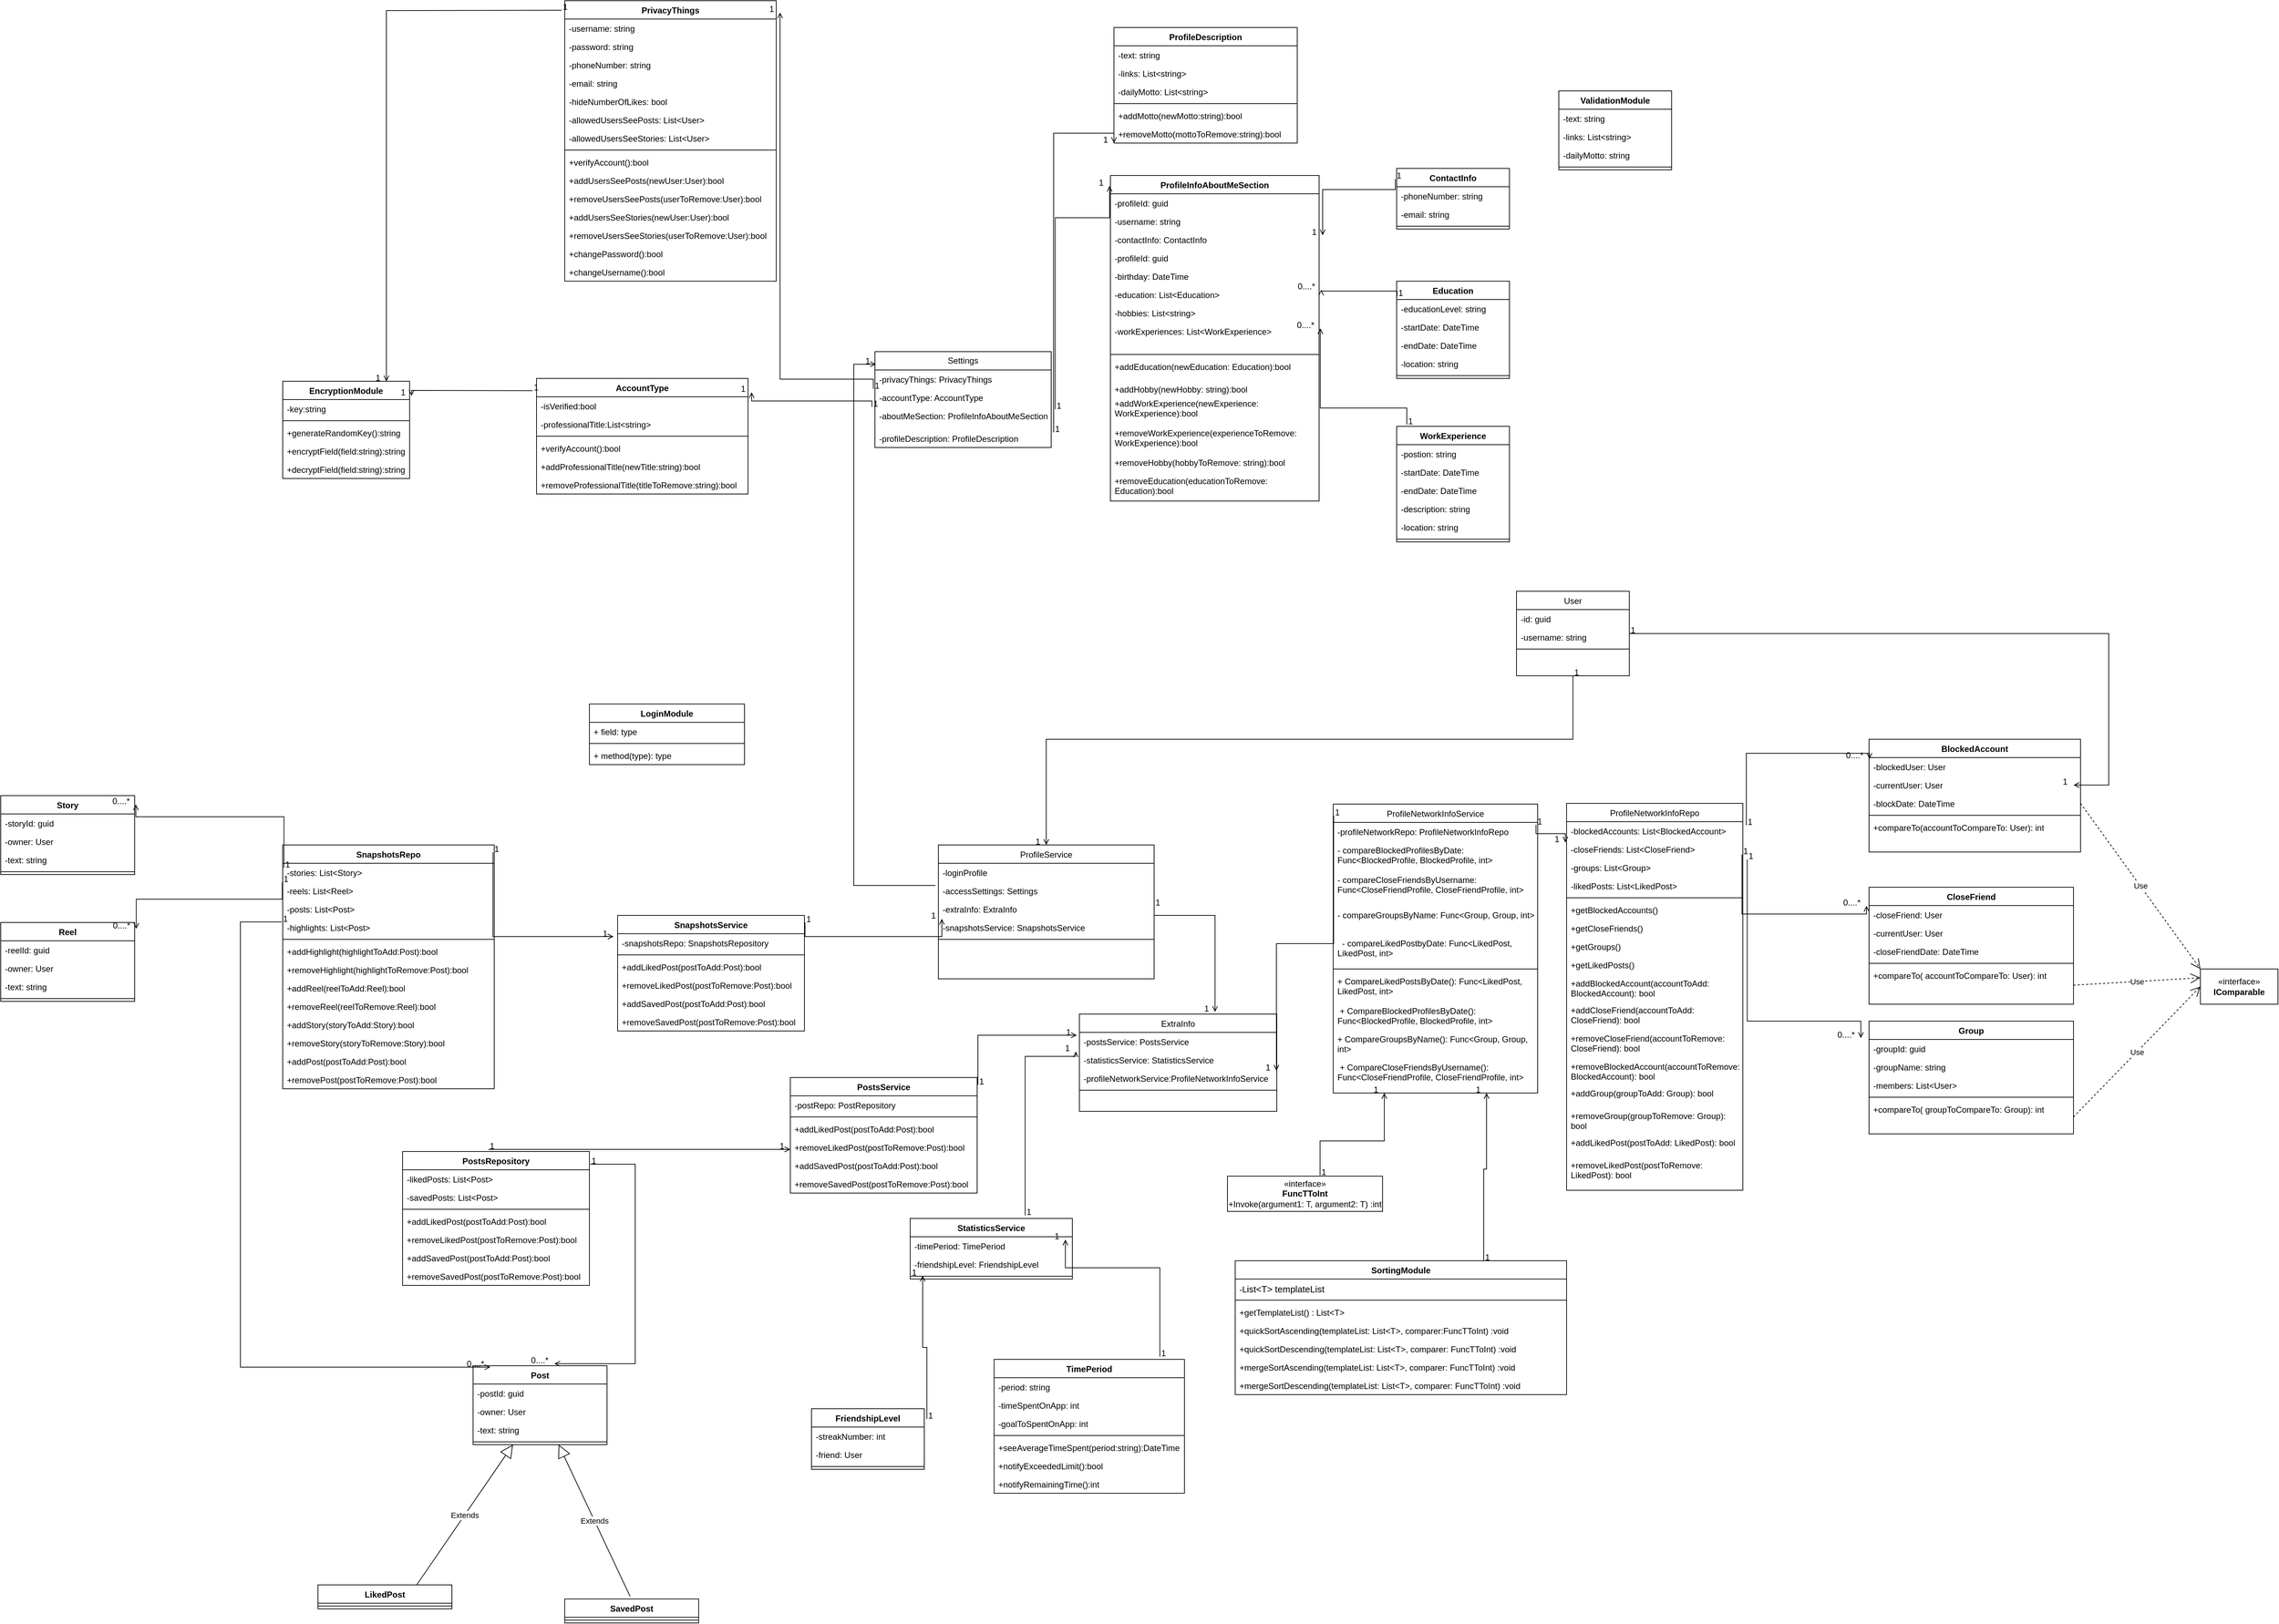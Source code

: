 <mxfile version="24.2.1" type="github">
  <diagram id="C5RBs43oDa-KdzZeNtuy" name="Page-1">
    <mxGraphModel dx="3608" dy="2399" grid="1" gridSize="10" guides="1" tooltips="1" connect="1" arrows="1" fold="1" page="1" pageScale="1" pageWidth="827" pageHeight="1169" math="0" shadow="0">
      <root>
        <mxCell id="WIyWlLk6GJQsqaUBKTNV-0" />
        <mxCell id="WIyWlLk6GJQsqaUBKTNV-1" parent="WIyWlLk6GJQsqaUBKTNV-0" />
        <mxCell id="zkfFHV4jXpPFQw0GAbJ--0" value="User" style="swimlane;fontStyle=0;align=center;verticalAlign=top;childLayout=stackLayout;horizontal=1;startSize=26;horizontalStack=0;resizeParent=1;resizeLast=0;collapsible=1;marginBottom=0;rounded=0;shadow=0;strokeWidth=1;" parent="WIyWlLk6GJQsqaUBKTNV-1" vertex="1">
          <mxGeometry x="1020" y="70" width="160" height="120" as="geometry">
            <mxRectangle x="230" y="140" width="160" height="26" as="alternateBounds" />
          </mxGeometry>
        </mxCell>
        <mxCell id="zkfFHV4jXpPFQw0GAbJ--1" value="-id: guid" style="text;align=left;verticalAlign=top;spacingLeft=4;spacingRight=4;overflow=hidden;rotatable=0;points=[[0,0.5],[1,0.5]];portConstraint=eastwest;" parent="zkfFHV4jXpPFQw0GAbJ--0" vertex="1">
          <mxGeometry y="26" width="160" height="26" as="geometry" />
        </mxCell>
        <mxCell id="zkfFHV4jXpPFQw0GAbJ--2" value="-username: string" style="text;align=left;verticalAlign=top;spacingLeft=4;spacingRight=4;overflow=hidden;rotatable=0;points=[[0,0.5],[1,0.5]];portConstraint=eastwest;rounded=0;shadow=0;html=0;" parent="zkfFHV4jXpPFQw0GAbJ--0" vertex="1">
          <mxGeometry y="52" width="160" height="26" as="geometry" />
        </mxCell>
        <mxCell id="zkfFHV4jXpPFQw0GAbJ--4" value="" style="line;html=1;strokeWidth=1;align=left;verticalAlign=middle;spacingTop=-1;spacingLeft=3;spacingRight=3;rotatable=0;labelPosition=right;points=[];portConstraint=eastwest;" parent="zkfFHV4jXpPFQw0GAbJ--0" vertex="1">
          <mxGeometry y="78" width="160" height="8" as="geometry" />
        </mxCell>
        <mxCell id="zkfFHV4jXpPFQw0GAbJ--6" value="ExtraInfo&#xa;" style="swimlane;fontStyle=0;align=center;verticalAlign=top;childLayout=stackLayout;horizontal=1;startSize=26;horizontalStack=0;resizeParent=1;resizeLast=0;collapsible=1;marginBottom=0;rounded=0;shadow=0;strokeWidth=1;" parent="WIyWlLk6GJQsqaUBKTNV-1" vertex="1">
          <mxGeometry x="400" y="670" width="280" height="138" as="geometry">
            <mxRectangle x="130" y="380" width="160" height="26" as="alternateBounds" />
          </mxGeometry>
        </mxCell>
        <mxCell id="zkfFHV4jXpPFQw0GAbJ--7" value="-postsService: PostsService" style="text;align=left;verticalAlign=top;spacingLeft=4;spacingRight=4;overflow=hidden;rotatable=0;points=[[0,0.5],[1,0.5]];portConstraint=eastwest;" parent="zkfFHV4jXpPFQw0GAbJ--6" vertex="1">
          <mxGeometry y="26" width="280" height="26" as="geometry" />
        </mxCell>
        <mxCell id="zkfFHV4jXpPFQw0GAbJ--8" value="-statisticsService: StatisticsService" style="text;align=left;verticalAlign=top;spacingLeft=4;spacingRight=4;overflow=hidden;rotatable=0;points=[[0,0.5],[1,0.5]];portConstraint=eastwest;rounded=0;shadow=0;html=0;" parent="zkfFHV4jXpPFQw0GAbJ--6" vertex="1">
          <mxGeometry y="52" width="280" height="26" as="geometry" />
        </mxCell>
        <mxCell id="zkfFHV4jXpPFQw0GAbJ--11" value="-profileNetworkService:ProfileNetworkInfoService" style="text;align=left;verticalAlign=top;spacingLeft=4;spacingRight=4;overflow=hidden;rotatable=0;points=[[0,0.5],[1,0.5]];portConstraint=eastwest;" parent="zkfFHV4jXpPFQw0GAbJ--6" vertex="1">
          <mxGeometry y="78" width="280" height="26" as="geometry" />
        </mxCell>
        <mxCell id="zkfFHV4jXpPFQw0GAbJ--9" value="" style="line;html=1;strokeWidth=1;align=left;verticalAlign=middle;spacingTop=-1;spacingLeft=3;spacingRight=3;rotatable=0;labelPosition=right;points=[];portConstraint=eastwest;" parent="zkfFHV4jXpPFQw0GAbJ--6" vertex="1">
          <mxGeometry y="104" width="280" height="8" as="geometry" />
        </mxCell>
        <mxCell id="zkfFHV4jXpPFQw0GAbJ--13" value="ProfileNetworkInfoRepo" style="swimlane;fontStyle=0;align=center;verticalAlign=top;childLayout=stackLayout;horizontal=1;startSize=26;horizontalStack=0;resizeParent=1;resizeLast=0;collapsible=1;marginBottom=0;rounded=0;shadow=0;strokeWidth=1;" parent="WIyWlLk6GJQsqaUBKTNV-1" vertex="1">
          <mxGeometry x="1091" y="371" width="250" height="549" as="geometry">
            <mxRectangle x="340" y="380" width="170" height="26" as="alternateBounds" />
          </mxGeometry>
        </mxCell>
        <mxCell id="zkfFHV4jXpPFQw0GAbJ--14" value="-blockedAccounts: List&lt;BlockedAccount&gt;" style="text;align=left;verticalAlign=top;spacingLeft=4;spacingRight=4;overflow=hidden;rotatable=0;points=[[0,0.5],[1,0.5]];portConstraint=eastwest;" parent="zkfFHV4jXpPFQw0GAbJ--13" vertex="1">
          <mxGeometry y="26" width="250" height="26" as="geometry" />
        </mxCell>
        <mxCell id="QegDPVJf7pusOnz6bvU5-74" value="-closeFriends: List&amp;lt;CloseFriend&amp;gt;" style="text;strokeColor=none;fillColor=none;align=left;verticalAlign=top;spacingLeft=4;spacingRight=4;overflow=hidden;rotatable=0;points=[[0,0.5],[1,0.5]];portConstraint=eastwest;whiteSpace=wrap;html=1;" parent="zkfFHV4jXpPFQw0GAbJ--13" vertex="1">
          <mxGeometry y="52" width="250" height="26" as="geometry" />
        </mxCell>
        <mxCell id="QegDPVJf7pusOnz6bvU5-75" value="-groups: List&amp;lt;Group&amp;gt;" style="text;strokeColor=none;fillColor=none;align=left;verticalAlign=top;spacingLeft=4;spacingRight=4;overflow=hidden;rotatable=0;points=[[0,0.5],[1,0.5]];portConstraint=eastwest;whiteSpace=wrap;html=1;" parent="zkfFHV4jXpPFQw0GAbJ--13" vertex="1">
          <mxGeometry y="78" width="250" height="26" as="geometry" />
        </mxCell>
        <mxCell id="QegDPVJf7pusOnz6bvU5-76" value="-likedPosts: List&amp;lt;LikedPost&amp;gt;" style="text;strokeColor=none;fillColor=none;align=left;verticalAlign=top;spacingLeft=4;spacingRight=4;overflow=hidden;rotatable=0;points=[[0,0.5],[1,0.5]];portConstraint=eastwest;whiteSpace=wrap;html=1;" parent="zkfFHV4jXpPFQw0GAbJ--13" vertex="1">
          <mxGeometry y="104" width="250" height="26" as="geometry" />
        </mxCell>
        <mxCell id="zkfFHV4jXpPFQw0GAbJ--15" value="" style="line;html=1;strokeWidth=1;align=left;verticalAlign=middle;spacingTop=-1;spacingLeft=3;spacingRight=3;rotatable=0;labelPosition=right;points=[];portConstraint=eastwest;" parent="zkfFHV4jXpPFQw0GAbJ--13" vertex="1">
          <mxGeometry y="130" width="250" height="8" as="geometry" />
        </mxCell>
        <mxCell id="3yT8356qW33JT61PNnHo-27" value="+getBlockedAccounts()&lt;span style=&quot;color: rgba(0, 0, 0, 0); font-family: monospace; font-size: 0px; text-wrap: nowrap;&quot;&gt;%3CmxGraphModel%3E%3Croot%3E%3CmxCell%20id%3D%220%22%2F%3E%3CmxCell%20id%3D%221%22%20parent%3D%220%22%2F%3E%3CmxCell%20id%3D%222%22%20value%3D%22%2BquickSortAscending()%22%20style%3D%22text%3BstrokeColor%3Dnone%3BfillColor%3Dnone%3Balign%3Dleft%3BverticalAlign%3Dtop%3BspacingLeft%3D4%3BspacingRight%3D4%3Boverflow%3Dhidden%3Brotatable%3D0%3Bpoints%3D%5B%5B0%2C0.5%5D%2C%5B1%2C0.5%5D%5D%3BportConstraint%3Deastwest%3BwhiteSpace%3Dwrap%3Bhtml%3D1%3B%22%20vertex%3D%221%22%20parent%3D%221%22%3E%3CmxGeometry%20x%3D%22990%22%20y%3D%22751%22%20width%3D%22200%22%20height%3D%2226%22%20as%3D%22geometry%22%2F%3E%3C%2FmxCell%3E%3CmxCell%20id%3D%223%22%20value%3D%22%2BquickSortDescending%22%20style%3D%22text%3BstrokeColor%3Dnone%3BfillColor%3Dnone%3Balign%3Dleft%3BverticalAlign%3Dtop%3BspacingLeft%3D4%3BspacingRight%3D4%3Boverflow%3Dhidden%3Brotatable%3D0%3Bpoints%3D%5B%5B0%2C0.5%5D%2C%5B1%2C0.5%5D%5D%3BportConstraint%3Deastwest%3BwhiteSpace%3Dwrap%3Bhtml%3D1%3B%22%20vertex%3D%221%22%20parent%3D%221%22%3E%3CmxGeometry%20x%3D%22990%22%20y%3D%22777%22%20width%3D%22200%22%20height%3D%2226%22%20as%3D%22geometry%22%2F%3E%3C%2FmxCell%3E%3CmxCell%20id%3D%224%22%20value%3D%22%2BmergeSortAscending%22%20style%3D%22text%3BstrokeColor%3Dnone%3BfillColor%3Dnone%3Balign%3Dleft%3BverticalAlign%3Dtop%3BspacingLeft%3D4%3BspacingRight%3D4%3Boverflow%3Dhidden%3Brotatable%3D0%3Bpoints%3D%5B%5B0%2C0.5%5D%2C%5B1%2C0.5%5D%5D%3BportConstraint%3Deastwest%3BwhiteSpace%3Dwrap%3Bhtml%3D1%3B%22%20vertex%3D%221%22%20parent%3D%221%22%3E%3CmxGeometry%20x%3D%22990%22%20y%3D%22803%22%20width%3D%22200%22%20height%3D%2226%22%20as%3D%22geometry%22%2F%3E%3C%2FmxCell%3E%3CmxCell%20id%3D%225%22%20value%3D%22%2BmergeSortDescending%22%20style%3D%22text%3BstrokeColor%3Dnone%3BfillColor%3Dnone%3Balign%3Dleft%3BverticalAlign%3Dtop%3BspacingLeft%3D4%3BspacingRight%3D4%3Boverflow%3Dhidden%3Brotatable%3D0%3Bpoints%3D%5B%5B0%2C0.5%5D%2C%5B1%2C0.5%5D%5D%3BportConstraint%3Deastwest%3BwhiteSpace%3Dwrap%3Bhtml%3D1%3B%22%20vertex%3D%221%22%20parent%3D%221%22%3E%3CmxGeometry%20x%3D%22990%22%20y%3D%22829%22%20width%3D%22200%22%20height%3D%2226%22%20as%3D%22geometry%22%2F%3E%3C%2FmxCell%3E%3C%2Froot%3E%3C%2FmxGraphModel%3E&lt;/span&gt;" style="text;strokeColor=none;fillColor=none;align=left;verticalAlign=top;spacingLeft=4;spacingRight=4;overflow=hidden;rotatable=0;points=[[0,0.5],[1,0.5]];portConstraint=eastwest;whiteSpace=wrap;html=1;" vertex="1" parent="zkfFHV4jXpPFQw0GAbJ--13">
          <mxGeometry y="138" width="250" height="26" as="geometry" />
        </mxCell>
        <mxCell id="3yT8356qW33JT61PNnHo-28" value="+getCloseFriends()&lt;span style=&quot;color: rgba(0, 0, 0, 0); font-family: monospace; font-size: 0px; text-wrap: nowrap;&quot;&gt;%3CmxGraphModel%3E%3Croot%3E%3CmxCell%20id%3D%220%22%2F%3E%3CmxCell%20id%3D%221%22%20parent%3D%220%22%2F%3E%3CmxCell%20id%3D%222%22%20value%3D%22%2BquickSortAscending()%22%20style%3D%22text%3BstrokeColor%3Dnone%3BfillColor%3Dnone%3Balign%3Dleft%3BverticalAlign%3Dtop%3BspacingLeft%3D4%3BspacingRight%3D4%3Boverflow%3Dhidden%3Brotatable%3D0%3Bpoints%3D%5B%5B0%2C0.5%5D%2C%5B1%2C0.5%5D%5D%3BportConstraint%3Deastwest%3BwhiteSpace%3Dwrap%3Bhtml%3D1%3B%22%20vertex%3D%221%22%20parent%3D%221%22%3E%3CmxGeometry%20x%3D%22990%22%20y%3D%22751%22%20width%3D%22200%22%20height%3D%2226%22%20as%3D%22geometry%22%2F%3E%3C%2FmxCell%3E%3CmxCell%20id%3D%223%22%20value%3D%22%2BquickSortDescending%22%20style%3D%22text%3BstrokeColor%3Dnone%3BfillColor%3Dnone%3Balign%3Dleft%3BverticalAlign%3Dtop%3BspacingLeft%3D4%3BspacingRight%3D4%3Boverflow%3Dhidden%3Brotatable%3D0%3Bpoints%3D%5B%5B0%2C0.5%5D%2C%5B1%2C0.5%5D%5D%3BportConstraint%3Deastwest%3BwhiteSpace%3Dwrap%3Bhtml%3D1%3B%22%20vertex%3D%221%22%20parent%3D%221%22%3E%3CmxGeometry%20x%3D%22990%22%20y%3D%22777%22%20width%3D%22200%22%20height%3D%2226%22%20as%3D%22geometry%22%2F%3E%3C%2FmxCell%3E%3CmxCell%20id%3D%224%22%20value%3D%22%2BmergeSortAscending%22%20style%3D%22text%3BstrokeColor%3Dnone%3BfillColor%3Dnone%3Balign%3Dleft%3BverticalAlign%3Dtop%3BspacingLeft%3D4%3BspacingRight%3D4%3Boverflow%3Dhidden%3Brotatable%3D0%3Bpoints%3D%5B%5B0%2C0.5%5D%2C%5B1%2C0.5%5D%5D%3BportConstraint%3Deastwest%3BwhiteSpace%3Dwrap%3Bhtml%3D1%3B%22%20vertex%3D%221%22%20parent%3D%221%22%3E%3CmxGeometry%20x%3D%22990%22%20y%3D%22803%22%20width%3D%22200%22%20height%3D%2226%22%20as%3D%22geometry%22%2F%3E%3C%2FmxCell%3E%3CmxCell%20id%3D%225%22%20value%3D%22%2BmergeSortDescending%22%20style%3D%22text%3BstrokeColor%3Dnone%3BfillColor%3Dnone%3Balign%3Dleft%3BverticalAlign%3Dtop%3BspacingLeft%3D4%3BspacingRight%3D4%3Boverflow%3Dhidden%3Brotatable%3D0%3Bpoints%3D%5B%5B0%2C0.5%5D%2C%5B1%2C0.5%5D%5D%3BportConstraint%3Deastwest%3BwhiteSpace%3Dwrap%3Bhtml%3D1%3B%22%20vertex%3D%221%22%20parent%3D%221%22%3E%3CmxGeometry%20x%3D%22990%22%20y%3D%22829%22%20width%3D%22200%22%20height%3D%2226%22%20as%3D%22geometry%22%2F%3E%3C%2FmxCell%3E%3C%2Froot%3E%3C%2FmxGraphModel%3E&lt;/span&gt;" style="text;strokeColor=none;fillColor=none;align=left;verticalAlign=top;spacingLeft=4;spacingRight=4;overflow=hidden;rotatable=0;points=[[0,0.5],[1,0.5]];portConstraint=eastwest;whiteSpace=wrap;html=1;" vertex="1" parent="zkfFHV4jXpPFQw0GAbJ--13">
          <mxGeometry y="164" width="250" height="26" as="geometry" />
        </mxCell>
        <mxCell id="3yT8356qW33JT61PNnHo-29" value="+getGroups()&lt;span style=&quot;color: rgba(0, 0, 0, 0); font-family: monospace; font-size: 0px; text-wrap: nowrap;&quot;&gt;%3CmxGraphModel%3E%3Croot%3E%3CmxCell%20id%3D%220%22%2F%3E%3CmxCell%20id%3D%221%22%20parent%3D%220%22%2F%3E%3CmxCell%20id%3D%222%22%20value%3D%22%2BquickSortAscending()%22%20style%3D%22text%3BstrokeColor%3Dnone%3BfillColor%3Dnone%3Balign%3Dleft%3BverticalAlign%3Dtop%3BspacingLeft%3D4%3BspacingRight%3D4%3Boverflow%3Dhidden%3Brotatable%3D0%3Bpoints%3D%5B%5B0%2C0.5%5D%2C%5B1%2C0.5%5D%5D%3BportConstraint%3Deastwest%3BwhiteSpace%3Dwrap%3Bhtml%3D1%3B%22%20vertex%3D%221%22%20parent%3D%221%22%3E%3CmxGeometry%20x%3D%22990%22%20y%3D%22751%22%20width%3D%22200%22%20height%3D%2226%22%20as%3D%22geometry%22%2F%3E%3C%2FmxCell%3E%3CmxCell%20id%3D%223%22%20value%3D%22%2BquickSortDescending%22%20style%3D%22text%3BstrokeColor%3Dnone%3BfillColor%3Dnone%3Balign%3Dleft%3BverticalAlign%3Dtop%3BspacingLeft%3D4%3BspacingRight%3D4%3Boverflow%3Dhidden%3Brotatable%3D0%3Bpoints%3D%5B%5B0%2C0.5%5D%2C%5B1%2C0.5%5D%5D%3BportConstraint%3Deastwest%3BwhiteSpace%3Dwrap%3Bhtml%3D1%3B%22%20vertex%3D%221%22%20parent%3D%221%22%3E%3CmxGeometry%20x%3D%22990%22%20y%3D%22777%22%20width%3D%22200%22%20height%3D%2226%22%20as%3D%22geometry%22%2F%3E%3C%2FmxCell%3E%3CmxCell%20id%3D%224%22%20value%3D%22%2BmergeSortAscending%22%20style%3D%22text%3BstrokeColor%3Dnone%3BfillColor%3Dnone%3Balign%3Dleft%3BverticalAlign%3Dtop%3BspacingLeft%3D4%3BspacingRight%3D4%3Boverflow%3Dhidden%3Brotatable%3D0%3Bpoints%3D%5B%5B0%2C0.5%5D%2C%5B1%2C0.5%5D%5D%3BportConstraint%3Deastwest%3BwhiteSpace%3Dwrap%3Bhtml%3D1%3B%22%20vertex%3D%221%22%20parent%3D%221%22%3E%3CmxGeometry%20x%3D%22990%22%20y%3D%22803%22%20width%3D%22200%22%20height%3D%2226%22%20as%3D%22geometry%22%2F%3E%3C%2FmxCell%3E%3CmxCell%20id%3D%225%22%20value%3D%22%2BmergeSortDescending%22%20style%3D%22text%3BstrokeColor%3Dnone%3BfillColor%3Dnone%3Balign%3Dleft%3BverticalAlign%3Dtop%3BspacingLeft%3D4%3BspacingRight%3D4%3Boverflow%3Dhidden%3Brotatable%3D0%3Bpoints%3D%5B%5B0%2C0.5%5D%2C%5B1%2C0.5%5D%5D%3BportConstraint%3Deastwest%3BwhiteSpace%3Dwrap%3Bhtml%3D1%3B%22%20vertex%3D%221%22%20parent%3D%221%22%3E%3CmxGeometry%20x%3D%22990%22%20y%3D%22829%22%20width%3D%22200%22%20height%3D%2226%22%20as%3D%22geometry%22%2F%3E%3C%2FmxCell%3E%3C%2Froot%3E%3C%2FmxGraphModel%3E&lt;/span&gt;" style="text;strokeColor=none;fillColor=none;align=left;verticalAlign=top;spacingLeft=4;spacingRight=4;overflow=hidden;rotatable=0;points=[[0,0.5],[1,0.5]];portConstraint=eastwest;whiteSpace=wrap;html=1;" vertex="1" parent="zkfFHV4jXpPFQw0GAbJ--13">
          <mxGeometry y="190" width="250" height="26" as="geometry" />
        </mxCell>
        <mxCell id="3yT8356qW33JT61PNnHo-30" value="+getLikedPosts()&lt;span style=&quot;color: rgba(0, 0, 0, 0); font-family: monospace; font-size: 0px; text-wrap: nowrap;&quot;&gt;%3CmxGraphModel%3E%3Croot%3E%3CmxCell%20id%3D%220%22%2F%3E%3CmxCell%20id%3D%221%22%20parent%3D%220%22%2F%3E%3CmxCell%20id%3D%222%22%20value%3D%22%2BquickSortAscending()%22%20style%3D%22text%3BstrokeColor%3Dnone%3BfillColor%3Dnone%3Balign%3Dleft%3BverticalAlign%3Dtop%3BspacingLeft%3D4%3BspacingRight%3D4%3Boverflow%3Dhidden%3Brotatable%3D0%3Bpoints%3D%5B%5B0%2C0.5%5D%2C%5B1%2C0.5%5D%5D%3BportConstraint%3Deastwest%3BwhiteSpace%3Dwrap%3Bhtml%3D1%3B%22%20vertex%3D%221%22%20parent%3D%221%22%3E%3CmxGeometry%20x%3D%22990%22%20y%3D%22751%22%20width%3D%22200%22%20height%3D%2226%22%20as%3D%22geometry%22%2F%3E%3C%2FmxCell%3E%3CmxCell%20id%3D%223%22%20value%3D%22%2BquickSortDescending%22%20style%3D%22text%3BstrokeColor%3Dnone%3BfillColor%3Dnone%3Balign%3Dleft%3BverticalAlign%3Dtop%3BspacingLeft%3D4%3BspacingRight%3D4%3Boverflow%3Dhidden%3Brotatable%3D0%3Bpoints%3D%5B%5B0%2C0.5%5D%2C%5B1%2C0.5%5D%5D%3BportConstraint%3Deastwest%3BwhiteSpace%3Dwrap%3Bhtml%3D1%3B%22%20vertex%3D%221%22%20parent%3D%221%22%3E%3CmxGeometry%20x%3D%22990%22%20y%3D%22777%22%20width%3D%22200%22%20height%3D%2226%22%20as%3D%22geometry%22%2F%3E%3C%2FmxCell%3E%3CmxCell%20id%3D%224%22%20value%3D%22%2BmergeSortAscending%22%20style%3D%22text%3BstrokeColor%3Dnone%3BfillColor%3Dnone%3Balign%3Dleft%3BverticalAlign%3Dtop%3BspacingLeft%3D4%3BspacingRight%3D4%3Boverflow%3Dhidden%3Brotatable%3D0%3Bpoints%3D%5B%5B0%2C0.5%5D%2C%5B1%2C0.5%5D%5D%3BportConstraint%3Deastwest%3BwhiteSpace%3Dwrap%3Bhtml%3D1%3B%22%20vertex%3D%221%22%20parent%3D%221%22%3E%3CmxGeometry%20x%3D%22990%22%20y%3D%22803%22%20width%3D%22200%22%20height%3D%2226%22%20as%3D%22geometry%22%2F%3E%3C%2FmxCell%3E%3CmxCell%20id%3D%225%22%20value%3D%22%2BmergeSortDescending%22%20style%3D%22text%3BstrokeColor%3Dnone%3BfillColor%3Dnone%3Balign%3Dleft%3BverticalAlign%3Dtop%3BspacingLeft%3D4%3BspacingRight%3D4%3Boverflow%3Dhidden%3Brotatable%3D0%3Bpoints%3D%5B%5B0%2C0.5%5D%2C%5B1%2C0.5%5D%5D%3BportConstraint%3Deastwest%3BwhiteSpace%3Dwrap%3Bhtml%3D1%3B%22%20vertex%3D%221%22%20parent%3D%221%22%3E%3CmxGeometry%20x%3D%22990%22%20y%3D%22829%22%20width%3D%22200%22%20height%3D%2226%22%20as%3D%22geometry%22%2F%3E%3C%2FmxCell%3E%3C%2Froot%3E%3C%2FmxGraphModel%3E&lt;/span&gt;" style="text;strokeColor=none;fillColor=none;align=left;verticalAlign=top;spacingLeft=4;spacingRight=4;overflow=hidden;rotatable=0;points=[[0,0.5],[1,0.5]];portConstraint=eastwest;whiteSpace=wrap;html=1;" vertex="1" parent="zkfFHV4jXpPFQw0GAbJ--13">
          <mxGeometry y="216" width="250" height="26" as="geometry" />
        </mxCell>
        <mxCell id="3yT8356qW33JT61PNnHo-41" value="+addBlockedAccount(accountToAdd: BlockedAccount): bool" style="text;strokeColor=none;fillColor=none;align=left;verticalAlign=top;spacingLeft=4;spacingRight=4;overflow=hidden;rotatable=0;points=[[0,0.5],[1,0.5]];portConstraint=eastwest;whiteSpace=wrap;html=1;" vertex="1" parent="zkfFHV4jXpPFQw0GAbJ--13">
          <mxGeometry y="242" width="250" height="38" as="geometry" />
        </mxCell>
        <mxCell id="3yT8356qW33JT61PNnHo-42" value="+addCloseFriend(accountToAdd: CloseFriend): bool" style="text;strokeColor=none;fillColor=none;align=left;verticalAlign=top;spacingLeft=4;spacingRight=4;overflow=hidden;rotatable=0;points=[[0,0.5],[1,0.5]];portConstraint=eastwest;whiteSpace=wrap;html=1;" vertex="1" parent="zkfFHV4jXpPFQw0GAbJ--13">
          <mxGeometry y="280" width="250" height="40" as="geometry" />
        </mxCell>
        <mxCell id="3yT8356qW33JT61PNnHo-43" value="+removeCloseFriend(accountToRemove: CloseFriend): bool" style="text;strokeColor=none;fillColor=none;align=left;verticalAlign=top;spacingLeft=4;spacingRight=4;overflow=hidden;rotatable=0;points=[[0,0.5],[1,0.5]];portConstraint=eastwest;whiteSpace=wrap;html=1;" vertex="1" parent="zkfFHV4jXpPFQw0GAbJ--13">
          <mxGeometry y="320" width="250" height="40" as="geometry" />
        </mxCell>
        <mxCell id="3yT8356qW33JT61PNnHo-44" value="+removeBlockedAccount(accountToRemove: BlockedAccount): bool" style="text;strokeColor=none;fillColor=none;align=left;verticalAlign=top;spacingLeft=4;spacingRight=4;overflow=hidden;rotatable=0;points=[[0,0.5],[1,0.5]];portConstraint=eastwest;whiteSpace=wrap;html=1;" vertex="1" parent="zkfFHV4jXpPFQw0GAbJ--13">
          <mxGeometry y="360" width="250" height="38" as="geometry" />
        </mxCell>
        <mxCell id="3yT8356qW33JT61PNnHo-47" value="+addGroup(groupToAdd: Group): bool" style="text;strokeColor=none;fillColor=none;align=left;verticalAlign=top;spacingLeft=4;spacingRight=4;overflow=hidden;rotatable=0;points=[[0,0.5],[1,0.5]];portConstraint=eastwest;whiteSpace=wrap;html=1;" vertex="1" parent="zkfFHV4jXpPFQw0GAbJ--13">
          <mxGeometry y="398" width="250" height="32" as="geometry" />
        </mxCell>
        <mxCell id="3yT8356qW33JT61PNnHo-45" value="+removeGroup(groupToRemove: Group): bool" style="text;strokeColor=none;fillColor=none;align=left;verticalAlign=top;spacingLeft=4;spacingRight=4;overflow=hidden;rotatable=0;points=[[0,0.5],[1,0.5]];portConstraint=eastwest;whiteSpace=wrap;html=1;" vertex="1" parent="zkfFHV4jXpPFQw0GAbJ--13">
          <mxGeometry y="430" width="250" height="38" as="geometry" />
        </mxCell>
        <mxCell id="3yT8356qW33JT61PNnHo-48" value="+addLikedPost(postToAdd: LikedPost): bool" style="text;strokeColor=none;fillColor=none;align=left;verticalAlign=top;spacingLeft=4;spacingRight=4;overflow=hidden;rotatable=0;points=[[0,0.5],[1,0.5]];portConstraint=eastwest;whiteSpace=wrap;html=1;" vertex="1" parent="zkfFHV4jXpPFQw0GAbJ--13">
          <mxGeometry y="468" width="250" height="32" as="geometry" />
        </mxCell>
        <mxCell id="3yT8356qW33JT61PNnHo-46" value="+removeLikedPost(postToRemove: LikedPost): bool" style="text;strokeColor=none;fillColor=none;align=left;verticalAlign=top;spacingLeft=4;spacingRight=4;overflow=hidden;rotatable=0;points=[[0,0.5],[1,0.5]];portConstraint=eastwest;whiteSpace=wrap;html=1;" vertex="1" parent="zkfFHV4jXpPFQw0GAbJ--13">
          <mxGeometry y="500" width="250" height="38" as="geometry" />
        </mxCell>
        <mxCell id="zkfFHV4jXpPFQw0GAbJ--17" value="ProfileService" style="swimlane;fontStyle=0;align=center;verticalAlign=top;childLayout=stackLayout;horizontal=1;startSize=26;horizontalStack=0;resizeParent=1;resizeLast=0;collapsible=1;marginBottom=0;rounded=0;shadow=0;strokeWidth=1;" parent="WIyWlLk6GJQsqaUBKTNV-1" vertex="1">
          <mxGeometry x="200" y="430" width="306" height="190" as="geometry">
            <mxRectangle x="550" y="140" width="160" height="26" as="alternateBounds" />
          </mxGeometry>
        </mxCell>
        <mxCell id="zkfFHV4jXpPFQw0GAbJ--21" value="-loginProfile" style="text;align=left;verticalAlign=top;spacingLeft=4;spacingRight=4;overflow=hidden;rotatable=0;points=[[0,0.5],[1,0.5]];portConstraint=eastwest;rounded=0;shadow=0;html=0;" parent="zkfFHV4jXpPFQw0GAbJ--17" vertex="1">
          <mxGeometry y="26" width="306" height="26" as="geometry" />
        </mxCell>
        <mxCell id="zkfFHV4jXpPFQw0GAbJ--20" value="-accessSettings: Settings" style="text;align=left;verticalAlign=top;spacingLeft=4;spacingRight=4;overflow=hidden;rotatable=0;points=[[0,0.5],[1,0.5]];portConstraint=eastwest;rounded=0;shadow=0;html=0;" parent="zkfFHV4jXpPFQw0GAbJ--17" vertex="1">
          <mxGeometry y="52" width="306" height="26" as="geometry" />
        </mxCell>
        <mxCell id="QegDPVJf7pusOnz6bvU5-1" value="-extraInfo: ExtraInfo" style="text;strokeColor=none;fillColor=none;align=left;verticalAlign=top;spacingLeft=4;spacingRight=4;overflow=hidden;rotatable=0;points=[[0,0.5],[1,0.5]];portConstraint=eastwest;whiteSpace=wrap;html=1;" parent="zkfFHV4jXpPFQw0GAbJ--17" vertex="1">
          <mxGeometry y="78" width="306" height="26" as="geometry" />
        </mxCell>
        <mxCell id="3yT8356qW33JT61PNnHo-131" value="-snapshotsService: SnapshotsService" style="text;strokeColor=none;fillColor=none;align=left;verticalAlign=top;spacingLeft=4;spacingRight=4;overflow=hidden;rotatable=0;points=[[0,0.5],[1,0.5]];portConstraint=eastwest;whiteSpace=wrap;html=1;" vertex="1" parent="zkfFHV4jXpPFQw0GAbJ--17">
          <mxGeometry y="104" width="306" height="26" as="geometry" />
        </mxCell>
        <mxCell id="zkfFHV4jXpPFQw0GAbJ--23" value="" style="line;html=1;strokeWidth=1;align=left;verticalAlign=middle;spacingTop=-1;spacingLeft=3;spacingRight=3;rotatable=0;labelPosition=right;points=[];portConstraint=eastwest;" parent="zkfFHV4jXpPFQw0GAbJ--17" vertex="1">
          <mxGeometry y="130" width="306" height="8" as="geometry" />
        </mxCell>
        <mxCell id="zkfFHV4jXpPFQw0GAbJ--26" value="" style="endArrow=open;shadow=0;strokeWidth=1;rounded=0;curved=0;endFill=1;edgeStyle=elbowEdgeStyle;elbow=vertical;" parent="WIyWlLk6GJQsqaUBKTNV-1" source="zkfFHV4jXpPFQw0GAbJ--0" target="zkfFHV4jXpPFQw0GAbJ--17" edge="1">
          <mxGeometry x="0.5" y="41" relative="1" as="geometry">
            <mxPoint x="380" y="192" as="sourcePoint" />
            <mxPoint x="540" y="192" as="targetPoint" />
            <mxPoint x="-40" y="32" as="offset" />
            <Array as="points">
              <mxPoint x="529" y="280" />
            </Array>
          </mxGeometry>
        </mxCell>
        <mxCell id="zkfFHV4jXpPFQw0GAbJ--27" value="1" style="resizable=0;align=left;verticalAlign=bottom;labelBackgroundColor=none;fontSize=12;" parent="zkfFHV4jXpPFQw0GAbJ--26" connectable="0" vertex="1">
          <mxGeometry x="-1" relative="1" as="geometry">
            <mxPoint y="4" as="offset" />
          </mxGeometry>
        </mxCell>
        <mxCell id="zkfFHV4jXpPFQw0GAbJ--28" value="1" style="resizable=0;align=right;verticalAlign=bottom;labelBackgroundColor=none;fontSize=12;" parent="zkfFHV4jXpPFQw0GAbJ--26" connectable="0" vertex="1">
          <mxGeometry x="1" relative="1" as="geometry">
            <mxPoint x="-7" y="4" as="offset" />
          </mxGeometry>
        </mxCell>
        <mxCell id="QegDPVJf7pusOnz6bvU5-7" value="Settings" style="swimlane;fontStyle=0;childLayout=stackLayout;horizontal=1;startSize=26;fillColor=none;horizontalStack=0;resizeParent=1;resizeParentMax=0;resizeLast=0;collapsible=1;marginBottom=0;whiteSpace=wrap;html=1;" parent="WIyWlLk6GJQsqaUBKTNV-1" vertex="1">
          <mxGeometry x="110" y="-270" width="250" height="136" as="geometry" />
        </mxCell>
        <mxCell id="QegDPVJf7pusOnz6bvU5-8" value="-privacyThings: PrivacyThings" style="text;strokeColor=none;fillColor=none;align=left;verticalAlign=top;spacingLeft=4;spacingRight=4;overflow=hidden;rotatable=0;points=[[0,0.5],[1,0.5]];portConstraint=eastwest;whiteSpace=wrap;html=1;" parent="QegDPVJf7pusOnz6bvU5-7" vertex="1">
          <mxGeometry y="26" width="250" height="26" as="geometry" />
        </mxCell>
        <mxCell id="QegDPVJf7pusOnz6bvU5-9" value="-accountType: AccountType" style="text;strokeColor=none;fillColor=none;align=left;verticalAlign=top;spacingLeft=4;spacingRight=4;overflow=hidden;rotatable=0;points=[[0,0.5],[1,0.5]];portConstraint=eastwest;whiteSpace=wrap;html=1;" parent="QegDPVJf7pusOnz6bvU5-7" vertex="1">
          <mxGeometry y="52" width="250" height="26" as="geometry" />
        </mxCell>
        <mxCell id="3yT8356qW33JT61PNnHo-190" value="&lt;span style=&quot;text-align: center;&quot;&gt;-aboutMeSection: ProfileInfoAboutMeSection&lt;/span&gt;" style="text;strokeColor=none;fillColor=none;align=left;verticalAlign=top;spacingLeft=4;spacingRight=4;overflow=hidden;rotatable=0;points=[[0,0.5],[1,0.5]];portConstraint=eastwest;whiteSpace=wrap;html=1;" vertex="1" parent="QegDPVJf7pusOnz6bvU5-7">
          <mxGeometry y="78" width="250" height="32" as="geometry" />
        </mxCell>
        <mxCell id="QegDPVJf7pusOnz6bvU5-10" value="-profileDescription: ProfileDescription" style="text;strokeColor=none;fillColor=none;align=left;verticalAlign=top;spacingLeft=4;spacingRight=4;overflow=hidden;rotatable=0;points=[[0,0.5],[1,0.5]];portConstraint=eastwest;whiteSpace=wrap;html=1;" parent="QegDPVJf7pusOnz6bvU5-7" vertex="1">
          <mxGeometry y="110" width="250" height="26" as="geometry" />
        </mxCell>
        <mxCell id="QegDPVJf7pusOnz6bvU5-14" value="" style="endArrow=open;shadow=0;strokeWidth=1;rounded=0;curved=0;endFill=1;edgeStyle=elbowEdgeStyle;elbow=vertical;exitX=-0.014;exitY=0.21;exitDx=0;exitDy=0;entryX=0.006;entryY=0.131;entryDx=0;entryDy=0;entryPerimeter=0;exitPerimeter=0;" parent="WIyWlLk6GJQsqaUBKTNV-1" source="zkfFHV4jXpPFQw0GAbJ--20" target="QegDPVJf7pusOnz6bvU5-7" edge="1">
          <mxGeometry x="0.5" y="41" relative="1" as="geometry">
            <mxPoint x="680" y="180" as="sourcePoint" />
            <mxPoint x="910" y="180" as="targetPoint" />
            <mxPoint x="-40" y="32" as="offset" />
            <Array as="points">
              <mxPoint x="80" y="350" />
            </Array>
          </mxGeometry>
        </mxCell>
        <mxCell id="QegDPVJf7pusOnz6bvU5-16" value="1" style="resizable=0;align=right;verticalAlign=bottom;labelBackgroundColor=none;fontSize=12;" parent="QegDPVJf7pusOnz6bvU5-14" connectable="0" vertex="1">
          <mxGeometry x="1" relative="1" as="geometry">
            <mxPoint x="-7" y="4" as="offset" />
          </mxGeometry>
        </mxCell>
        <mxCell id="QegDPVJf7pusOnz6bvU5-22" value="" style="endArrow=open;shadow=0;strokeWidth=1;rounded=0;curved=0;endFill=1;edgeStyle=elbowEdgeStyle;elbow=vertical;exitX=1;exitY=0.324;exitDx=0;exitDy=0;entryX=0.687;entryY=-0.023;entryDx=0;entryDy=0;entryPerimeter=0;exitPerimeter=0;" parent="WIyWlLk6GJQsqaUBKTNV-1" source="QegDPVJf7pusOnz6bvU5-1" target="zkfFHV4jXpPFQw0GAbJ--6" edge="1">
          <mxGeometry x="0.5" y="41" relative="1" as="geometry">
            <mxPoint x="670" y="176" as="sourcePoint" />
            <mxPoint x="971" y="181" as="targetPoint" />
            <mxPoint x="-40" y="32" as="offset" />
            <Array as="points">
              <mxPoint x="650" y="530" />
            </Array>
          </mxGeometry>
        </mxCell>
        <mxCell id="QegDPVJf7pusOnz6bvU5-23" value="1" style="resizable=0;align=left;verticalAlign=bottom;labelBackgroundColor=none;fontSize=12;" parent="QegDPVJf7pusOnz6bvU5-22" connectable="0" vertex="1">
          <mxGeometry x="-1" relative="1" as="geometry">
            <mxPoint y="4" as="offset" />
          </mxGeometry>
        </mxCell>
        <mxCell id="QegDPVJf7pusOnz6bvU5-24" value="1" style="resizable=0;align=right;verticalAlign=bottom;labelBackgroundColor=none;fontSize=12;" parent="QegDPVJf7pusOnz6bvU5-22" connectable="0" vertex="1">
          <mxGeometry x="1" relative="1" as="geometry">
            <mxPoint x="-7" y="4" as="offset" />
          </mxGeometry>
        </mxCell>
        <mxCell id="QegDPVJf7pusOnz6bvU5-49" value="SortingModule" style="swimlane;fontStyle=1;align=center;verticalAlign=top;childLayout=stackLayout;horizontal=1;startSize=26;horizontalStack=0;resizeParent=1;resizeParentMax=0;resizeLast=0;collapsible=1;marginBottom=0;whiteSpace=wrap;html=1;" parent="WIyWlLk6GJQsqaUBKTNV-1" vertex="1">
          <mxGeometry x="621" y="1020" width="470" height="190" as="geometry" />
        </mxCell>
        <mxCell id="QegDPVJf7pusOnz6bvU5-71" value="-L&lt;span style=&quot;font-size: 13px; text-align: center; background-color: rgb(255, 255, 255);&quot;&gt;ist&amp;lt;T&amp;gt; templateList&lt;/span&gt;" style="text;strokeColor=none;fillColor=none;align=left;verticalAlign=top;spacingLeft=4;spacingRight=4;overflow=hidden;rotatable=0;points=[[0,0.5],[1,0.5]];portConstraint=eastwest;whiteSpace=wrap;html=1;" parent="QegDPVJf7pusOnz6bvU5-49" vertex="1">
          <mxGeometry y="26" width="470" height="26" as="geometry" />
        </mxCell>
        <mxCell id="QegDPVJf7pusOnz6bvU5-51" value="" style="line;strokeWidth=1;fillColor=none;align=left;verticalAlign=middle;spacingTop=-1;spacingLeft=3;spacingRight=3;rotatable=0;labelPosition=right;points=[];portConstraint=eastwest;strokeColor=inherit;" parent="QegDPVJf7pusOnz6bvU5-49" vertex="1">
          <mxGeometry y="52" width="470" height="8" as="geometry" />
        </mxCell>
        <mxCell id="QegDPVJf7pusOnz6bvU5-72" value="+getTemplateList() : List&amp;lt;T&amp;gt;" style="text;strokeColor=none;fillColor=none;align=left;verticalAlign=top;spacingLeft=4;spacingRight=4;overflow=hidden;rotatable=0;points=[[0,0.5],[1,0.5]];portConstraint=eastwest;whiteSpace=wrap;html=1;" parent="QegDPVJf7pusOnz6bvU5-49" vertex="1">
          <mxGeometry y="60" width="470" height="26" as="geometry" />
        </mxCell>
        <mxCell id="QegDPVJf7pusOnz6bvU5-52" value="+quickSortAscending(templateList: List&amp;lt;T&amp;gt;, comparer:FuncTToInt) :void" style="text;strokeColor=none;fillColor=none;align=left;verticalAlign=top;spacingLeft=4;spacingRight=4;overflow=hidden;rotatable=0;points=[[0,0.5],[1,0.5]];portConstraint=eastwest;whiteSpace=wrap;html=1;" parent="QegDPVJf7pusOnz6bvU5-49" vertex="1">
          <mxGeometry y="86" width="470" height="26" as="geometry" />
        </mxCell>
        <mxCell id="QegDPVJf7pusOnz6bvU5-68" value="+quickSortDescending(templateList: List&amp;lt;T&amp;gt;, comparer: FuncTToInt) :void" style="text;strokeColor=none;fillColor=none;align=left;verticalAlign=top;spacingLeft=4;spacingRight=4;overflow=hidden;rotatable=0;points=[[0,0.5],[1,0.5]];portConstraint=eastwest;whiteSpace=wrap;html=1;" parent="QegDPVJf7pusOnz6bvU5-49" vertex="1">
          <mxGeometry y="112" width="470" height="26" as="geometry" />
        </mxCell>
        <mxCell id="QegDPVJf7pusOnz6bvU5-69" value="+mergeSortAscending(templateList: List&amp;lt;T&amp;gt;, comparer: FuncTToInt) :void" style="text;strokeColor=none;fillColor=none;align=left;verticalAlign=top;spacingLeft=4;spacingRight=4;overflow=hidden;rotatable=0;points=[[0,0.5],[1,0.5]];portConstraint=eastwest;whiteSpace=wrap;html=1;" parent="QegDPVJf7pusOnz6bvU5-49" vertex="1">
          <mxGeometry y="138" width="470" height="26" as="geometry" />
        </mxCell>
        <mxCell id="QegDPVJf7pusOnz6bvU5-70" value="+mergeSortDescending(templateList: List&amp;lt;T&amp;gt;, comparer: FuncTToInt) :void" style="text;strokeColor=none;fillColor=none;align=left;verticalAlign=top;spacingLeft=4;spacingRight=4;overflow=hidden;rotatable=0;points=[[0,0.5],[1,0.5]];portConstraint=eastwest;whiteSpace=wrap;html=1;" parent="QegDPVJf7pusOnz6bvU5-49" vertex="1">
          <mxGeometry y="164" width="470" height="26" as="geometry" />
        </mxCell>
        <mxCell id="QegDPVJf7pusOnz6bvU5-45" value="StatisticsService&lt;div&gt;&lt;br&gt;&lt;/div&gt;" style="swimlane;fontStyle=1;align=center;verticalAlign=top;childLayout=stackLayout;horizontal=1;startSize=26;horizontalStack=0;resizeParent=1;resizeParentMax=0;resizeLast=0;collapsible=1;marginBottom=0;whiteSpace=wrap;html=1;" parent="WIyWlLk6GJQsqaUBKTNV-1" vertex="1">
          <mxGeometry x="160" y="960" width="230" height="86" as="geometry" />
        </mxCell>
        <mxCell id="QegDPVJf7pusOnz6bvU5-44" value="-timePeriod: TimePeriod" style="text;strokeColor=none;fillColor=none;align=left;verticalAlign=top;spacingLeft=4;spacingRight=4;overflow=hidden;rotatable=0;points=[[0,0.5],[1,0.5]];portConstraint=eastwest;whiteSpace=wrap;html=1;" parent="QegDPVJf7pusOnz6bvU5-45" vertex="1">
          <mxGeometry y="26" width="230" height="26" as="geometry" />
        </mxCell>
        <mxCell id="QegDPVJf7pusOnz6bvU5-42" value="-friendshipLevel: FriendshipLevel" style="text;strokeColor=none;fillColor=none;align=left;verticalAlign=top;spacingLeft=4;spacingRight=4;overflow=hidden;rotatable=0;points=[[0,0.5],[1,0.5]];portConstraint=eastwest;whiteSpace=wrap;html=1;" parent="QegDPVJf7pusOnz6bvU5-45" vertex="1">
          <mxGeometry y="52" width="230" height="26" as="geometry" />
        </mxCell>
        <mxCell id="QegDPVJf7pusOnz6bvU5-47" value="" style="line;strokeWidth=1;fillColor=none;align=left;verticalAlign=middle;spacingTop=-1;spacingLeft=3;spacingRight=3;rotatable=0;labelPosition=right;points=[];portConstraint=eastwest;strokeColor=inherit;" parent="QegDPVJf7pusOnz6bvU5-45" vertex="1">
          <mxGeometry y="78" width="230" height="8" as="geometry" />
        </mxCell>
        <mxCell id="QegDPVJf7pusOnz6bvU5-62" value="" style="endArrow=open;shadow=0;strokeWidth=1;rounded=0;curved=0;endFill=1;edgeStyle=elbowEdgeStyle;elbow=vertical;exitX=0.871;exitY=-0.021;exitDx=0;exitDy=0;entryX=0.957;entryY=0.154;entryDx=0;entryDy=0;exitPerimeter=0;entryPerimeter=0;" parent="WIyWlLk6GJQsqaUBKTNV-1" source="3yT8356qW33JT61PNnHo-49" target="QegDPVJf7pusOnz6bvU5-44" edge="1">
          <mxGeometry x="0.5" y="41" relative="1" as="geometry">
            <mxPoint x="469.27" y="2164.87" as="sourcePoint" />
            <mxPoint x="20" y="1110" as="targetPoint" />
            <mxPoint x="-40" y="32" as="offset" />
            <Array as="points">
              <mxPoint x="490" y="1030" />
            </Array>
          </mxGeometry>
        </mxCell>
        <mxCell id="QegDPVJf7pusOnz6bvU5-63" value="1" style="resizable=0;align=left;verticalAlign=bottom;labelBackgroundColor=none;fontSize=12;" parent="QegDPVJf7pusOnz6bvU5-62" connectable="0" vertex="1">
          <mxGeometry x="-1" relative="1" as="geometry">
            <mxPoint y="4" as="offset" />
          </mxGeometry>
        </mxCell>
        <mxCell id="QegDPVJf7pusOnz6bvU5-64" value="1" style="resizable=0;align=right;verticalAlign=bottom;labelBackgroundColor=none;fontSize=12;" parent="QegDPVJf7pusOnz6bvU5-62" connectable="0" vertex="1">
          <mxGeometry x="1" relative="1" as="geometry">
            <mxPoint x="-7" y="4" as="offset" />
          </mxGeometry>
        </mxCell>
        <mxCell id="QegDPVJf7pusOnz6bvU5-65" value="" style="endArrow=open;shadow=0;strokeWidth=1;rounded=0;curved=0;endFill=1;edgeStyle=elbowEdgeStyle;elbow=vertical;exitX=0.75;exitY=0;exitDx=0;exitDy=0;entryX=0.75;entryY=1;entryDx=0;entryDy=0;" parent="WIyWlLk6GJQsqaUBKTNV-1" source="QegDPVJf7pusOnz6bvU5-49" target="3yT8356qW33JT61PNnHo-3" edge="1">
          <mxGeometry x="0.5" y="41" relative="1" as="geometry">
            <mxPoint x="769" y="549" as="sourcePoint" />
            <mxPoint x="960" y="530" as="targetPoint" />
            <mxPoint x="-40" y="32" as="offset" />
            <Array as="points">
              <mxPoint x="1090" y="890" />
            </Array>
          </mxGeometry>
        </mxCell>
        <mxCell id="QegDPVJf7pusOnz6bvU5-66" value="1" style="resizable=0;align=left;verticalAlign=bottom;labelBackgroundColor=none;fontSize=12;" parent="QegDPVJf7pusOnz6bvU5-65" connectable="0" vertex="1">
          <mxGeometry x="-1" relative="1" as="geometry">
            <mxPoint y="4" as="offset" />
          </mxGeometry>
        </mxCell>
        <mxCell id="QegDPVJf7pusOnz6bvU5-67" value="1" style="resizable=0;align=right;verticalAlign=bottom;labelBackgroundColor=none;fontSize=12;" parent="QegDPVJf7pusOnz6bvU5-65" connectable="0" vertex="1">
          <mxGeometry x="1" relative="1" as="geometry">
            <mxPoint x="-7" y="4" as="offset" />
          </mxGeometry>
        </mxCell>
        <mxCell id="QegDPVJf7pusOnz6bvU5-77" value="BlockedAccount" style="swimlane;fontStyle=1;align=center;verticalAlign=top;childLayout=stackLayout;horizontal=1;startSize=26;horizontalStack=0;resizeParent=1;resizeParentMax=0;resizeLast=0;collapsible=1;marginBottom=0;whiteSpace=wrap;html=1;" parent="WIyWlLk6GJQsqaUBKTNV-1" vertex="1">
          <mxGeometry x="1520" y="280" width="300" height="160" as="geometry" />
        </mxCell>
        <mxCell id="QegDPVJf7pusOnz6bvU5-78" value="-blockedUser: User" style="text;strokeColor=none;fillColor=none;align=left;verticalAlign=top;spacingLeft=4;spacingRight=4;overflow=hidden;rotatable=0;points=[[0,0.5],[1,0.5]];portConstraint=eastwest;whiteSpace=wrap;html=1;" parent="QegDPVJf7pusOnz6bvU5-77" vertex="1">
          <mxGeometry y="26" width="300" height="26" as="geometry" />
        </mxCell>
        <mxCell id="QegDPVJf7pusOnz6bvU5-105" value="-currentUser: User" style="text;strokeColor=none;fillColor=none;align=left;verticalAlign=top;spacingLeft=4;spacingRight=4;overflow=hidden;rotatable=0;points=[[0,0.5],[1,0.5]];portConstraint=eastwest;whiteSpace=wrap;html=1;" parent="QegDPVJf7pusOnz6bvU5-77" vertex="1">
          <mxGeometry y="52" width="300" height="26" as="geometry" />
        </mxCell>
        <mxCell id="QegDPVJf7pusOnz6bvU5-109" value="-blockDate: DateTime" style="text;strokeColor=none;fillColor=none;align=left;verticalAlign=top;spacingLeft=4;spacingRight=4;overflow=hidden;rotatable=0;points=[[0,0.5],[1,0.5]];portConstraint=eastwest;whiteSpace=wrap;html=1;" parent="QegDPVJf7pusOnz6bvU5-77" vertex="1">
          <mxGeometry y="78" width="300" height="26" as="geometry" />
        </mxCell>
        <mxCell id="QegDPVJf7pusOnz6bvU5-79" value="" style="line;strokeWidth=1;fillColor=none;align=left;verticalAlign=middle;spacingTop=-1;spacingLeft=3;spacingRight=3;rotatable=0;labelPosition=right;points=[];portConstraint=eastwest;strokeColor=inherit;" parent="QegDPVJf7pusOnz6bvU5-77" vertex="1">
          <mxGeometry y="104" width="300" height="8" as="geometry" />
        </mxCell>
        <mxCell id="QegDPVJf7pusOnz6bvU5-80" value="+compareTo(accountToCompareTo: User): int" style="text;strokeColor=none;fillColor=none;align=left;verticalAlign=top;spacingLeft=4;spacingRight=4;overflow=hidden;rotatable=0;points=[[0,0.5],[1,0.5]];portConstraint=eastwest;whiteSpace=wrap;html=1;" parent="QegDPVJf7pusOnz6bvU5-77" vertex="1">
          <mxGeometry y="112" width="300" height="48" as="geometry" />
        </mxCell>
        <mxCell id="QegDPVJf7pusOnz6bvU5-81" value="CloseFriend" style="swimlane;fontStyle=1;align=center;verticalAlign=top;childLayout=stackLayout;horizontal=1;startSize=26;horizontalStack=0;resizeParent=1;resizeParentMax=0;resizeLast=0;collapsible=1;marginBottom=0;whiteSpace=wrap;html=1;" parent="WIyWlLk6GJQsqaUBKTNV-1" vertex="1">
          <mxGeometry x="1520" y="490" width="290" height="166" as="geometry" />
        </mxCell>
        <mxCell id="QegDPVJf7pusOnz6bvU5-82" value="-closeFriend: User" style="text;strokeColor=none;fillColor=none;align=left;verticalAlign=top;spacingLeft=4;spacingRight=4;overflow=hidden;rotatable=0;points=[[0,0.5],[1,0.5]];portConstraint=eastwest;whiteSpace=wrap;html=1;" parent="QegDPVJf7pusOnz6bvU5-81" vertex="1">
          <mxGeometry y="26" width="290" height="26" as="geometry" />
        </mxCell>
        <mxCell id="QegDPVJf7pusOnz6bvU5-118" value="-currentUser: User" style="text;strokeColor=none;fillColor=none;align=left;verticalAlign=top;spacingLeft=4;spacingRight=4;overflow=hidden;rotatable=0;points=[[0,0.5],[1,0.5]];portConstraint=eastwest;whiteSpace=wrap;html=1;" parent="QegDPVJf7pusOnz6bvU5-81" vertex="1">
          <mxGeometry y="52" width="290" height="26" as="geometry" />
        </mxCell>
        <mxCell id="3yT8356qW33JT61PNnHo-0" value="-closeFriendDate: DateTime" style="text;strokeColor=none;fillColor=none;align=left;verticalAlign=top;spacingLeft=4;spacingRight=4;overflow=hidden;rotatable=0;points=[[0,0.5],[1,0.5]];portConstraint=eastwest;whiteSpace=wrap;html=1;" vertex="1" parent="QegDPVJf7pusOnz6bvU5-81">
          <mxGeometry y="78" width="290" height="26" as="geometry" />
        </mxCell>
        <mxCell id="QegDPVJf7pusOnz6bvU5-83" value="" style="line;strokeWidth=1;fillColor=none;align=left;verticalAlign=middle;spacingTop=-1;spacingLeft=3;spacingRight=3;rotatable=0;labelPosition=right;points=[];portConstraint=eastwest;strokeColor=inherit;" parent="QegDPVJf7pusOnz6bvU5-81" vertex="1">
          <mxGeometry y="104" width="290" height="8" as="geometry" />
        </mxCell>
        <mxCell id="QegDPVJf7pusOnz6bvU5-84" value="+compareTo( accountToCompareTo: User): int" style="text;strokeColor=none;fillColor=none;align=left;verticalAlign=top;spacingLeft=4;spacingRight=4;overflow=hidden;rotatable=0;points=[[0,0.5],[1,0.5]];portConstraint=eastwest;whiteSpace=wrap;html=1;" parent="QegDPVJf7pusOnz6bvU5-81" vertex="1">
          <mxGeometry y="112" width="290" height="54" as="geometry" />
        </mxCell>
        <mxCell id="QegDPVJf7pusOnz6bvU5-85" value="Group" style="swimlane;fontStyle=1;align=center;verticalAlign=top;childLayout=stackLayout;horizontal=1;startSize=26;horizontalStack=0;resizeParent=1;resizeParentMax=0;resizeLast=0;collapsible=1;marginBottom=0;whiteSpace=wrap;html=1;" parent="WIyWlLk6GJQsqaUBKTNV-1" vertex="1">
          <mxGeometry x="1520" y="680" width="290" height="160" as="geometry" />
        </mxCell>
        <mxCell id="QegDPVJf7pusOnz6bvU5-86" value="-groupId: guid" style="text;strokeColor=none;fillColor=none;align=left;verticalAlign=top;spacingLeft=4;spacingRight=4;overflow=hidden;rotatable=0;points=[[0,0.5],[1,0.5]];portConstraint=eastwest;whiteSpace=wrap;html=1;" parent="QegDPVJf7pusOnz6bvU5-85" vertex="1">
          <mxGeometry y="26" width="290" height="26" as="geometry" />
        </mxCell>
        <mxCell id="QegDPVJf7pusOnz6bvU5-122" value="-groupName: string" style="text;strokeColor=none;fillColor=none;align=left;verticalAlign=top;spacingLeft=4;spacingRight=4;overflow=hidden;rotatable=0;points=[[0,0.5],[1,0.5]];portConstraint=eastwest;whiteSpace=wrap;html=1;" parent="QegDPVJf7pusOnz6bvU5-85" vertex="1">
          <mxGeometry y="52" width="290" height="26" as="geometry" />
        </mxCell>
        <mxCell id="QegDPVJf7pusOnz6bvU5-123" value="-members: List&amp;lt;User&amp;gt;" style="text;strokeColor=none;fillColor=none;align=left;verticalAlign=top;spacingLeft=4;spacingRight=4;overflow=hidden;rotatable=0;points=[[0,0.5],[1,0.5]];portConstraint=eastwest;whiteSpace=wrap;html=1;" parent="QegDPVJf7pusOnz6bvU5-85" vertex="1">
          <mxGeometry y="78" width="290" height="26" as="geometry" />
        </mxCell>
        <mxCell id="QegDPVJf7pusOnz6bvU5-87" value="" style="line;strokeWidth=1;fillColor=none;align=left;verticalAlign=middle;spacingTop=-1;spacingLeft=3;spacingRight=3;rotatable=0;labelPosition=right;points=[];portConstraint=eastwest;strokeColor=inherit;" parent="QegDPVJf7pusOnz6bvU5-85" vertex="1">
          <mxGeometry y="104" width="290" height="8" as="geometry" />
        </mxCell>
        <mxCell id="QegDPVJf7pusOnz6bvU5-88" value="+compareTo( groupToCompareTo: Group): int" style="text;strokeColor=none;fillColor=none;align=left;verticalAlign=top;spacingLeft=4;spacingRight=4;overflow=hidden;rotatable=0;points=[[0,0.5],[1,0.5]];portConstraint=eastwest;whiteSpace=wrap;html=1;" parent="QegDPVJf7pusOnz6bvU5-85" vertex="1">
          <mxGeometry y="112" width="290" height="48" as="geometry" />
        </mxCell>
        <mxCell id="QegDPVJf7pusOnz6bvU5-93" value="" style="endArrow=open;shadow=0;strokeWidth=1;rounded=0;curved=0;endFill=1;edgeStyle=elbowEdgeStyle;elbow=vertical;exitX=1.02;exitY=0.199;exitDx=0;exitDy=0;entryX=0.002;entryY=0.174;entryDx=0;entryDy=0;entryPerimeter=0;exitPerimeter=0;" parent="WIyWlLk6GJQsqaUBKTNV-1" source="zkfFHV4jXpPFQw0GAbJ--14" target="QegDPVJf7pusOnz6bvU5-77" edge="1">
          <mxGeometry x="0.5" y="41" relative="1" as="geometry">
            <mxPoint x="1040" y="315" as="sourcePoint" />
            <mxPoint x="1283" y="299" as="targetPoint" />
            <mxPoint x="-40" y="32" as="offset" />
            <Array as="points">
              <mxPoint x="1250" y="300" />
            </Array>
          </mxGeometry>
        </mxCell>
        <mxCell id="QegDPVJf7pusOnz6bvU5-94" value="1" style="resizable=0;align=left;verticalAlign=bottom;labelBackgroundColor=none;fontSize=12;" parent="QegDPVJf7pusOnz6bvU5-93" connectable="0" vertex="1">
          <mxGeometry x="-1" relative="1" as="geometry">
            <mxPoint y="4" as="offset" />
          </mxGeometry>
        </mxCell>
        <mxCell id="QegDPVJf7pusOnz6bvU5-95" value="0....*" style="resizable=0;align=right;verticalAlign=bottom;labelBackgroundColor=none;fontSize=12;" parent="QegDPVJf7pusOnz6bvU5-93" connectable="0" vertex="1">
          <mxGeometry x="1" relative="1" as="geometry">
            <mxPoint x="-7" y="4" as="offset" />
          </mxGeometry>
        </mxCell>
        <mxCell id="QegDPVJf7pusOnz6bvU5-96" value="" style="endArrow=open;shadow=0;strokeWidth=1;rounded=0;curved=0;endFill=1;edgeStyle=elbowEdgeStyle;elbow=vertical;exitX=0.995;exitY=0.795;exitDx=0;exitDy=0;entryX=-0.012;entryY=0.159;entryDx=0;entryDy=0;entryPerimeter=0;exitPerimeter=0;" parent="WIyWlLk6GJQsqaUBKTNV-1" source="QegDPVJf7pusOnz6bvU5-74" target="QegDPVJf7pusOnz6bvU5-81" edge="1">
          <mxGeometry x="0.5" y="41" relative="1" as="geometry">
            <mxPoint x="1175" y="436" as="sourcePoint" />
            <mxPoint x="1330" y="333" as="targetPoint" />
            <mxPoint x="-40" y="32" as="offset" />
            <Array as="points">
              <mxPoint x="1240" y="528" />
            </Array>
          </mxGeometry>
        </mxCell>
        <mxCell id="QegDPVJf7pusOnz6bvU5-97" value="1" style="resizable=0;align=left;verticalAlign=bottom;labelBackgroundColor=none;fontSize=12;" parent="QegDPVJf7pusOnz6bvU5-96" connectable="0" vertex="1">
          <mxGeometry x="-1" relative="1" as="geometry">
            <mxPoint y="4" as="offset" />
          </mxGeometry>
        </mxCell>
        <mxCell id="QegDPVJf7pusOnz6bvU5-98" value="0....*" style="resizable=0;align=right;verticalAlign=bottom;labelBackgroundColor=none;fontSize=12;" parent="QegDPVJf7pusOnz6bvU5-96" connectable="0" vertex="1">
          <mxGeometry x="1" relative="1" as="geometry">
            <mxPoint x="-7" y="4" as="offset" />
          </mxGeometry>
        </mxCell>
        <mxCell id="QegDPVJf7pusOnz6bvU5-99" value="" style="endArrow=open;shadow=0;strokeWidth=1;rounded=0;curved=0;endFill=1;edgeStyle=elbowEdgeStyle;elbow=vertical;exitX=1.025;exitY=0.063;exitDx=0;exitDy=0;entryX=-0.04;entryY=0.15;entryDx=0;entryDy=0;entryPerimeter=0;exitPerimeter=0;" parent="WIyWlLk6GJQsqaUBKTNV-1" source="QegDPVJf7pusOnz6bvU5-75" target="QegDPVJf7pusOnz6bvU5-85" edge="1">
          <mxGeometry x="0.5" y="41" relative="1" as="geometry">
            <mxPoint x="1185" y="446" as="sourcePoint" />
            <mxPoint x="1340" y="343" as="targetPoint" />
            <mxPoint x="-40" y="32" as="offset" />
            <Array as="points">
              <mxPoint x="1230" y="680" />
            </Array>
          </mxGeometry>
        </mxCell>
        <mxCell id="QegDPVJf7pusOnz6bvU5-100" value="1" style="resizable=0;align=left;verticalAlign=bottom;labelBackgroundColor=none;fontSize=12;" parent="QegDPVJf7pusOnz6bvU5-99" connectable="0" vertex="1">
          <mxGeometry x="-1" relative="1" as="geometry">
            <mxPoint y="4" as="offset" />
          </mxGeometry>
        </mxCell>
        <mxCell id="QegDPVJf7pusOnz6bvU5-101" value="0....*" style="resizable=0;align=right;verticalAlign=bottom;labelBackgroundColor=none;fontSize=12;" parent="QegDPVJf7pusOnz6bvU5-99" connectable="0" vertex="1">
          <mxGeometry x="1" relative="1" as="geometry">
            <mxPoint x="-7" y="4" as="offset" />
          </mxGeometry>
        </mxCell>
        <mxCell id="QegDPVJf7pusOnz6bvU5-106" value="" style="endArrow=open;shadow=0;strokeWidth=1;rounded=0;curved=0;endFill=1;edgeStyle=elbowEdgeStyle;elbow=vertical;entryX=0.967;entryY=0.5;entryDx=0;entryDy=0;entryPerimeter=0;" parent="WIyWlLk6GJQsqaUBKTNV-1" source="zkfFHV4jXpPFQw0GAbJ--0" target="QegDPVJf7pusOnz6bvU5-105" edge="1">
          <mxGeometry x="0.5" y="41" relative="1" as="geometry">
            <mxPoint x="1240" y="130" as="sourcePoint" />
            <mxPoint x="1240" y="242" as="targetPoint" />
            <mxPoint x="-40" y="32" as="offset" />
            <Array as="points">
              <mxPoint x="1860" y="230" />
            </Array>
          </mxGeometry>
        </mxCell>
        <mxCell id="QegDPVJf7pusOnz6bvU5-107" value="1" style="resizable=0;align=left;verticalAlign=bottom;labelBackgroundColor=none;fontSize=12;" parent="QegDPVJf7pusOnz6bvU5-106" connectable="0" vertex="1">
          <mxGeometry x="-1" relative="1" as="geometry">
            <mxPoint y="4" as="offset" />
          </mxGeometry>
        </mxCell>
        <mxCell id="QegDPVJf7pusOnz6bvU5-108" value="1" style="resizable=0;align=right;verticalAlign=bottom;labelBackgroundColor=none;fontSize=12;" parent="QegDPVJf7pusOnz6bvU5-106" connectable="0" vertex="1">
          <mxGeometry x="1" relative="1" as="geometry">
            <mxPoint x="-7" y="4" as="offset" />
          </mxGeometry>
        </mxCell>
        <mxCell id="QegDPVJf7pusOnz6bvU5-114" value="«interface»&lt;br&gt;&lt;b&gt;IComparable&lt;/b&gt;" style="html=1;whiteSpace=wrap;" parent="WIyWlLk6GJQsqaUBKTNV-1" vertex="1">
          <mxGeometry x="1990" y="606" width="110" height="50" as="geometry" />
        </mxCell>
        <mxCell id="QegDPVJf7pusOnz6bvU5-117" value="Use" style="endArrow=open;endSize=12;dashed=1;html=1;rounded=0;exitX=1;exitY=0.5;exitDx=0;exitDy=0;entryX=0;entryY=0;entryDx=0;entryDy=0;" parent="WIyWlLk6GJQsqaUBKTNV-1" source="QegDPVJf7pusOnz6bvU5-109" target="QegDPVJf7pusOnz6bvU5-114" edge="1">
          <mxGeometry width="160" relative="1" as="geometry">
            <mxPoint x="1550" y="400" as="sourcePoint" />
            <mxPoint x="1700" y="360" as="targetPoint" />
          </mxGeometry>
        </mxCell>
        <mxCell id="QegDPVJf7pusOnz6bvU5-119" value="Use" style="endArrow=open;endSize=12;dashed=1;html=1;rounded=0;exitX=1;exitY=0.5;exitDx=0;exitDy=0;entryX=0;entryY=0.25;entryDx=0;entryDy=0;" parent="WIyWlLk6GJQsqaUBKTNV-1" source="QegDPVJf7pusOnz6bvU5-84" target="QegDPVJf7pusOnz6bvU5-114" edge="1">
          <mxGeometry width="160" relative="1" as="geometry">
            <mxPoint x="1650" y="553" as="sourcePoint" />
            <mxPoint x="1750" y="500" as="targetPoint" />
          </mxGeometry>
        </mxCell>
        <mxCell id="QegDPVJf7pusOnz6bvU5-121" value="Use" style="endArrow=open;endSize=12;dashed=1;html=1;rounded=0;exitX=1;exitY=0.5;exitDx=0;exitDy=0;entryX=0;entryY=0.5;entryDx=0;entryDy=0;" parent="WIyWlLk6GJQsqaUBKTNV-1" source="QegDPVJf7pusOnz6bvU5-88" target="QegDPVJf7pusOnz6bvU5-114" edge="1">
          <mxGeometry width="160" relative="1" as="geometry">
            <mxPoint x="1650" y="401" as="sourcePoint" />
            <mxPoint x="1740" y="388" as="targetPoint" />
          </mxGeometry>
        </mxCell>
        <mxCell id="3yT8356qW33JT61PNnHo-1" value="«interface»&lt;br&gt;&lt;b&gt;FuncTToInt&lt;/b&gt;&lt;div&gt;+Invoke(argument1: T, argument2: T) :int&lt;/div&gt;" style="html=1;whiteSpace=wrap;" vertex="1" parent="WIyWlLk6GJQsqaUBKTNV-1">
          <mxGeometry x="610" y="900" width="220" height="50" as="geometry" />
        </mxCell>
        <mxCell id="3yT8356qW33JT61PNnHo-3" value="ProfileNetworkInfoService" style="swimlane;fontStyle=0;align=center;verticalAlign=top;childLayout=stackLayout;horizontal=1;startSize=26;horizontalStack=0;resizeParent=1;resizeLast=0;collapsible=1;marginBottom=0;rounded=0;shadow=0;strokeWidth=1;" vertex="1" parent="WIyWlLk6GJQsqaUBKTNV-1">
          <mxGeometry x="760" y="372" width="290" height="410" as="geometry">
            <mxRectangle x="340" y="380" width="170" height="26" as="alternateBounds" />
          </mxGeometry>
        </mxCell>
        <mxCell id="3yT8356qW33JT61PNnHo-4" value="-profileNetworkRepo: ProfileNetworkInfoRepo" style="text;align=left;verticalAlign=top;spacingLeft=4;spacingRight=4;overflow=hidden;rotatable=0;points=[[0,0.5],[1,0.5]];portConstraint=eastwest;" vertex="1" parent="3yT8356qW33JT61PNnHo-3">
          <mxGeometry y="26" width="290" height="26" as="geometry" />
        </mxCell>
        <mxCell id="3yT8356qW33JT61PNnHo-33" value="&lt;div&gt;- compareBlockedProfilesByDate: Func&amp;lt;BlockedProfile, BlockedProfile, int&amp;gt;&lt;/div&gt;" style="text;strokeColor=none;fillColor=none;align=left;verticalAlign=top;spacingLeft=4;spacingRight=4;overflow=hidden;rotatable=0;points=[[0,0.5],[1,0.5]];portConstraint=eastwest;whiteSpace=wrap;html=1;" vertex="1" parent="3yT8356qW33JT61PNnHo-3">
          <mxGeometry y="52" width="290" height="42" as="geometry" />
        </mxCell>
        <mxCell id="3yT8356qW33JT61PNnHo-34" value="- compareCloseFriendsByUsername: Func&amp;lt;CloseFriendProfile, CloseFriendProfile, int&amp;gt;" style="text;strokeColor=none;fillColor=none;align=left;verticalAlign=top;spacingLeft=4;spacingRight=4;overflow=hidden;rotatable=0;points=[[0,0.5],[1,0.5]];portConstraint=eastwest;whiteSpace=wrap;html=1;" vertex="1" parent="3yT8356qW33JT61PNnHo-3">
          <mxGeometry y="94" width="290" height="50" as="geometry" />
        </mxCell>
        <mxCell id="3yT8356qW33JT61PNnHo-35" value="- compareGroupsByName: Func&amp;lt;Group, Group, int&amp;gt;" style="text;strokeColor=none;fillColor=none;align=left;verticalAlign=top;spacingLeft=4;spacingRight=4;overflow=hidden;rotatable=0;points=[[0,0.5],[1,0.5]];portConstraint=eastwest;whiteSpace=wrap;html=1;" vertex="1" parent="3yT8356qW33JT61PNnHo-3">
          <mxGeometry y="144" width="290" height="40" as="geometry" />
        </mxCell>
        <mxCell id="3yT8356qW33JT61PNnHo-36" value="&amp;nbsp; - compareLikedPostbyDate: Func&amp;lt;LikedPost, LikedPost, int&amp;gt;" style="text;strokeColor=none;fillColor=none;align=left;verticalAlign=top;spacingLeft=4;spacingRight=4;overflow=hidden;rotatable=0;points=[[0,0.5],[1,0.5]];portConstraint=eastwest;whiteSpace=wrap;html=1;" vertex="1" parent="3yT8356qW33JT61PNnHo-3">
          <mxGeometry y="184" width="290" height="46" as="geometry" />
        </mxCell>
        <mxCell id="3yT8356qW33JT61PNnHo-8" value="" style="line;html=1;strokeWidth=1;align=left;verticalAlign=middle;spacingTop=-1;spacingLeft=3;spacingRight=3;rotatable=0;labelPosition=right;points=[];portConstraint=eastwest;" vertex="1" parent="3yT8356qW33JT61PNnHo-3">
          <mxGeometry y="230" width="290" height="8" as="geometry" />
        </mxCell>
        <mxCell id="3yT8356qW33JT61PNnHo-40" value="+ CompareLikedPostsByDate(): Func&amp;lt;LikedPost, LikedPost, int&amp;gt;" style="text;strokeColor=none;fillColor=none;align=left;verticalAlign=top;spacingLeft=4;spacingRight=4;overflow=hidden;rotatable=0;points=[[0,0.5],[1,0.5]];portConstraint=eastwest;whiteSpace=wrap;html=1;" vertex="1" parent="3yT8356qW33JT61PNnHo-3">
          <mxGeometry y="238" width="290" height="42" as="geometry" />
        </mxCell>
        <mxCell id="3yT8356qW33JT61PNnHo-37" value="&amp;nbsp;+ CompareBlockedProfilesByDate(): Func&amp;lt;BlockedProfile, BlockedProfile, int&amp;gt;" style="text;strokeColor=none;fillColor=none;align=left;verticalAlign=top;spacingLeft=4;spacingRight=4;overflow=hidden;rotatable=0;points=[[0,0.5],[1,0.5]];portConstraint=eastwest;whiteSpace=wrap;html=1;" vertex="1" parent="3yT8356qW33JT61PNnHo-3">
          <mxGeometry y="280" width="290" height="40" as="geometry" />
        </mxCell>
        <mxCell id="3yT8356qW33JT61PNnHo-39" value="+ CompareGroupsByName(): Func&amp;lt;Group, Group, int&amp;gt;" style="text;strokeColor=none;fillColor=none;align=left;verticalAlign=top;spacingLeft=4;spacingRight=4;overflow=hidden;rotatable=0;points=[[0,0.5],[1,0.5]];portConstraint=eastwest;whiteSpace=wrap;html=1;" vertex="1" parent="3yT8356qW33JT61PNnHo-3">
          <mxGeometry y="320" width="290" height="40" as="geometry" />
        </mxCell>
        <mxCell id="3yT8356qW33JT61PNnHo-38" value="&amp;nbsp;+ CompareCloseFriendsByUsername(): Func&amp;lt;CloseFriendProfile, CloseFriendProfile, int&amp;gt;" style="text;strokeColor=none;fillColor=none;align=left;verticalAlign=top;spacingLeft=4;spacingRight=4;overflow=hidden;rotatable=0;points=[[0,0.5],[1,0.5]];portConstraint=eastwest;whiteSpace=wrap;html=1;" vertex="1" parent="3yT8356qW33JT61PNnHo-3">
          <mxGeometry y="360" width="290" height="50" as="geometry" />
        </mxCell>
        <mxCell id="3yT8356qW33JT61PNnHo-13" value="" style="endArrow=open;shadow=0;strokeWidth=1;rounded=0;curved=0;endFill=1;edgeStyle=elbowEdgeStyle;elbow=vertical;exitX=0.992;exitY=0.134;exitDx=0;exitDy=0;entryX=-0.007;entryY=0.101;entryDx=0;entryDy=0;entryPerimeter=0;exitPerimeter=0;" edge="1" parent="WIyWlLk6GJQsqaUBKTNV-1" source="3yT8356qW33JT61PNnHo-4" target="zkfFHV4jXpPFQw0GAbJ--13">
          <mxGeometry x="0.5" y="41" relative="1" as="geometry">
            <mxPoint x="1050" y="429" as="sourcePoint" />
            <mxPoint x="1119" y="430" as="targetPoint" />
            <mxPoint x="-40" y="32" as="offset" />
          </mxGeometry>
        </mxCell>
        <mxCell id="3yT8356qW33JT61PNnHo-14" value="1" style="resizable=0;align=left;verticalAlign=bottom;labelBackgroundColor=none;fontSize=12;" connectable="0" vertex="1" parent="3yT8356qW33JT61PNnHo-13">
          <mxGeometry x="-1" relative="1" as="geometry">
            <mxPoint y="4" as="offset" />
          </mxGeometry>
        </mxCell>
        <mxCell id="3yT8356qW33JT61PNnHo-15" value="1" style="resizable=0;align=right;verticalAlign=bottom;labelBackgroundColor=none;fontSize=12;" connectable="0" vertex="1" parent="3yT8356qW33JT61PNnHo-13">
          <mxGeometry x="1" relative="1" as="geometry">
            <mxPoint x="-7" y="4" as="offset" />
          </mxGeometry>
        </mxCell>
        <mxCell id="3yT8356qW33JT61PNnHo-16" value="" style="endArrow=open;shadow=0;strokeWidth=1;rounded=0;curved=0;endFill=1;edgeStyle=elbowEdgeStyle;elbow=vertical;exitX=0.597;exitY=-0.021;exitDx=0;exitDy=0;exitPerimeter=0;entryX=0.25;entryY=1;entryDx=0;entryDy=0;" edge="1" parent="WIyWlLk6GJQsqaUBKTNV-1" source="3yT8356qW33JT61PNnHo-1" target="3yT8356qW33JT61PNnHo-3">
          <mxGeometry x="0.5" y="41" relative="1" as="geometry">
            <mxPoint x="770" y="618" as="sourcePoint" />
            <mxPoint x="820" y="570" as="targetPoint" />
            <mxPoint x="-40" y="32" as="offset" />
            <Array as="points">
              <mxPoint x="830" y="850" />
            </Array>
          </mxGeometry>
        </mxCell>
        <mxCell id="3yT8356qW33JT61PNnHo-17" value="1" style="resizable=0;align=left;verticalAlign=bottom;labelBackgroundColor=none;fontSize=12;" connectable="0" vertex="1" parent="3yT8356qW33JT61PNnHo-16">
          <mxGeometry x="-1" relative="1" as="geometry">
            <mxPoint y="4" as="offset" />
          </mxGeometry>
        </mxCell>
        <mxCell id="3yT8356qW33JT61PNnHo-18" value="1" style="resizable=0;align=right;verticalAlign=bottom;labelBackgroundColor=none;fontSize=12;" connectable="0" vertex="1" parent="3yT8356qW33JT61PNnHo-16">
          <mxGeometry x="1" relative="1" as="geometry">
            <mxPoint x="-7" y="4" as="offset" />
          </mxGeometry>
        </mxCell>
        <mxCell id="3yT8356qW33JT61PNnHo-49" value="TimePeriod" style="swimlane;fontStyle=1;align=center;verticalAlign=top;childLayout=stackLayout;horizontal=1;startSize=26;horizontalStack=0;resizeParent=1;resizeParentMax=0;resizeLast=0;collapsible=1;marginBottom=0;whiteSpace=wrap;html=1;" vertex="1" parent="WIyWlLk6GJQsqaUBKTNV-1">
          <mxGeometry x="279" y="1160" width="270" height="190" as="geometry" />
        </mxCell>
        <mxCell id="3yT8356qW33JT61PNnHo-50" value="-period: string" style="text;strokeColor=none;fillColor=none;align=left;verticalAlign=top;spacingLeft=4;spacingRight=4;overflow=hidden;rotatable=0;points=[[0,0.5],[1,0.5]];portConstraint=eastwest;whiteSpace=wrap;html=1;" vertex="1" parent="3yT8356qW33JT61PNnHo-49">
          <mxGeometry y="26" width="270" height="26" as="geometry" />
        </mxCell>
        <mxCell id="3yT8356qW33JT61PNnHo-53" value="-timeSpentOnApp: int" style="text;strokeColor=none;fillColor=none;align=left;verticalAlign=top;spacingLeft=4;spacingRight=4;overflow=hidden;rotatable=0;points=[[0,0.5],[1,0.5]];portConstraint=eastwest;whiteSpace=wrap;html=1;" vertex="1" parent="3yT8356qW33JT61PNnHo-49">
          <mxGeometry y="52" width="270" height="26" as="geometry" />
        </mxCell>
        <mxCell id="3yT8356qW33JT61PNnHo-55" value="-goalToSpentOnApp: int" style="text;strokeColor=none;fillColor=none;align=left;verticalAlign=top;spacingLeft=4;spacingRight=4;overflow=hidden;rotatable=0;points=[[0,0.5],[1,0.5]];portConstraint=eastwest;whiteSpace=wrap;html=1;" vertex="1" parent="3yT8356qW33JT61PNnHo-49">
          <mxGeometry y="78" width="270" height="26" as="geometry" />
        </mxCell>
        <mxCell id="3yT8356qW33JT61PNnHo-51" value="" style="line;strokeWidth=1;fillColor=none;align=left;verticalAlign=middle;spacingTop=-1;spacingLeft=3;spacingRight=3;rotatable=0;labelPosition=right;points=[];portConstraint=eastwest;strokeColor=inherit;" vertex="1" parent="3yT8356qW33JT61PNnHo-49">
          <mxGeometry y="104" width="270" height="8" as="geometry" />
        </mxCell>
        <mxCell id="3yT8356qW33JT61PNnHo-54" value="+seeAverageTimeSpent(period:string):DateTime" style="text;strokeColor=none;fillColor=none;align=left;verticalAlign=top;spacingLeft=4;spacingRight=4;overflow=hidden;rotatable=0;points=[[0,0.5],[1,0.5]];portConstraint=eastwest;whiteSpace=wrap;html=1;" vertex="1" parent="3yT8356qW33JT61PNnHo-49">
          <mxGeometry y="112" width="270" height="26" as="geometry" />
        </mxCell>
        <mxCell id="3yT8356qW33JT61PNnHo-52" value="+notifyExceededLimit():bool" style="text;strokeColor=none;fillColor=none;align=left;verticalAlign=top;spacingLeft=4;spacingRight=4;overflow=hidden;rotatable=0;points=[[0,0.5],[1,0.5]];portConstraint=eastwest;whiteSpace=wrap;html=1;" vertex="1" parent="3yT8356qW33JT61PNnHo-49">
          <mxGeometry y="138" width="270" height="26" as="geometry" />
        </mxCell>
        <mxCell id="3yT8356qW33JT61PNnHo-56" value="+notifyRemainingTime():int" style="text;strokeColor=none;fillColor=none;align=left;verticalAlign=top;spacingLeft=4;spacingRight=4;overflow=hidden;rotatable=0;points=[[0,0.5],[1,0.5]];portConstraint=eastwest;whiteSpace=wrap;html=1;" vertex="1" parent="3yT8356qW33JT61PNnHo-49">
          <mxGeometry y="164" width="270" height="26" as="geometry" />
        </mxCell>
        <mxCell id="3yT8356qW33JT61PNnHo-57" value="FriendshipLevel" style="swimlane;fontStyle=1;align=center;verticalAlign=top;childLayout=stackLayout;horizontal=1;startSize=26;horizontalStack=0;resizeParent=1;resizeParentMax=0;resizeLast=0;collapsible=1;marginBottom=0;whiteSpace=wrap;html=1;" vertex="1" parent="WIyWlLk6GJQsqaUBKTNV-1">
          <mxGeometry x="20" y="1230" width="160" height="86" as="geometry" />
        </mxCell>
        <mxCell id="3yT8356qW33JT61PNnHo-58" value="-streakNumber: int" style="text;strokeColor=none;fillColor=none;align=left;verticalAlign=top;spacingLeft=4;spacingRight=4;overflow=hidden;rotatable=0;points=[[0,0.5],[1,0.5]];portConstraint=eastwest;whiteSpace=wrap;html=1;" vertex="1" parent="3yT8356qW33JT61PNnHo-57">
          <mxGeometry y="26" width="160" height="26" as="geometry" />
        </mxCell>
        <mxCell id="3yT8356qW33JT61PNnHo-61" value="-friend: User" style="text;strokeColor=none;fillColor=none;align=left;verticalAlign=top;spacingLeft=4;spacingRight=4;overflow=hidden;rotatable=0;points=[[0,0.5],[1,0.5]];portConstraint=eastwest;whiteSpace=wrap;html=1;" vertex="1" parent="3yT8356qW33JT61PNnHo-57">
          <mxGeometry y="52" width="160" height="26" as="geometry" />
        </mxCell>
        <mxCell id="3yT8356qW33JT61PNnHo-59" value="" style="line;strokeWidth=1;fillColor=none;align=left;verticalAlign=middle;spacingTop=-1;spacingLeft=3;spacingRight=3;rotatable=0;labelPosition=right;points=[];portConstraint=eastwest;strokeColor=inherit;" vertex="1" parent="3yT8356qW33JT61PNnHo-57">
          <mxGeometry y="78" width="160" height="8" as="geometry" />
        </mxCell>
        <mxCell id="3yT8356qW33JT61PNnHo-62" value="" style="endArrow=open;shadow=0;strokeWidth=1;rounded=0;curved=0;endFill=1;edgeStyle=elbowEdgeStyle;elbow=vertical;exitX=1.023;exitY=0.168;exitDx=0;exitDy=0;exitPerimeter=0;entryX=0.077;entryY=1.126;entryDx=0;entryDy=0;entryPerimeter=0;" edge="1" parent="WIyWlLk6GJQsqaUBKTNV-1" source="3yT8356qW33JT61PNnHo-57" target="QegDPVJf7pusOnz6bvU5-42">
          <mxGeometry x="0.5" y="41" relative="1" as="geometry">
            <mxPoint x="-300" y="59" as="sourcePoint" />
            <mxPoint x="-260" y="110" as="targetPoint" />
            <mxPoint x="-40" y="32" as="offset" />
          </mxGeometry>
        </mxCell>
        <mxCell id="3yT8356qW33JT61PNnHo-63" value="1" style="resizable=0;align=left;verticalAlign=bottom;labelBackgroundColor=none;fontSize=12;" connectable="0" vertex="1" parent="3yT8356qW33JT61PNnHo-62">
          <mxGeometry x="-1" relative="1" as="geometry">
            <mxPoint y="4" as="offset" />
          </mxGeometry>
        </mxCell>
        <mxCell id="3yT8356qW33JT61PNnHo-64" value="1" style="resizable=0;align=right;verticalAlign=bottom;labelBackgroundColor=none;fontSize=12;" connectable="0" vertex="1" parent="3yT8356qW33JT61PNnHo-62">
          <mxGeometry x="1" relative="1" as="geometry">
            <mxPoint x="-7" y="4" as="offset" />
          </mxGeometry>
        </mxCell>
        <mxCell id="3yT8356qW33JT61PNnHo-69" value="PostsRepository" style="swimlane;fontStyle=1;align=center;verticalAlign=top;childLayout=stackLayout;horizontal=1;startSize=26;horizontalStack=0;resizeParent=1;resizeParentMax=0;resizeLast=0;collapsible=1;marginBottom=0;whiteSpace=wrap;html=1;" vertex="1" parent="WIyWlLk6GJQsqaUBKTNV-1">
          <mxGeometry x="-560" y="865" width="265" height="190" as="geometry" />
        </mxCell>
        <mxCell id="3yT8356qW33JT61PNnHo-70" value="-likedPosts: List&amp;lt;Post&amp;gt;" style="text;strokeColor=none;fillColor=none;align=left;verticalAlign=top;spacingLeft=4;spacingRight=4;overflow=hidden;rotatable=0;points=[[0,0.5],[1,0.5]];portConstraint=eastwest;whiteSpace=wrap;html=1;" vertex="1" parent="3yT8356qW33JT61PNnHo-69">
          <mxGeometry y="26" width="265" height="26" as="geometry" />
        </mxCell>
        <mxCell id="3yT8356qW33JT61PNnHo-73" value="-savedPosts: List&amp;lt;Post&amp;gt;" style="text;strokeColor=none;fillColor=none;align=left;verticalAlign=top;spacingLeft=4;spacingRight=4;overflow=hidden;rotatable=0;points=[[0,0.5],[1,0.5]];portConstraint=eastwest;whiteSpace=wrap;html=1;" vertex="1" parent="3yT8356qW33JT61PNnHo-69">
          <mxGeometry y="52" width="265" height="26" as="geometry" />
        </mxCell>
        <mxCell id="3yT8356qW33JT61PNnHo-71" value="" style="line;strokeWidth=1;fillColor=none;align=left;verticalAlign=middle;spacingTop=-1;spacingLeft=3;spacingRight=3;rotatable=0;labelPosition=right;points=[];portConstraint=eastwest;strokeColor=inherit;" vertex="1" parent="3yT8356qW33JT61PNnHo-69">
          <mxGeometry y="78" width="265" height="8" as="geometry" />
        </mxCell>
        <mxCell id="3yT8356qW33JT61PNnHo-72" value="+addLikedPost(postToAdd:Post):bool" style="text;strokeColor=none;fillColor=none;align=left;verticalAlign=top;spacingLeft=4;spacingRight=4;overflow=hidden;rotatable=0;points=[[0,0.5],[1,0.5]];portConstraint=eastwest;whiteSpace=wrap;html=1;" vertex="1" parent="3yT8356qW33JT61PNnHo-69">
          <mxGeometry y="86" width="265" height="26" as="geometry" />
        </mxCell>
        <mxCell id="3yT8356qW33JT61PNnHo-99" value="+removeLikedPost(postToRemove:Post):bool" style="text;strokeColor=none;fillColor=none;align=left;verticalAlign=top;spacingLeft=4;spacingRight=4;overflow=hidden;rotatable=0;points=[[0,0.5],[1,0.5]];portConstraint=eastwest;whiteSpace=wrap;html=1;" vertex="1" parent="3yT8356qW33JT61PNnHo-69">
          <mxGeometry y="112" width="265" height="26" as="geometry" />
        </mxCell>
        <mxCell id="3yT8356qW33JT61PNnHo-101" value="+addSavedPost(postToAdd:Post):bool" style="text;strokeColor=none;fillColor=none;align=left;verticalAlign=top;spacingLeft=4;spacingRight=4;overflow=hidden;rotatable=0;points=[[0,0.5],[1,0.5]];portConstraint=eastwest;whiteSpace=wrap;html=1;" vertex="1" parent="3yT8356qW33JT61PNnHo-69">
          <mxGeometry y="138" width="265" height="26" as="geometry" />
        </mxCell>
        <mxCell id="3yT8356qW33JT61PNnHo-102" value="+removeSavedPost(postToRemove:Post):bool" style="text;strokeColor=none;fillColor=none;align=left;verticalAlign=top;spacingLeft=4;spacingRight=4;overflow=hidden;rotatable=0;points=[[0,0.5],[1,0.5]];portConstraint=eastwest;whiteSpace=wrap;html=1;" vertex="1" parent="3yT8356qW33JT61PNnHo-69">
          <mxGeometry y="164" width="265" height="26" as="geometry" />
        </mxCell>
        <mxCell id="3yT8356qW33JT61PNnHo-74" value="LikedPost" style="swimlane;fontStyle=1;align=center;verticalAlign=top;childLayout=stackLayout;horizontal=1;startSize=26;horizontalStack=0;resizeParent=1;resizeParentMax=0;resizeLast=0;collapsible=1;marginBottom=0;whiteSpace=wrap;html=1;" vertex="1" parent="WIyWlLk6GJQsqaUBKTNV-1">
          <mxGeometry x="-680" y="1480" width="190" height="34" as="geometry" />
        </mxCell>
        <mxCell id="3yT8356qW33JT61PNnHo-77" value="" style="line;strokeWidth=1;fillColor=none;align=left;verticalAlign=middle;spacingTop=-1;spacingLeft=3;spacingRight=3;rotatable=0;labelPosition=right;points=[];portConstraint=eastwest;strokeColor=inherit;" vertex="1" parent="3yT8356qW33JT61PNnHo-74">
          <mxGeometry y="26" width="190" height="8" as="geometry" />
        </mxCell>
        <mxCell id="3yT8356qW33JT61PNnHo-81" value="SavedPost" style="swimlane;fontStyle=1;align=center;verticalAlign=top;childLayout=stackLayout;horizontal=1;startSize=26;horizontalStack=0;resizeParent=1;resizeParentMax=0;resizeLast=0;collapsible=1;marginBottom=0;whiteSpace=wrap;html=1;" vertex="1" parent="WIyWlLk6GJQsqaUBKTNV-1">
          <mxGeometry x="-330" y="1500" width="190" height="34" as="geometry" />
        </mxCell>
        <mxCell id="3yT8356qW33JT61PNnHo-83" value="" style="line;strokeWidth=1;fillColor=none;align=left;verticalAlign=middle;spacingTop=-1;spacingLeft=3;spacingRight=3;rotatable=0;labelPosition=right;points=[];portConstraint=eastwest;strokeColor=inherit;" vertex="1" parent="3yT8356qW33JT61PNnHo-81">
          <mxGeometry y="26" width="190" height="8" as="geometry" />
        </mxCell>
        <mxCell id="3yT8356qW33JT61PNnHo-84" value="Post" style="swimlane;fontStyle=1;align=center;verticalAlign=top;childLayout=stackLayout;horizontal=1;startSize=26;horizontalStack=0;resizeParent=1;resizeParentMax=0;resizeLast=0;collapsible=1;marginBottom=0;whiteSpace=wrap;html=1;" vertex="1" parent="WIyWlLk6GJQsqaUBKTNV-1">
          <mxGeometry x="-460" y="1169" width="190" height="112" as="geometry" />
        </mxCell>
        <mxCell id="3yT8356qW33JT61PNnHo-85" value="-postId: guid" style="text;strokeColor=none;fillColor=none;align=left;verticalAlign=top;spacingLeft=4;spacingRight=4;overflow=hidden;rotatable=0;points=[[0,0.5],[1,0.5]];portConstraint=eastwest;whiteSpace=wrap;html=1;" vertex="1" parent="3yT8356qW33JT61PNnHo-84">
          <mxGeometry y="26" width="190" height="26" as="geometry" />
        </mxCell>
        <mxCell id="3yT8356qW33JT61PNnHo-87" value="-owner: User" style="text;strokeColor=none;fillColor=none;align=left;verticalAlign=top;spacingLeft=4;spacingRight=4;overflow=hidden;rotatable=0;points=[[0,0.5],[1,0.5]];portConstraint=eastwest;whiteSpace=wrap;html=1;" vertex="1" parent="3yT8356qW33JT61PNnHo-84">
          <mxGeometry y="52" width="190" height="26" as="geometry" />
        </mxCell>
        <mxCell id="3yT8356qW33JT61PNnHo-88" value="-text: string" style="text;strokeColor=none;fillColor=none;align=left;verticalAlign=top;spacingLeft=4;spacingRight=4;overflow=hidden;rotatable=0;points=[[0,0.5],[1,0.5]];portConstraint=eastwest;whiteSpace=wrap;html=1;" vertex="1" parent="3yT8356qW33JT61PNnHo-84">
          <mxGeometry y="78" width="190" height="26" as="geometry" />
        </mxCell>
        <mxCell id="3yT8356qW33JT61PNnHo-86" value="" style="line;strokeWidth=1;fillColor=none;align=left;verticalAlign=middle;spacingTop=-1;spacingLeft=3;spacingRight=3;rotatable=0;labelPosition=right;points=[];portConstraint=eastwest;strokeColor=inherit;" vertex="1" parent="3yT8356qW33JT61PNnHo-84">
          <mxGeometry y="104" width="190" height="8" as="geometry" />
        </mxCell>
        <mxCell id="3yT8356qW33JT61PNnHo-94" value="Extends" style="endArrow=block;endSize=16;endFill=0;html=1;rounded=0;exitX=0.488;exitY=-0.109;exitDx=0;exitDy=0;exitPerimeter=0;" edge="1" parent="WIyWlLk6GJQsqaUBKTNV-1" source="3yT8356qW33JT61PNnHo-81" target="3yT8356qW33JT61PNnHo-84">
          <mxGeometry width="160" relative="1" as="geometry">
            <mxPoint x="235" y="1169" as="sourcePoint" />
            <mxPoint x="395" y="1169" as="targetPoint" />
          </mxGeometry>
        </mxCell>
        <mxCell id="3yT8356qW33JT61PNnHo-95" value="Extends" style="endArrow=block;endSize=16;endFill=0;html=1;rounded=0;exitX=0.737;exitY=0;exitDx=0;exitDy=0;exitPerimeter=0;" edge="1" parent="WIyWlLk6GJQsqaUBKTNV-1" source="3yT8356qW33JT61PNnHo-74" target="3yT8356qW33JT61PNnHo-84">
          <mxGeometry width="160" relative="1" as="geometry">
            <mxPoint x="295" y="1196" as="sourcePoint" />
            <mxPoint x="240" y="1142" as="targetPoint" />
          </mxGeometry>
        </mxCell>
        <mxCell id="3yT8356qW33JT61PNnHo-96" value="" style="endArrow=open;shadow=0;strokeWidth=1;rounded=0;curved=0;endFill=1;edgeStyle=elbowEdgeStyle;elbow=vertical;exitX=1.004;exitY=0.095;exitDx=0;exitDy=0;entryX=0.607;entryY=-0.026;entryDx=0;entryDy=0;entryPerimeter=0;exitPerimeter=0;" edge="1" parent="WIyWlLk6GJQsqaUBKTNV-1" source="3yT8356qW33JT61PNnHo-69" target="3yT8356qW33JT61PNnHo-84">
          <mxGeometry x="0.5" y="41" relative="1" as="geometry">
            <mxPoint x="-20" y="970" as="sourcePoint" />
            <mxPoint x="157" y="1042" as="targetPoint" />
            <mxPoint x="-40" y="32" as="offset" />
            <Array as="points">
              <mxPoint x="-230" y="1030" />
            </Array>
          </mxGeometry>
        </mxCell>
        <mxCell id="3yT8356qW33JT61PNnHo-97" value="1" style="resizable=0;align=left;verticalAlign=bottom;labelBackgroundColor=none;fontSize=12;" connectable="0" vertex="1" parent="3yT8356qW33JT61PNnHo-96">
          <mxGeometry x="-1" relative="1" as="geometry">
            <mxPoint y="4" as="offset" />
          </mxGeometry>
        </mxCell>
        <mxCell id="3yT8356qW33JT61PNnHo-98" value="0....*" style="resizable=0;align=right;verticalAlign=bottom;labelBackgroundColor=none;fontSize=12;" connectable="0" vertex="1" parent="3yT8356qW33JT61PNnHo-96">
          <mxGeometry x="1" relative="1" as="geometry">
            <mxPoint x="-7" y="4" as="offset" />
          </mxGeometry>
        </mxCell>
        <mxCell id="3yT8356qW33JT61PNnHo-103" value="PostsService" style="swimlane;fontStyle=1;align=center;verticalAlign=top;childLayout=stackLayout;horizontal=1;startSize=26;horizontalStack=0;resizeParent=1;resizeParentMax=0;resizeLast=0;collapsible=1;marginBottom=0;whiteSpace=wrap;html=1;" vertex="1" parent="WIyWlLk6GJQsqaUBKTNV-1">
          <mxGeometry x="-10" y="760" width="265" height="164" as="geometry" />
        </mxCell>
        <mxCell id="3yT8356qW33JT61PNnHo-104" value="-postRepo: PostRepository" style="text;strokeColor=none;fillColor=none;align=left;verticalAlign=top;spacingLeft=4;spacingRight=4;overflow=hidden;rotatable=0;points=[[0,0.5],[1,0.5]];portConstraint=eastwest;whiteSpace=wrap;html=1;" vertex="1" parent="3yT8356qW33JT61PNnHo-103">
          <mxGeometry y="26" width="265" height="26" as="geometry" />
        </mxCell>
        <mxCell id="3yT8356qW33JT61PNnHo-106" value="" style="line;strokeWidth=1;fillColor=none;align=left;verticalAlign=middle;spacingTop=-1;spacingLeft=3;spacingRight=3;rotatable=0;labelPosition=right;points=[];portConstraint=eastwest;strokeColor=inherit;" vertex="1" parent="3yT8356qW33JT61PNnHo-103">
          <mxGeometry y="52" width="265" height="8" as="geometry" />
        </mxCell>
        <mxCell id="3yT8356qW33JT61PNnHo-107" value="+addLikedPost(postToAdd:Post):bool" style="text;strokeColor=none;fillColor=none;align=left;verticalAlign=top;spacingLeft=4;spacingRight=4;overflow=hidden;rotatable=0;points=[[0,0.5],[1,0.5]];portConstraint=eastwest;whiteSpace=wrap;html=1;" vertex="1" parent="3yT8356qW33JT61PNnHo-103">
          <mxGeometry y="60" width="265" height="26" as="geometry" />
        </mxCell>
        <mxCell id="3yT8356qW33JT61PNnHo-108" value="+removeLikedPost(postToRemove:Post):bool" style="text;strokeColor=none;fillColor=none;align=left;verticalAlign=top;spacingLeft=4;spacingRight=4;overflow=hidden;rotatable=0;points=[[0,0.5],[1,0.5]];portConstraint=eastwest;whiteSpace=wrap;html=1;" vertex="1" parent="3yT8356qW33JT61PNnHo-103">
          <mxGeometry y="86" width="265" height="26" as="geometry" />
        </mxCell>
        <mxCell id="3yT8356qW33JT61PNnHo-109" value="+addSavedPost(postToAdd:Post):bool" style="text;strokeColor=none;fillColor=none;align=left;verticalAlign=top;spacingLeft=4;spacingRight=4;overflow=hidden;rotatable=0;points=[[0,0.5],[1,0.5]];portConstraint=eastwest;whiteSpace=wrap;html=1;" vertex="1" parent="3yT8356qW33JT61PNnHo-103">
          <mxGeometry y="112" width="265" height="26" as="geometry" />
        </mxCell>
        <mxCell id="3yT8356qW33JT61PNnHo-110" value="+removeSavedPost(postToRemove:Post):bool" style="text;strokeColor=none;fillColor=none;align=left;verticalAlign=top;spacingLeft=4;spacingRight=4;overflow=hidden;rotatable=0;points=[[0,0.5],[1,0.5]];portConstraint=eastwest;whiteSpace=wrap;html=1;" vertex="1" parent="3yT8356qW33JT61PNnHo-103">
          <mxGeometry y="138" width="265" height="26" as="geometry" />
        </mxCell>
        <mxCell id="3yT8356qW33JT61PNnHo-111" value="" style="endArrow=open;shadow=0;strokeWidth=1;rounded=0;curved=0;endFill=1;edgeStyle=elbowEdgeStyle;elbow=vertical;exitX=0.459;exitY=-0.016;exitDx=0;exitDy=0;exitPerimeter=0;" edge="1" parent="WIyWlLk6GJQsqaUBKTNV-1" source="3yT8356qW33JT61PNnHo-69" target="3yT8356qW33JT61PNnHo-103">
          <mxGeometry x="0.5" y="41" relative="1" as="geometry">
            <mxPoint x="-314" y="823" as="sourcePoint" />
            <mxPoint x="110" y="800" as="targetPoint" />
            <mxPoint x="-40" y="32" as="offset" />
          </mxGeometry>
        </mxCell>
        <mxCell id="3yT8356qW33JT61PNnHo-112" value="1" style="resizable=0;align=left;verticalAlign=bottom;labelBackgroundColor=none;fontSize=12;" connectable="0" vertex="1" parent="3yT8356qW33JT61PNnHo-111">
          <mxGeometry x="-1" relative="1" as="geometry">
            <mxPoint y="4" as="offset" />
          </mxGeometry>
        </mxCell>
        <mxCell id="3yT8356qW33JT61PNnHo-113" value="1" style="resizable=0;align=right;verticalAlign=bottom;labelBackgroundColor=none;fontSize=12;" connectable="0" vertex="1" parent="3yT8356qW33JT61PNnHo-111">
          <mxGeometry x="1" relative="1" as="geometry">
            <mxPoint x="-7" y="4" as="offset" />
          </mxGeometry>
        </mxCell>
        <mxCell id="3yT8356qW33JT61PNnHo-114" value="" style="endArrow=open;shadow=0;strokeWidth=1;rounded=0;curved=0;endFill=1;edgeStyle=elbowEdgeStyle;elbow=vertical;exitX=1.004;exitY=0.063;exitDx=0;exitDy=0;exitPerimeter=0;entryX=-0.013;entryY=0.165;entryDx=0;entryDy=0;entryPerimeter=0;" edge="1" parent="WIyWlLk6GJQsqaUBKTNV-1" source="3yT8356qW33JT61PNnHo-103" target="zkfFHV4jXpPFQw0GAbJ--7">
          <mxGeometry x="0.5" y="41" relative="1" as="geometry">
            <mxPoint x="330" y="808" as="sourcePoint" />
            <mxPoint x="348" y="741" as="targetPoint" />
            <mxPoint x="-40" y="32" as="offset" />
            <Array as="points">
              <mxPoint x="350" y="700" />
            </Array>
          </mxGeometry>
        </mxCell>
        <mxCell id="3yT8356qW33JT61PNnHo-115" value="1" style="resizable=0;align=left;verticalAlign=bottom;labelBackgroundColor=none;fontSize=12;" connectable="0" vertex="1" parent="3yT8356qW33JT61PNnHo-114">
          <mxGeometry x="-1" relative="1" as="geometry">
            <mxPoint y="4" as="offset" />
          </mxGeometry>
        </mxCell>
        <mxCell id="3yT8356qW33JT61PNnHo-116" value="1" style="resizable=0;align=right;verticalAlign=bottom;labelBackgroundColor=none;fontSize=12;" connectable="0" vertex="1" parent="3yT8356qW33JT61PNnHo-114">
          <mxGeometry x="1" relative="1" as="geometry">
            <mxPoint x="-7" y="4" as="offset" />
          </mxGeometry>
        </mxCell>
        <mxCell id="3yT8356qW33JT61PNnHo-117" value="" style="endArrow=open;shadow=0;strokeWidth=1;rounded=0;curved=0;endFill=1;edgeStyle=elbowEdgeStyle;elbow=vertical;exitX=0.002;exitY=0.04;exitDx=0;exitDy=0;exitPerimeter=0;entryX=0.998;entryY=0.085;entryDx=0;entryDy=0;entryPerimeter=0;" edge="1" parent="WIyWlLk6GJQsqaUBKTNV-1" source="3yT8356qW33JT61PNnHo-3" target="zkfFHV4jXpPFQw0GAbJ--11">
          <mxGeometry x="0.5" y="41" relative="1" as="geometry">
            <mxPoint x="580" y="440" as="sourcePoint" />
            <mxPoint x="720" y="500" as="targetPoint" />
            <mxPoint x="-40" y="32" as="offset" />
            <Array as="points">
              <mxPoint x="720" y="570" />
            </Array>
          </mxGeometry>
        </mxCell>
        <mxCell id="3yT8356qW33JT61PNnHo-118" value="1" style="resizable=0;align=left;verticalAlign=bottom;labelBackgroundColor=none;fontSize=12;" connectable="0" vertex="1" parent="3yT8356qW33JT61PNnHo-117">
          <mxGeometry x="-1" relative="1" as="geometry">
            <mxPoint y="4" as="offset" />
          </mxGeometry>
        </mxCell>
        <mxCell id="3yT8356qW33JT61PNnHo-119" value="1" style="resizable=0;align=right;verticalAlign=bottom;labelBackgroundColor=none;fontSize=12;" connectable="0" vertex="1" parent="3yT8356qW33JT61PNnHo-117">
          <mxGeometry x="1" relative="1" as="geometry">
            <mxPoint x="-7" y="4" as="offset" />
          </mxGeometry>
        </mxCell>
        <mxCell id="3yT8356qW33JT61PNnHo-120" value="" style="endArrow=open;shadow=0;strokeWidth=1;rounded=0;curved=0;endFill=1;edgeStyle=elbowEdgeStyle;elbow=vertical;exitX=0.709;exitY=-0.05;exitDx=0;exitDy=0;exitPerimeter=0;entryX=-0.018;entryY=0.041;entryDx=0;entryDy=0;entryPerimeter=0;" edge="1" parent="WIyWlLk6GJQsqaUBKTNV-1" source="QegDPVJf7pusOnz6bvU5-45" target="zkfFHV4jXpPFQw0GAbJ--8">
          <mxGeometry x="0.5" y="41" relative="1" as="geometry">
            <mxPoint x="240" y="899" as="sourcePoint" />
            <mxPoint x="332" y="782" as="targetPoint" />
            <mxPoint x="-40" y="32" as="offset" />
            <Array as="points">
              <mxPoint x="330" y="730" />
            </Array>
          </mxGeometry>
        </mxCell>
        <mxCell id="3yT8356qW33JT61PNnHo-121" value="1" style="resizable=0;align=left;verticalAlign=bottom;labelBackgroundColor=none;fontSize=12;" connectable="0" vertex="1" parent="3yT8356qW33JT61PNnHo-120">
          <mxGeometry x="-1" relative="1" as="geometry">
            <mxPoint y="4" as="offset" />
          </mxGeometry>
        </mxCell>
        <mxCell id="3yT8356qW33JT61PNnHo-122" value="1" style="resizable=0;align=right;verticalAlign=bottom;labelBackgroundColor=none;fontSize=12;" connectable="0" vertex="1" parent="3yT8356qW33JT61PNnHo-120">
          <mxGeometry x="1" relative="1" as="geometry">
            <mxPoint x="-7" y="4" as="offset" />
          </mxGeometry>
        </mxCell>
        <mxCell id="3yT8356qW33JT61PNnHo-132" value="SnapshotsService" style="swimlane;fontStyle=1;align=center;verticalAlign=top;childLayout=stackLayout;horizontal=1;startSize=26;horizontalStack=0;resizeParent=1;resizeParentMax=0;resizeLast=0;collapsible=1;marginBottom=0;whiteSpace=wrap;html=1;" vertex="1" parent="WIyWlLk6GJQsqaUBKTNV-1">
          <mxGeometry x="-255" y="530" width="265" height="164" as="geometry" />
        </mxCell>
        <mxCell id="3yT8356qW33JT61PNnHo-133" value="-snapshotsRepo: SnapshotsRepository" style="text;strokeColor=none;fillColor=none;align=left;verticalAlign=top;spacingLeft=4;spacingRight=4;overflow=hidden;rotatable=0;points=[[0,0.5],[1,0.5]];portConstraint=eastwest;whiteSpace=wrap;html=1;" vertex="1" parent="3yT8356qW33JT61PNnHo-132">
          <mxGeometry y="26" width="265" height="26" as="geometry" />
        </mxCell>
        <mxCell id="3yT8356qW33JT61PNnHo-134" value="" style="line;strokeWidth=1;fillColor=none;align=left;verticalAlign=middle;spacingTop=-1;spacingLeft=3;spacingRight=3;rotatable=0;labelPosition=right;points=[];portConstraint=eastwest;strokeColor=inherit;" vertex="1" parent="3yT8356qW33JT61PNnHo-132">
          <mxGeometry y="52" width="265" height="8" as="geometry" />
        </mxCell>
        <mxCell id="3yT8356qW33JT61PNnHo-135" value="+addLikedPost(postToAdd:Post):bool" style="text;strokeColor=none;fillColor=none;align=left;verticalAlign=top;spacingLeft=4;spacingRight=4;overflow=hidden;rotatable=0;points=[[0,0.5],[1,0.5]];portConstraint=eastwest;whiteSpace=wrap;html=1;" vertex="1" parent="3yT8356qW33JT61PNnHo-132">
          <mxGeometry y="60" width="265" height="26" as="geometry" />
        </mxCell>
        <mxCell id="3yT8356qW33JT61PNnHo-136" value="+removeLikedPost(postToRemove:Post):bool" style="text;strokeColor=none;fillColor=none;align=left;verticalAlign=top;spacingLeft=4;spacingRight=4;overflow=hidden;rotatable=0;points=[[0,0.5],[1,0.5]];portConstraint=eastwest;whiteSpace=wrap;html=1;" vertex="1" parent="3yT8356qW33JT61PNnHo-132">
          <mxGeometry y="86" width="265" height="26" as="geometry" />
        </mxCell>
        <mxCell id="3yT8356qW33JT61PNnHo-137" value="+addSavedPost(postToAdd:Post):bool" style="text;strokeColor=none;fillColor=none;align=left;verticalAlign=top;spacingLeft=4;spacingRight=4;overflow=hidden;rotatable=0;points=[[0,0.5],[1,0.5]];portConstraint=eastwest;whiteSpace=wrap;html=1;" vertex="1" parent="3yT8356qW33JT61PNnHo-132">
          <mxGeometry y="112" width="265" height="26" as="geometry" />
        </mxCell>
        <mxCell id="3yT8356qW33JT61PNnHo-138" value="+removeSavedPost(postToRemove:Post):bool" style="text;strokeColor=none;fillColor=none;align=left;verticalAlign=top;spacingLeft=4;spacingRight=4;overflow=hidden;rotatable=0;points=[[0,0.5],[1,0.5]];portConstraint=eastwest;whiteSpace=wrap;html=1;" vertex="1" parent="3yT8356qW33JT61PNnHo-132">
          <mxGeometry y="138" width="265" height="26" as="geometry" />
        </mxCell>
        <mxCell id="3yT8356qW33JT61PNnHo-139" value="" style="endArrow=open;shadow=0;strokeWidth=1;rounded=0;curved=0;endFill=1;edgeStyle=elbowEdgeStyle;elbow=vertical;exitX=1.003;exitY=0.06;exitDx=0;exitDy=0;exitPerimeter=0;entryX=0.016;entryY=0.033;entryDx=0;entryDy=0;entryPerimeter=0;" edge="1" parent="WIyWlLk6GJQsqaUBKTNV-1" source="3yT8356qW33JT61PNnHo-132" target="3yT8356qW33JT61PNnHo-131">
          <mxGeometry x="0.5" y="41" relative="1" as="geometry">
            <mxPoint x="52.5" y="630" as="sourcePoint" />
            <mxPoint x="192.5" y="560" as="targetPoint" />
            <mxPoint x="-40" y="32" as="offset" />
            <Array as="points">
              <mxPoint x="146.5" y="560" />
            </Array>
          </mxGeometry>
        </mxCell>
        <mxCell id="3yT8356qW33JT61PNnHo-140" value="1" style="resizable=0;align=left;verticalAlign=bottom;labelBackgroundColor=none;fontSize=12;" connectable="0" vertex="1" parent="3yT8356qW33JT61PNnHo-139">
          <mxGeometry x="-1" relative="1" as="geometry">
            <mxPoint y="4" as="offset" />
          </mxGeometry>
        </mxCell>
        <mxCell id="3yT8356qW33JT61PNnHo-141" value="1" style="resizable=0;align=right;verticalAlign=bottom;labelBackgroundColor=none;fontSize=12;" connectable="0" vertex="1" parent="3yT8356qW33JT61PNnHo-139">
          <mxGeometry x="1" relative="1" as="geometry">
            <mxPoint x="-7" y="4" as="offset" />
          </mxGeometry>
        </mxCell>
        <mxCell id="3yT8356qW33JT61PNnHo-142" value="SnapshotsRepo" style="swimlane;fontStyle=1;align=center;verticalAlign=top;childLayout=stackLayout;horizontal=1;startSize=26;horizontalStack=0;resizeParent=1;resizeParentMax=0;resizeLast=0;collapsible=1;marginBottom=0;whiteSpace=wrap;html=1;" vertex="1" parent="WIyWlLk6GJQsqaUBKTNV-1">
          <mxGeometry x="-730" y="430" width="300" height="346" as="geometry" />
        </mxCell>
        <mxCell id="3yT8356qW33JT61PNnHo-149" value="-stories: List&amp;lt;Story&amp;gt;" style="text;strokeColor=none;fillColor=none;align=left;verticalAlign=top;spacingLeft=4;spacingRight=4;overflow=hidden;rotatable=0;points=[[0,0.5],[1,0.5]];portConstraint=eastwest;whiteSpace=wrap;html=1;" vertex="1" parent="3yT8356qW33JT61PNnHo-142">
          <mxGeometry y="26" width="300" height="26" as="geometry" />
        </mxCell>
        <mxCell id="3yT8356qW33JT61PNnHo-150" value="-reels: List&amp;lt;Reel&amp;gt;" style="text;strokeColor=none;fillColor=none;align=left;verticalAlign=top;spacingLeft=4;spacingRight=4;overflow=hidden;rotatable=0;points=[[0,0.5],[1,0.5]];portConstraint=eastwest;whiteSpace=wrap;html=1;" vertex="1" parent="3yT8356qW33JT61PNnHo-142">
          <mxGeometry y="52" width="300" height="26" as="geometry" />
        </mxCell>
        <mxCell id="3yT8356qW33JT61PNnHo-151" value="-posts: List&amp;lt;Post&amp;gt;" style="text;strokeColor=none;fillColor=none;align=left;verticalAlign=top;spacingLeft=4;spacingRight=4;overflow=hidden;rotatable=0;points=[[0,0.5],[1,0.5]];portConstraint=eastwest;whiteSpace=wrap;html=1;" vertex="1" parent="3yT8356qW33JT61PNnHo-142">
          <mxGeometry y="78" width="300" height="26" as="geometry" />
        </mxCell>
        <mxCell id="3yT8356qW33JT61PNnHo-143" value="-highlights: List&amp;lt;Post&amp;gt;" style="text;strokeColor=none;fillColor=none;align=left;verticalAlign=top;spacingLeft=4;spacingRight=4;overflow=hidden;rotatable=0;points=[[0,0.5],[1,0.5]];portConstraint=eastwest;whiteSpace=wrap;html=1;" vertex="1" parent="3yT8356qW33JT61PNnHo-142">
          <mxGeometry y="104" width="300" height="26" as="geometry" />
        </mxCell>
        <mxCell id="3yT8356qW33JT61PNnHo-144" value="" style="line;strokeWidth=1;fillColor=none;align=left;verticalAlign=middle;spacingTop=-1;spacingLeft=3;spacingRight=3;rotatable=0;labelPosition=right;points=[];portConstraint=eastwest;strokeColor=inherit;" vertex="1" parent="3yT8356qW33JT61PNnHo-142">
          <mxGeometry y="130" width="300" height="8" as="geometry" />
        </mxCell>
        <mxCell id="3yT8356qW33JT61PNnHo-145" value="+addHighlight(highlightToAdd:Post):bool" style="text;strokeColor=none;fillColor=none;align=left;verticalAlign=top;spacingLeft=4;spacingRight=4;overflow=hidden;rotatable=0;points=[[0,0.5],[1,0.5]];portConstraint=eastwest;whiteSpace=wrap;html=1;" vertex="1" parent="3yT8356qW33JT61PNnHo-142">
          <mxGeometry y="138" width="300" height="26" as="geometry" />
        </mxCell>
        <mxCell id="3yT8356qW33JT61PNnHo-146" value="+removeHighlight(highlightToRemove:Post):bool" style="text;strokeColor=none;fillColor=none;align=left;verticalAlign=top;spacingLeft=4;spacingRight=4;overflow=hidden;rotatable=0;points=[[0,0.5],[1,0.5]];portConstraint=eastwest;whiteSpace=wrap;html=1;" vertex="1" parent="3yT8356qW33JT61PNnHo-142">
          <mxGeometry y="164" width="300" height="26" as="geometry" />
        </mxCell>
        <mxCell id="3yT8356qW33JT61PNnHo-147" value="+addReel(reelToAdd:Reel):bool" style="text;strokeColor=none;fillColor=none;align=left;verticalAlign=top;spacingLeft=4;spacingRight=4;overflow=hidden;rotatable=0;points=[[0,0.5],[1,0.5]];portConstraint=eastwest;whiteSpace=wrap;html=1;" vertex="1" parent="3yT8356qW33JT61PNnHo-142">
          <mxGeometry y="190" width="300" height="26" as="geometry" />
        </mxCell>
        <mxCell id="3yT8356qW33JT61PNnHo-148" value="+removeReel(reelToRemove:Reel):bool" style="text;strokeColor=none;fillColor=none;align=left;verticalAlign=top;spacingLeft=4;spacingRight=4;overflow=hidden;rotatable=0;points=[[0,0.5],[1,0.5]];portConstraint=eastwest;whiteSpace=wrap;html=1;" vertex="1" parent="3yT8356qW33JT61PNnHo-142">
          <mxGeometry y="216" width="300" height="26" as="geometry" />
        </mxCell>
        <mxCell id="3yT8356qW33JT61PNnHo-152" value="+addStory(storyToAdd:Story):bool" style="text;strokeColor=none;fillColor=none;align=left;verticalAlign=top;spacingLeft=4;spacingRight=4;overflow=hidden;rotatable=0;points=[[0,0.5],[1,0.5]];portConstraint=eastwest;whiteSpace=wrap;html=1;" vertex="1" parent="3yT8356qW33JT61PNnHo-142">
          <mxGeometry y="242" width="300" height="26" as="geometry" />
        </mxCell>
        <mxCell id="3yT8356qW33JT61PNnHo-154" value="+removeStory(storyToRemove:Story):bool" style="text;strokeColor=none;fillColor=none;align=left;verticalAlign=top;spacingLeft=4;spacingRight=4;overflow=hidden;rotatable=0;points=[[0,0.5],[1,0.5]];portConstraint=eastwest;whiteSpace=wrap;html=1;" vertex="1" parent="3yT8356qW33JT61PNnHo-142">
          <mxGeometry y="268" width="300" height="26" as="geometry" />
        </mxCell>
        <mxCell id="3yT8356qW33JT61PNnHo-155" value="+addPost(postToAdd:Post):bool" style="text;strokeColor=none;fillColor=none;align=left;verticalAlign=top;spacingLeft=4;spacingRight=4;overflow=hidden;rotatable=0;points=[[0,0.5],[1,0.5]];portConstraint=eastwest;whiteSpace=wrap;html=1;" vertex="1" parent="3yT8356qW33JT61PNnHo-142">
          <mxGeometry y="294" width="300" height="26" as="geometry" />
        </mxCell>
        <mxCell id="3yT8356qW33JT61PNnHo-156" value="+removePost(postToRemove:Post):bool" style="text;strokeColor=none;fillColor=none;align=left;verticalAlign=top;spacingLeft=4;spacingRight=4;overflow=hidden;rotatable=0;points=[[0,0.5],[1,0.5]];portConstraint=eastwest;whiteSpace=wrap;html=1;" vertex="1" parent="3yT8356qW33JT61PNnHo-142">
          <mxGeometry y="320" width="300" height="26" as="geometry" />
        </mxCell>
        <mxCell id="3yT8356qW33JT61PNnHo-157" value="" style="endArrow=open;shadow=0;strokeWidth=1;rounded=0;curved=0;endFill=1;edgeStyle=elbowEdgeStyle;elbow=vertical;exitX=0.994;exitY=0.03;exitDx=0;exitDy=0;exitPerimeter=0;entryX=-0.022;entryY=0.173;entryDx=0;entryDy=0;entryPerimeter=0;" edge="1" parent="WIyWlLk6GJQsqaUBKTNV-1" source="3yT8356qW33JT61PNnHo-142" target="3yT8356qW33JT61PNnHo-133">
          <mxGeometry x="0.5" y="41" relative="1" as="geometry">
            <mxPoint x="-370" y="440" as="sourcePoint" />
            <mxPoint x="-176" y="461" as="targetPoint" />
            <mxPoint x="-40" y="32" as="offset" />
            <Array as="points">
              <mxPoint x="-350" y="560" />
            </Array>
          </mxGeometry>
        </mxCell>
        <mxCell id="3yT8356qW33JT61PNnHo-158" value="1" style="resizable=0;align=left;verticalAlign=bottom;labelBackgroundColor=none;fontSize=12;" connectable="0" vertex="1" parent="3yT8356qW33JT61PNnHo-157">
          <mxGeometry x="-1" relative="1" as="geometry">
            <mxPoint y="4" as="offset" />
          </mxGeometry>
        </mxCell>
        <mxCell id="3yT8356qW33JT61PNnHo-159" value="1" style="resizable=0;align=right;verticalAlign=bottom;labelBackgroundColor=none;fontSize=12;" connectable="0" vertex="1" parent="3yT8356qW33JT61PNnHo-157">
          <mxGeometry x="1" relative="1" as="geometry">
            <mxPoint x="-7" y="4" as="offset" />
          </mxGeometry>
        </mxCell>
        <mxCell id="3yT8356qW33JT61PNnHo-160" value="" style="endArrow=open;shadow=0;strokeWidth=1;rounded=0;curved=0;endFill=1;edgeStyle=elbowEdgeStyle;elbow=vertical;exitX=-0.005;exitY=0.203;exitDx=0;exitDy=0;entryX=0.129;entryY=0.018;entryDx=0;entryDy=0;entryPerimeter=0;exitPerimeter=0;" edge="1" parent="WIyWlLk6GJQsqaUBKTNV-1" source="3yT8356qW33JT61PNnHo-143" target="3yT8356qW33JT61PNnHo-84">
          <mxGeometry x="0.5" y="41" relative="1" as="geometry">
            <mxPoint x="-589" y="841" as="sourcePoint" />
            <mxPoint x="-730" y="1109" as="targetPoint" />
            <mxPoint x="-40" y="32" as="offset" />
            <Array as="points">
              <mxPoint x="-790" y="1100" />
            </Array>
          </mxGeometry>
        </mxCell>
        <mxCell id="3yT8356qW33JT61PNnHo-161" value="1" style="resizable=0;align=left;verticalAlign=bottom;labelBackgroundColor=none;fontSize=12;" connectable="0" vertex="1" parent="3yT8356qW33JT61PNnHo-160">
          <mxGeometry x="-1" relative="1" as="geometry">
            <mxPoint y="4" as="offset" />
          </mxGeometry>
        </mxCell>
        <mxCell id="3yT8356qW33JT61PNnHo-162" value="0....*" style="resizable=0;align=right;verticalAlign=bottom;labelBackgroundColor=none;fontSize=12;" connectable="0" vertex="1" parent="3yT8356qW33JT61PNnHo-160">
          <mxGeometry x="1" relative="1" as="geometry">
            <mxPoint x="-7" y="4" as="offset" />
          </mxGeometry>
        </mxCell>
        <mxCell id="3yT8356qW33JT61PNnHo-174" value="Story" style="swimlane;fontStyle=1;align=center;verticalAlign=top;childLayout=stackLayout;horizontal=1;startSize=26;horizontalStack=0;resizeParent=1;resizeParentMax=0;resizeLast=0;collapsible=1;marginBottom=0;whiteSpace=wrap;html=1;" vertex="1" parent="WIyWlLk6GJQsqaUBKTNV-1">
          <mxGeometry x="-1130" y="360" width="190" height="112" as="geometry" />
        </mxCell>
        <mxCell id="3yT8356qW33JT61PNnHo-175" value="-storyId: guid" style="text;strokeColor=none;fillColor=none;align=left;verticalAlign=top;spacingLeft=4;spacingRight=4;overflow=hidden;rotatable=0;points=[[0,0.5],[1,0.5]];portConstraint=eastwest;whiteSpace=wrap;html=1;" vertex="1" parent="3yT8356qW33JT61PNnHo-174">
          <mxGeometry y="26" width="190" height="26" as="geometry" />
        </mxCell>
        <mxCell id="3yT8356qW33JT61PNnHo-176" value="-owner: User" style="text;strokeColor=none;fillColor=none;align=left;verticalAlign=top;spacingLeft=4;spacingRight=4;overflow=hidden;rotatable=0;points=[[0,0.5],[1,0.5]];portConstraint=eastwest;whiteSpace=wrap;html=1;" vertex="1" parent="3yT8356qW33JT61PNnHo-174">
          <mxGeometry y="52" width="190" height="26" as="geometry" />
        </mxCell>
        <mxCell id="3yT8356qW33JT61PNnHo-177" value="-text: string" style="text;strokeColor=none;fillColor=none;align=left;verticalAlign=top;spacingLeft=4;spacingRight=4;overflow=hidden;rotatable=0;points=[[0,0.5],[1,0.5]];portConstraint=eastwest;whiteSpace=wrap;html=1;" vertex="1" parent="3yT8356qW33JT61PNnHo-174">
          <mxGeometry y="78" width="190" height="26" as="geometry" />
        </mxCell>
        <mxCell id="3yT8356qW33JT61PNnHo-178" value="" style="line;strokeWidth=1;fillColor=none;align=left;verticalAlign=middle;spacingTop=-1;spacingLeft=3;spacingRight=3;rotatable=0;labelPosition=right;points=[];portConstraint=eastwest;strokeColor=inherit;" vertex="1" parent="3yT8356qW33JT61PNnHo-174">
          <mxGeometry y="104" width="190" height="8" as="geometry" />
        </mxCell>
        <mxCell id="3yT8356qW33JT61PNnHo-179" value="Reel" style="swimlane;fontStyle=1;align=center;verticalAlign=top;childLayout=stackLayout;horizontal=1;startSize=26;horizontalStack=0;resizeParent=1;resizeParentMax=0;resizeLast=0;collapsible=1;marginBottom=0;whiteSpace=wrap;html=1;" vertex="1" parent="WIyWlLk6GJQsqaUBKTNV-1">
          <mxGeometry x="-1130" y="540" width="190" height="112" as="geometry" />
        </mxCell>
        <mxCell id="3yT8356qW33JT61PNnHo-180" value="-reelId: guid" style="text;strokeColor=none;fillColor=none;align=left;verticalAlign=top;spacingLeft=4;spacingRight=4;overflow=hidden;rotatable=0;points=[[0,0.5],[1,0.5]];portConstraint=eastwest;whiteSpace=wrap;html=1;" vertex="1" parent="3yT8356qW33JT61PNnHo-179">
          <mxGeometry y="26" width="190" height="26" as="geometry" />
        </mxCell>
        <mxCell id="3yT8356qW33JT61PNnHo-181" value="-owner: User" style="text;strokeColor=none;fillColor=none;align=left;verticalAlign=top;spacingLeft=4;spacingRight=4;overflow=hidden;rotatable=0;points=[[0,0.5],[1,0.5]];portConstraint=eastwest;whiteSpace=wrap;html=1;" vertex="1" parent="3yT8356qW33JT61PNnHo-179">
          <mxGeometry y="52" width="190" height="26" as="geometry" />
        </mxCell>
        <mxCell id="3yT8356qW33JT61PNnHo-182" value="-text: string" style="text;strokeColor=none;fillColor=none;align=left;verticalAlign=top;spacingLeft=4;spacingRight=4;overflow=hidden;rotatable=0;points=[[0,0.5],[1,0.5]];portConstraint=eastwest;whiteSpace=wrap;html=1;" vertex="1" parent="3yT8356qW33JT61PNnHo-179">
          <mxGeometry y="78" width="190" height="26" as="geometry" />
        </mxCell>
        <mxCell id="3yT8356qW33JT61PNnHo-183" value="" style="line;strokeWidth=1;fillColor=none;align=left;verticalAlign=middle;spacingTop=-1;spacingLeft=3;spacingRight=3;rotatable=0;labelPosition=right;points=[];portConstraint=eastwest;strokeColor=inherit;" vertex="1" parent="3yT8356qW33JT61PNnHo-179">
          <mxGeometry y="104" width="190" height="8" as="geometry" />
        </mxCell>
        <mxCell id="3yT8356qW33JT61PNnHo-184" value="" style="endArrow=open;shadow=0;strokeWidth=1;rounded=0;curved=0;endFill=1;edgeStyle=elbowEdgeStyle;elbow=vertical;exitX=0.006;exitY=0.247;exitDx=0;exitDy=0;exitPerimeter=0;entryX=1.009;entryY=0.112;entryDx=0;entryDy=0;entryPerimeter=0;" edge="1" parent="WIyWlLk6GJQsqaUBKTNV-1" source="3yT8356qW33JT61PNnHo-149" target="3yT8356qW33JT61PNnHo-174">
          <mxGeometry x="0.5" y="41" relative="1" as="geometry">
            <mxPoint x="-900" y="430" as="sourcePoint" />
            <mxPoint x="-860" y="480" as="targetPoint" />
            <mxPoint x="-40" y="32" as="offset" />
            <Array as="points">
              <mxPoint x="-850" y="390" />
            </Array>
          </mxGeometry>
        </mxCell>
        <mxCell id="3yT8356qW33JT61PNnHo-185" value="1" style="resizable=0;align=left;verticalAlign=bottom;labelBackgroundColor=none;fontSize=12;" connectable="0" vertex="1" parent="3yT8356qW33JT61PNnHo-184">
          <mxGeometry x="-1" relative="1" as="geometry">
            <mxPoint y="4" as="offset" />
          </mxGeometry>
        </mxCell>
        <mxCell id="3yT8356qW33JT61PNnHo-186" value="0....*" style="resizable=0;align=right;verticalAlign=bottom;labelBackgroundColor=none;fontSize=12;" connectable="0" vertex="1" parent="3yT8356qW33JT61PNnHo-184">
          <mxGeometry x="1" relative="1" as="geometry">
            <mxPoint x="-7" y="4" as="offset" />
          </mxGeometry>
        </mxCell>
        <mxCell id="3yT8356qW33JT61PNnHo-187" value="" style="endArrow=open;shadow=0;strokeWidth=1;rounded=0;curved=0;endFill=1;edgeStyle=elbowEdgeStyle;elbow=vertical;exitX=-0.002;exitY=0.034;exitDx=0;exitDy=0;exitPerimeter=0;entryX=1.012;entryY=0.08;entryDx=0;entryDy=0;entryPerimeter=0;" edge="1" parent="WIyWlLk6GJQsqaUBKTNV-1" source="3yT8356qW33JT61PNnHo-150" target="3yT8356qW33JT61PNnHo-179">
          <mxGeometry x="0.5" y="41" relative="1" as="geometry">
            <mxPoint x="-770" y="579" as="sourcePoint" />
            <mxPoint x="-980" y="490" as="targetPoint" />
            <mxPoint x="-40" y="32" as="offset" />
            <Array as="points">
              <mxPoint x="-892" y="507" />
            </Array>
          </mxGeometry>
        </mxCell>
        <mxCell id="3yT8356qW33JT61PNnHo-188" value="1" style="resizable=0;align=left;verticalAlign=bottom;labelBackgroundColor=none;fontSize=12;" connectable="0" vertex="1" parent="3yT8356qW33JT61PNnHo-187">
          <mxGeometry x="-1" relative="1" as="geometry">
            <mxPoint y="4" as="offset" />
          </mxGeometry>
        </mxCell>
        <mxCell id="3yT8356qW33JT61PNnHo-189" value="0....*" style="resizable=0;align=right;verticalAlign=bottom;labelBackgroundColor=none;fontSize=12;" connectable="0" vertex="1" parent="3yT8356qW33JT61PNnHo-187">
          <mxGeometry x="1" relative="1" as="geometry">
            <mxPoint x="-7" y="4" as="offset" />
          </mxGeometry>
        </mxCell>
        <mxCell id="3yT8356qW33JT61PNnHo-191" value="ProfileInfoAboutMeSection" style="swimlane;fontStyle=1;align=center;verticalAlign=top;childLayout=stackLayout;horizontal=1;startSize=26;horizontalStack=0;resizeParent=1;resizeParentMax=0;resizeLast=0;collapsible=1;marginBottom=0;whiteSpace=wrap;html=1;" vertex="1" parent="WIyWlLk6GJQsqaUBKTNV-1">
          <mxGeometry x="444" y="-520" width="296" height="462" as="geometry" />
        </mxCell>
        <mxCell id="3yT8356qW33JT61PNnHo-192" value="-profileId: guid" style="text;strokeColor=none;fillColor=none;align=left;verticalAlign=top;spacingLeft=4;spacingRight=4;overflow=hidden;rotatable=0;points=[[0,0.5],[1,0.5]];portConstraint=eastwest;whiteSpace=wrap;html=1;" vertex="1" parent="3yT8356qW33JT61PNnHo-191">
          <mxGeometry y="26" width="296" height="26" as="geometry" />
        </mxCell>
        <mxCell id="3yT8356qW33JT61PNnHo-195" value="-username: string" style="text;strokeColor=none;fillColor=none;align=left;verticalAlign=top;spacingLeft=4;spacingRight=4;overflow=hidden;rotatable=0;points=[[0,0.5],[1,0.5]];portConstraint=eastwest;whiteSpace=wrap;html=1;" vertex="1" parent="3yT8356qW33JT61PNnHo-191">
          <mxGeometry y="52" width="296" height="26" as="geometry" />
        </mxCell>
        <mxCell id="3yT8356qW33JT61PNnHo-196" value="-contactInfo: ContactInfo" style="text;strokeColor=none;fillColor=none;align=left;verticalAlign=top;spacingLeft=4;spacingRight=4;overflow=hidden;rotatable=0;points=[[0,0.5],[1,0.5]];portConstraint=eastwest;whiteSpace=wrap;html=1;" vertex="1" parent="3yT8356qW33JT61PNnHo-191">
          <mxGeometry y="78" width="296" height="26" as="geometry" />
        </mxCell>
        <mxCell id="3yT8356qW33JT61PNnHo-197" value="-profileId: guid" style="text;strokeColor=none;fillColor=none;align=left;verticalAlign=top;spacingLeft=4;spacingRight=4;overflow=hidden;rotatable=0;points=[[0,0.5],[1,0.5]];portConstraint=eastwest;whiteSpace=wrap;html=1;" vertex="1" parent="3yT8356qW33JT61PNnHo-191">
          <mxGeometry y="104" width="296" height="26" as="geometry" />
        </mxCell>
        <mxCell id="3yT8356qW33JT61PNnHo-198" value="-birthday: DateTime" style="text;strokeColor=none;fillColor=none;align=left;verticalAlign=top;spacingLeft=4;spacingRight=4;overflow=hidden;rotatable=0;points=[[0,0.5],[1,0.5]];portConstraint=eastwest;whiteSpace=wrap;html=1;" vertex="1" parent="3yT8356qW33JT61PNnHo-191">
          <mxGeometry y="130" width="296" height="26" as="geometry" />
        </mxCell>
        <mxCell id="3yT8356qW33JT61PNnHo-199" value="-education: List&amp;lt;Education&amp;gt;" style="text;strokeColor=none;fillColor=none;align=left;verticalAlign=top;spacingLeft=4;spacingRight=4;overflow=hidden;rotatable=0;points=[[0,0.5],[1,0.5]];portConstraint=eastwest;whiteSpace=wrap;html=1;" vertex="1" parent="3yT8356qW33JT61PNnHo-191">
          <mxGeometry y="156" width="296" height="26" as="geometry" />
        </mxCell>
        <mxCell id="3yT8356qW33JT61PNnHo-214" value="-hobbies: List&amp;lt;string&amp;gt;" style="text;strokeColor=none;fillColor=none;align=left;verticalAlign=top;spacingLeft=4;spacingRight=4;overflow=hidden;rotatable=0;points=[[0,0.5],[1,0.5]];portConstraint=eastwest;whiteSpace=wrap;html=1;" vertex="1" parent="3yT8356qW33JT61PNnHo-191">
          <mxGeometry y="182" width="296" height="26" as="geometry" />
        </mxCell>
        <mxCell id="3yT8356qW33JT61PNnHo-215" value="-workExperiences: List&amp;lt;WorkExperience&amp;gt;" style="text;strokeColor=none;fillColor=none;align=left;verticalAlign=top;spacingLeft=4;spacingRight=4;overflow=hidden;rotatable=0;points=[[0,0.5],[1,0.5]];portConstraint=eastwest;whiteSpace=wrap;html=1;" vertex="1" parent="3yT8356qW33JT61PNnHo-191">
          <mxGeometry y="208" width="296" height="42" as="geometry" />
        </mxCell>
        <mxCell id="3yT8356qW33JT61PNnHo-193" value="" style="line;strokeWidth=1;fillColor=none;align=left;verticalAlign=middle;spacingTop=-1;spacingLeft=3;spacingRight=3;rotatable=0;labelPosition=right;points=[];portConstraint=eastwest;strokeColor=inherit;" vertex="1" parent="3yT8356qW33JT61PNnHo-191">
          <mxGeometry y="250" width="296" height="8" as="geometry" />
        </mxCell>
        <mxCell id="3yT8356qW33JT61PNnHo-194" value="+addEducation(newEducation: Education):bool" style="text;strokeColor=none;fillColor=none;align=left;verticalAlign=top;spacingLeft=4;spacingRight=4;overflow=hidden;rotatable=0;points=[[0,0.5],[1,0.5]];portConstraint=eastwest;whiteSpace=wrap;html=1;" vertex="1" parent="3yT8356qW33JT61PNnHo-191">
          <mxGeometry y="258" width="296" height="32" as="geometry" />
        </mxCell>
        <mxCell id="3yT8356qW33JT61PNnHo-223" value="+addHobby(newHobby: string):bool" style="text;strokeColor=none;fillColor=none;align=left;verticalAlign=top;spacingLeft=4;spacingRight=4;overflow=hidden;rotatable=0;points=[[0,0.5],[1,0.5]];portConstraint=eastwest;whiteSpace=wrap;html=1;" vertex="1" parent="3yT8356qW33JT61PNnHo-191">
          <mxGeometry y="290" width="296" height="20" as="geometry" />
        </mxCell>
        <mxCell id="3yT8356qW33JT61PNnHo-224" value="+addWorkExperience(newExperience: WorkExperience):bool" style="text;strokeColor=none;fillColor=none;align=left;verticalAlign=top;spacingLeft=4;spacingRight=4;overflow=hidden;rotatable=0;points=[[0,0.5],[1,0.5]];portConstraint=eastwest;whiteSpace=wrap;html=1;" vertex="1" parent="3yT8356qW33JT61PNnHo-191">
          <mxGeometry y="310" width="296" height="42" as="geometry" />
        </mxCell>
        <mxCell id="3yT8356qW33JT61PNnHo-225" value="+removeWorkExperience(experienceToRemove: WorkExperience):bool" style="text;strokeColor=none;fillColor=none;align=left;verticalAlign=top;spacingLeft=4;spacingRight=4;overflow=hidden;rotatable=0;points=[[0,0.5],[1,0.5]];portConstraint=eastwest;whiteSpace=wrap;html=1;" vertex="1" parent="3yT8356qW33JT61PNnHo-191">
          <mxGeometry y="352" width="296" height="42" as="geometry" />
        </mxCell>
        <mxCell id="3yT8356qW33JT61PNnHo-226" value="+removeHobby(hobbyToRemove: string):bool" style="text;strokeColor=none;fillColor=none;align=left;verticalAlign=top;spacingLeft=4;spacingRight=4;overflow=hidden;rotatable=0;points=[[0,0.5],[1,0.5]];portConstraint=eastwest;whiteSpace=wrap;html=1;" vertex="1" parent="3yT8356qW33JT61PNnHo-191">
          <mxGeometry y="394" width="296" height="26" as="geometry" />
        </mxCell>
        <mxCell id="3yT8356qW33JT61PNnHo-227" value="+removeEducation(educationToRemove: Education):bool" style="text;strokeColor=none;fillColor=none;align=left;verticalAlign=top;spacingLeft=4;spacingRight=4;overflow=hidden;rotatable=0;points=[[0,0.5],[1,0.5]];portConstraint=eastwest;whiteSpace=wrap;html=1;" vertex="1" parent="3yT8356qW33JT61PNnHo-191">
          <mxGeometry y="420" width="296" height="42" as="geometry" />
        </mxCell>
        <mxCell id="3yT8356qW33JT61PNnHo-200" value="Education" style="swimlane;fontStyle=1;align=center;verticalAlign=top;childLayout=stackLayout;horizontal=1;startSize=26;horizontalStack=0;resizeParent=1;resizeParentMax=0;resizeLast=0;collapsible=1;marginBottom=0;whiteSpace=wrap;html=1;" vertex="1" parent="WIyWlLk6GJQsqaUBKTNV-1">
          <mxGeometry x="850" y="-370" width="160" height="138" as="geometry" />
        </mxCell>
        <mxCell id="3yT8356qW33JT61PNnHo-201" value="-educationLevel: string" style="text;strokeColor=none;fillColor=none;align=left;verticalAlign=top;spacingLeft=4;spacingRight=4;overflow=hidden;rotatable=0;points=[[0,0.5],[1,0.5]];portConstraint=eastwest;whiteSpace=wrap;html=1;" vertex="1" parent="3yT8356qW33JT61PNnHo-200">
          <mxGeometry y="26" width="160" height="26" as="geometry" />
        </mxCell>
        <mxCell id="3yT8356qW33JT61PNnHo-204" value="-startDate: DateTime" style="text;strokeColor=none;fillColor=none;align=left;verticalAlign=top;spacingLeft=4;spacingRight=4;overflow=hidden;rotatable=0;points=[[0,0.5],[1,0.5]];portConstraint=eastwest;whiteSpace=wrap;html=1;" vertex="1" parent="3yT8356qW33JT61PNnHo-200">
          <mxGeometry y="52" width="160" height="26" as="geometry" />
        </mxCell>
        <mxCell id="3yT8356qW33JT61PNnHo-205" value="-endDate: DateTime" style="text;strokeColor=none;fillColor=none;align=left;verticalAlign=top;spacingLeft=4;spacingRight=4;overflow=hidden;rotatable=0;points=[[0,0.5],[1,0.5]];portConstraint=eastwest;whiteSpace=wrap;html=1;" vertex="1" parent="3yT8356qW33JT61PNnHo-200">
          <mxGeometry y="78" width="160" height="26" as="geometry" />
        </mxCell>
        <mxCell id="3yT8356qW33JT61PNnHo-206" value="-location: string" style="text;strokeColor=none;fillColor=none;align=left;verticalAlign=top;spacingLeft=4;spacingRight=4;overflow=hidden;rotatable=0;points=[[0,0.5],[1,0.5]];portConstraint=eastwest;whiteSpace=wrap;html=1;" vertex="1" parent="3yT8356qW33JT61PNnHo-200">
          <mxGeometry y="104" width="160" height="26" as="geometry" />
        </mxCell>
        <mxCell id="3yT8356qW33JT61PNnHo-202" value="" style="line;strokeWidth=1;fillColor=none;align=left;verticalAlign=middle;spacingTop=-1;spacingLeft=3;spacingRight=3;rotatable=0;labelPosition=right;points=[];portConstraint=eastwest;strokeColor=inherit;" vertex="1" parent="3yT8356qW33JT61PNnHo-200">
          <mxGeometry y="130" width="160" height="8" as="geometry" />
        </mxCell>
        <mxCell id="3yT8356qW33JT61PNnHo-216" value="WorkExperience" style="swimlane;fontStyle=1;align=center;verticalAlign=top;childLayout=stackLayout;horizontal=1;startSize=26;horizontalStack=0;resizeParent=1;resizeParentMax=0;resizeLast=0;collapsible=1;marginBottom=0;whiteSpace=wrap;html=1;" vertex="1" parent="WIyWlLk6GJQsqaUBKTNV-1">
          <mxGeometry x="850" y="-164" width="160" height="164" as="geometry" />
        </mxCell>
        <mxCell id="3yT8356qW33JT61PNnHo-217" value="-postion: string" style="text;strokeColor=none;fillColor=none;align=left;verticalAlign=top;spacingLeft=4;spacingRight=4;overflow=hidden;rotatable=0;points=[[0,0.5],[1,0.5]];portConstraint=eastwest;whiteSpace=wrap;html=1;" vertex="1" parent="3yT8356qW33JT61PNnHo-216">
          <mxGeometry y="26" width="160" height="26" as="geometry" />
        </mxCell>
        <mxCell id="3yT8356qW33JT61PNnHo-218" value="-startDate: DateTime" style="text;strokeColor=none;fillColor=none;align=left;verticalAlign=top;spacingLeft=4;spacingRight=4;overflow=hidden;rotatable=0;points=[[0,0.5],[1,0.5]];portConstraint=eastwest;whiteSpace=wrap;html=1;" vertex="1" parent="3yT8356qW33JT61PNnHo-216">
          <mxGeometry y="52" width="160" height="26" as="geometry" />
        </mxCell>
        <mxCell id="3yT8356qW33JT61PNnHo-219" value="-endDate: DateTime" style="text;strokeColor=none;fillColor=none;align=left;verticalAlign=top;spacingLeft=4;spacingRight=4;overflow=hidden;rotatable=0;points=[[0,0.5],[1,0.5]];portConstraint=eastwest;whiteSpace=wrap;html=1;" vertex="1" parent="3yT8356qW33JT61PNnHo-216">
          <mxGeometry y="78" width="160" height="26" as="geometry" />
        </mxCell>
        <mxCell id="3yT8356qW33JT61PNnHo-220" value="-description: string" style="text;strokeColor=none;fillColor=none;align=left;verticalAlign=top;spacingLeft=4;spacingRight=4;overflow=hidden;rotatable=0;points=[[0,0.5],[1,0.5]];portConstraint=eastwest;whiteSpace=wrap;html=1;" vertex="1" parent="3yT8356qW33JT61PNnHo-216">
          <mxGeometry y="104" width="160" height="26" as="geometry" />
        </mxCell>
        <mxCell id="3yT8356qW33JT61PNnHo-222" value="-location: string" style="text;strokeColor=none;fillColor=none;align=left;verticalAlign=top;spacingLeft=4;spacingRight=4;overflow=hidden;rotatable=0;points=[[0,0.5],[1,0.5]];portConstraint=eastwest;whiteSpace=wrap;html=1;" vertex="1" parent="3yT8356qW33JT61PNnHo-216">
          <mxGeometry y="130" width="160" height="26" as="geometry" />
        </mxCell>
        <mxCell id="3yT8356qW33JT61PNnHo-221" value="" style="line;strokeWidth=1;fillColor=none;align=left;verticalAlign=middle;spacingTop=-1;spacingLeft=3;spacingRight=3;rotatable=0;labelPosition=right;points=[];portConstraint=eastwest;strokeColor=inherit;" vertex="1" parent="3yT8356qW33JT61PNnHo-216">
          <mxGeometry y="156" width="160" height="8" as="geometry" />
        </mxCell>
        <mxCell id="3yT8356qW33JT61PNnHo-228" value="ProfileDescription" style="swimlane;fontStyle=1;align=center;verticalAlign=top;childLayout=stackLayout;horizontal=1;startSize=26;horizontalStack=0;resizeParent=1;resizeParentMax=0;resizeLast=0;collapsible=1;marginBottom=0;whiteSpace=wrap;html=1;" vertex="1" parent="WIyWlLk6GJQsqaUBKTNV-1">
          <mxGeometry x="449" y="-730" width="260" height="164" as="geometry" />
        </mxCell>
        <mxCell id="3yT8356qW33JT61PNnHo-229" value="-text: string" style="text;strokeColor=none;fillColor=none;align=left;verticalAlign=top;spacingLeft=4;spacingRight=4;overflow=hidden;rotatable=0;points=[[0,0.5],[1,0.5]];portConstraint=eastwest;whiteSpace=wrap;html=1;" vertex="1" parent="3yT8356qW33JT61PNnHo-228">
          <mxGeometry y="26" width="260" height="26" as="geometry" />
        </mxCell>
        <mxCell id="3yT8356qW33JT61PNnHo-230" value="-links: List&amp;lt;string&amp;gt;" style="text;strokeColor=none;fillColor=none;align=left;verticalAlign=top;spacingLeft=4;spacingRight=4;overflow=hidden;rotatable=0;points=[[0,0.5],[1,0.5]];portConstraint=eastwest;whiteSpace=wrap;html=1;" vertex="1" parent="3yT8356qW33JT61PNnHo-228">
          <mxGeometry y="52" width="260" height="26" as="geometry" />
        </mxCell>
        <mxCell id="3yT8356qW33JT61PNnHo-232" value="-dailyMotto: List&amp;lt;string&amp;gt;" style="text;strokeColor=none;fillColor=none;align=left;verticalAlign=top;spacingLeft=4;spacingRight=4;overflow=hidden;rotatable=0;points=[[0,0.5],[1,0.5]];portConstraint=eastwest;whiteSpace=wrap;html=1;" vertex="1" parent="3yT8356qW33JT61PNnHo-228">
          <mxGeometry y="78" width="260" height="26" as="geometry" />
        </mxCell>
        <mxCell id="3yT8356qW33JT61PNnHo-233" value="" style="line;strokeWidth=1;fillColor=none;align=left;verticalAlign=middle;spacingTop=-1;spacingLeft=3;spacingRight=3;rotatable=0;labelPosition=right;points=[];portConstraint=eastwest;strokeColor=inherit;" vertex="1" parent="3yT8356qW33JT61PNnHo-228">
          <mxGeometry y="104" width="260" height="8" as="geometry" />
        </mxCell>
        <mxCell id="3yT8356qW33JT61PNnHo-263" value="+addMotto(newMotto:string):bool" style="text;strokeColor=none;fillColor=none;align=left;verticalAlign=top;spacingLeft=4;spacingRight=4;overflow=hidden;rotatable=0;points=[[0,0.5],[1,0.5]];portConstraint=eastwest;whiteSpace=wrap;html=1;" vertex="1" parent="3yT8356qW33JT61PNnHo-228">
          <mxGeometry y="112" width="260" height="26" as="geometry" />
        </mxCell>
        <mxCell id="3yT8356qW33JT61PNnHo-267" value="+removeMotto(mottoToRemove:string):bool" style="text;strokeColor=none;fillColor=none;align=left;verticalAlign=top;spacingLeft=4;spacingRight=4;overflow=hidden;rotatable=0;points=[[0,0.5],[1,0.5]];portConstraint=eastwest;whiteSpace=wrap;html=1;" vertex="1" parent="3yT8356qW33JT61PNnHo-228">
          <mxGeometry y="138" width="260" height="26" as="geometry" />
        </mxCell>
        <mxCell id="3yT8356qW33JT61PNnHo-234" value="ValidationModule" style="swimlane;fontStyle=1;align=center;verticalAlign=top;childLayout=stackLayout;horizontal=1;startSize=26;horizontalStack=0;resizeParent=1;resizeParentMax=0;resizeLast=0;collapsible=1;marginBottom=0;whiteSpace=wrap;html=1;" vertex="1" parent="WIyWlLk6GJQsqaUBKTNV-1">
          <mxGeometry x="1080" y="-640" width="160" height="112" as="geometry" />
        </mxCell>
        <mxCell id="3yT8356qW33JT61PNnHo-235" value="-text: string" style="text;strokeColor=none;fillColor=none;align=left;verticalAlign=top;spacingLeft=4;spacingRight=4;overflow=hidden;rotatable=0;points=[[0,0.5],[1,0.5]];portConstraint=eastwest;whiteSpace=wrap;html=1;" vertex="1" parent="3yT8356qW33JT61PNnHo-234">
          <mxGeometry y="26" width="160" height="26" as="geometry" />
        </mxCell>
        <mxCell id="3yT8356qW33JT61PNnHo-236" value="-links: List&amp;lt;string&amp;gt;" style="text;strokeColor=none;fillColor=none;align=left;verticalAlign=top;spacingLeft=4;spacingRight=4;overflow=hidden;rotatable=0;points=[[0,0.5],[1,0.5]];portConstraint=eastwest;whiteSpace=wrap;html=1;" vertex="1" parent="3yT8356qW33JT61PNnHo-234">
          <mxGeometry y="52" width="160" height="26" as="geometry" />
        </mxCell>
        <mxCell id="3yT8356qW33JT61PNnHo-237" value="-dailyMotto: string" style="text;strokeColor=none;fillColor=none;align=left;verticalAlign=top;spacingLeft=4;spacingRight=4;overflow=hidden;rotatable=0;points=[[0,0.5],[1,0.5]];portConstraint=eastwest;whiteSpace=wrap;html=1;" vertex="1" parent="3yT8356qW33JT61PNnHo-234">
          <mxGeometry y="78" width="160" height="26" as="geometry" />
        </mxCell>
        <mxCell id="3yT8356qW33JT61PNnHo-238" value="" style="line;strokeWidth=1;fillColor=none;align=left;verticalAlign=middle;spacingTop=-1;spacingLeft=3;spacingRight=3;rotatable=0;labelPosition=right;points=[];portConstraint=eastwest;strokeColor=inherit;" vertex="1" parent="3yT8356qW33JT61PNnHo-234">
          <mxGeometry y="104" width="160" height="8" as="geometry" />
        </mxCell>
        <mxCell id="3yT8356qW33JT61PNnHo-239" value="" style="endArrow=open;shadow=0;strokeWidth=1;rounded=0;curved=0;endFill=1;edgeStyle=elbowEdgeStyle;elbow=vertical;exitX=1.014;exitY=0.173;exitDx=0;exitDy=0;exitPerimeter=0;entryX=0;entryY=1;entryDx=0;entryDy=0;" edge="1" parent="WIyWlLk6GJQsqaUBKTNV-1" source="QegDPVJf7pusOnz6bvU5-10" target="3yT8356qW33JT61PNnHo-228">
          <mxGeometry x="0.5" y="41" relative="1" as="geometry">
            <mxPoint x="260" y="-549.93" as="sourcePoint" />
            <mxPoint x="688" y="-549.93" as="targetPoint" />
            <mxPoint x="-40" y="32" as="offset" />
            <Array as="points">
              <mxPoint x="400" y="-580" />
            </Array>
          </mxGeometry>
        </mxCell>
        <mxCell id="3yT8356qW33JT61PNnHo-240" value="1" style="resizable=0;align=left;verticalAlign=bottom;labelBackgroundColor=none;fontSize=12;" connectable="0" vertex="1" parent="3yT8356qW33JT61PNnHo-239">
          <mxGeometry x="-1" relative="1" as="geometry">
            <mxPoint y="4" as="offset" />
          </mxGeometry>
        </mxCell>
        <mxCell id="3yT8356qW33JT61PNnHo-241" value="1" style="resizable=0;align=right;verticalAlign=bottom;labelBackgroundColor=none;fontSize=12;" connectable="0" vertex="1" parent="3yT8356qW33JT61PNnHo-239">
          <mxGeometry x="1" relative="1" as="geometry">
            <mxPoint x="-7" y="4" as="offset" />
          </mxGeometry>
        </mxCell>
        <mxCell id="3yT8356qW33JT61PNnHo-242" value="ContactInfo" style="swimlane;fontStyle=1;align=center;verticalAlign=top;childLayout=stackLayout;horizontal=1;startSize=26;horizontalStack=0;resizeParent=1;resizeParentMax=0;resizeLast=0;collapsible=1;marginBottom=0;whiteSpace=wrap;html=1;" vertex="1" parent="WIyWlLk6GJQsqaUBKTNV-1">
          <mxGeometry x="850" y="-530" width="160" height="86" as="geometry" />
        </mxCell>
        <mxCell id="3yT8356qW33JT61PNnHo-243" value="-phoneNumber: string" style="text;strokeColor=none;fillColor=none;align=left;verticalAlign=top;spacingLeft=4;spacingRight=4;overflow=hidden;rotatable=0;points=[[0,0.5],[1,0.5]];portConstraint=eastwest;whiteSpace=wrap;html=1;" vertex="1" parent="3yT8356qW33JT61PNnHo-242">
          <mxGeometry y="26" width="160" height="26" as="geometry" />
        </mxCell>
        <mxCell id="3yT8356qW33JT61PNnHo-246" value="-email: string" style="text;strokeColor=none;fillColor=none;align=left;verticalAlign=top;spacingLeft=4;spacingRight=4;overflow=hidden;rotatable=0;points=[[0,0.5],[1,0.5]];portConstraint=eastwest;whiteSpace=wrap;html=1;" vertex="1" parent="3yT8356qW33JT61PNnHo-242">
          <mxGeometry y="52" width="160" height="26" as="geometry" />
        </mxCell>
        <mxCell id="3yT8356qW33JT61PNnHo-247" value="" style="line;strokeWidth=1;fillColor=none;align=left;verticalAlign=middle;spacingTop=-1;spacingLeft=3;spacingRight=3;rotatable=0;labelPosition=right;points=[];portConstraint=eastwest;strokeColor=inherit;" vertex="1" parent="3yT8356qW33JT61PNnHo-242">
          <mxGeometry y="78" width="160" height="8" as="geometry" />
        </mxCell>
        <mxCell id="3yT8356qW33JT61PNnHo-248" value="" style="endArrow=open;shadow=0;strokeWidth=1;rounded=0;curved=0;endFill=1;edgeStyle=elbowEdgeStyle;elbow=vertical;exitX=1.023;exitY=0.116;exitDx=0;exitDy=0;exitPerimeter=0;entryX=-0.004;entryY=0.032;entryDx=0;entryDy=0;entryPerimeter=0;" edge="1" parent="WIyWlLk6GJQsqaUBKTNV-1" source="3yT8356qW33JT61PNnHo-190" target="3yT8356qW33JT61PNnHo-191">
          <mxGeometry x="0.5" y="41" relative="1" as="geometry">
            <mxPoint x="780" y="-152" as="sourcePoint" />
            <mxPoint x="875" y="-620" as="targetPoint" />
            <mxPoint x="-40" y="32" as="offset" />
            <Array as="points">
              <mxPoint x="390" y="-460" />
            </Array>
          </mxGeometry>
        </mxCell>
        <mxCell id="3yT8356qW33JT61PNnHo-249" value="1" style="resizable=0;align=left;verticalAlign=bottom;labelBackgroundColor=none;fontSize=12;" connectable="0" vertex="1" parent="3yT8356qW33JT61PNnHo-248">
          <mxGeometry x="-1" relative="1" as="geometry">
            <mxPoint y="4" as="offset" />
          </mxGeometry>
        </mxCell>
        <mxCell id="3yT8356qW33JT61PNnHo-250" value="1" style="resizable=0;align=right;verticalAlign=bottom;labelBackgroundColor=none;fontSize=12;" connectable="0" vertex="1" parent="3yT8356qW33JT61PNnHo-248">
          <mxGeometry x="1" relative="1" as="geometry">
            <mxPoint x="-7" y="4" as="offset" />
          </mxGeometry>
        </mxCell>
        <mxCell id="3yT8356qW33JT61PNnHo-251" value="" style="endArrow=open;shadow=0;strokeWidth=1;rounded=0;curved=0;endFill=1;edgeStyle=elbowEdgeStyle;elbow=vertical;exitX=-0.012;exitY=0.176;exitDx=0;exitDy=0;exitPerimeter=0;entryX=1.017;entryY=0.264;entryDx=0;entryDy=0;entryPerimeter=0;" edge="1" parent="WIyWlLk6GJQsqaUBKTNV-1" source="3yT8356qW33JT61PNnHo-242" target="3yT8356qW33JT61PNnHo-196">
          <mxGeometry x="0.5" y="41" relative="1" as="geometry">
            <mxPoint x="770" y="-192" as="sourcePoint" />
            <mxPoint x="780" y="-410" as="targetPoint" />
            <mxPoint x="-40" y="32" as="offset" />
            <Array as="points">
              <mxPoint x="790" y="-500" />
            </Array>
          </mxGeometry>
        </mxCell>
        <mxCell id="3yT8356qW33JT61PNnHo-252" value="1" style="resizable=0;align=left;verticalAlign=bottom;labelBackgroundColor=none;fontSize=12;" connectable="0" vertex="1" parent="3yT8356qW33JT61PNnHo-251">
          <mxGeometry x="-1" relative="1" as="geometry">
            <mxPoint y="4" as="offset" />
          </mxGeometry>
        </mxCell>
        <mxCell id="3yT8356qW33JT61PNnHo-253" value="1" style="resizable=0;align=right;verticalAlign=bottom;labelBackgroundColor=none;fontSize=12;" connectable="0" vertex="1" parent="3yT8356qW33JT61PNnHo-251">
          <mxGeometry x="1" relative="1" as="geometry">
            <mxPoint x="-7" y="4" as="offset" />
          </mxGeometry>
        </mxCell>
        <mxCell id="3yT8356qW33JT61PNnHo-257" value="" style="endArrow=open;shadow=0;strokeWidth=1;rounded=0;curved=0;endFill=1;edgeStyle=elbowEdgeStyle;elbow=vertical;exitX=0.003;exitY=0.157;exitDx=0;exitDy=0;entryX=1.01;entryY=0.238;entryDx=0;entryDy=0;entryPerimeter=0;exitPerimeter=0;" edge="1" parent="WIyWlLk6GJQsqaUBKTNV-1" source="3yT8356qW33JT61PNnHo-200" target="3yT8356qW33JT61PNnHo-199">
          <mxGeometry x="0.5" y="41" relative="1" as="geometry">
            <mxPoint x="780" y="-440" as="sourcePoint" />
            <mxPoint x="957" y="-368" as="targetPoint" />
            <mxPoint x="-40" y="32" as="offset" />
            <Array as="points">
              <mxPoint x="680" y="-356" />
            </Array>
          </mxGeometry>
        </mxCell>
        <mxCell id="3yT8356qW33JT61PNnHo-258" value="1" style="resizable=0;align=left;verticalAlign=bottom;labelBackgroundColor=none;fontSize=12;" connectable="0" vertex="1" parent="3yT8356qW33JT61PNnHo-257">
          <mxGeometry x="-1" relative="1" as="geometry">
            <mxPoint y="4" as="offset" />
          </mxGeometry>
        </mxCell>
        <mxCell id="3yT8356qW33JT61PNnHo-259" value="0....*" style="resizable=0;align=right;verticalAlign=bottom;labelBackgroundColor=none;fontSize=12;" connectable="0" vertex="1" parent="3yT8356qW33JT61PNnHo-257">
          <mxGeometry x="1" relative="1" as="geometry">
            <mxPoint x="-7" y="4" as="offset" />
          </mxGeometry>
        </mxCell>
        <mxCell id="3yT8356qW33JT61PNnHo-260" value="" style="endArrow=open;shadow=0;strokeWidth=1;rounded=0;curved=0;endFill=1;edgeStyle=elbowEdgeStyle;elbow=vertical;exitX=0.09;exitY=-0.016;exitDx=0;exitDy=0;entryX=1.006;entryY=0.212;entryDx=0;entryDy=0;entryPerimeter=0;exitPerimeter=0;" edge="1" parent="WIyWlLk6GJQsqaUBKTNV-1" source="3yT8356qW33JT61PNnHo-216" target="3yT8356qW33JT61PNnHo-215">
          <mxGeometry x="0.5" y="41" relative="1" as="geometry">
            <mxPoint x="877" y="-284" as="sourcePoint" />
            <mxPoint x="770" y="-294" as="targetPoint" />
            <mxPoint x="-40" y="32" as="offset" />
            <Array as="points">
              <mxPoint x="810" y="-190" />
            </Array>
          </mxGeometry>
        </mxCell>
        <mxCell id="3yT8356qW33JT61PNnHo-261" value="1" style="resizable=0;align=left;verticalAlign=bottom;labelBackgroundColor=none;fontSize=12;" connectable="0" vertex="1" parent="3yT8356qW33JT61PNnHo-260">
          <mxGeometry x="-1" relative="1" as="geometry">
            <mxPoint y="4" as="offset" />
          </mxGeometry>
        </mxCell>
        <mxCell id="3yT8356qW33JT61PNnHo-262" value="0....*" style="resizable=0;align=right;verticalAlign=bottom;labelBackgroundColor=none;fontSize=12;" connectable="0" vertex="1" parent="3yT8356qW33JT61PNnHo-260">
          <mxGeometry x="1" relative="1" as="geometry">
            <mxPoint x="-7" y="4" as="offset" />
          </mxGeometry>
        </mxCell>
        <mxCell id="3yT8356qW33JT61PNnHo-268" value="AccountType" style="swimlane;fontStyle=1;align=center;verticalAlign=top;childLayout=stackLayout;horizontal=1;startSize=26;horizontalStack=0;resizeParent=1;resizeParentMax=0;resizeLast=0;collapsible=1;marginBottom=0;whiteSpace=wrap;html=1;" vertex="1" parent="WIyWlLk6GJQsqaUBKTNV-1">
          <mxGeometry x="-370" y="-232" width="300" height="164" as="geometry" />
        </mxCell>
        <mxCell id="3yT8356qW33JT61PNnHo-269" value="-isVerified:bool" style="text;strokeColor=none;fillColor=none;align=left;verticalAlign=top;spacingLeft=4;spacingRight=4;overflow=hidden;rotatable=0;points=[[0,0.5],[1,0.5]];portConstraint=eastwest;whiteSpace=wrap;html=1;" vertex="1" parent="3yT8356qW33JT61PNnHo-268">
          <mxGeometry y="26" width="300" height="26" as="geometry" />
        </mxCell>
        <mxCell id="3yT8356qW33JT61PNnHo-272" value="-professionalTitle:List&amp;lt;string&amp;gt;" style="text;strokeColor=none;fillColor=none;align=left;verticalAlign=top;spacingLeft=4;spacingRight=4;overflow=hidden;rotatable=0;points=[[0,0.5],[1,0.5]];portConstraint=eastwest;whiteSpace=wrap;html=1;" vertex="1" parent="3yT8356qW33JT61PNnHo-268">
          <mxGeometry y="52" width="300" height="26" as="geometry" />
        </mxCell>
        <mxCell id="3yT8356qW33JT61PNnHo-270" value="" style="line;strokeWidth=1;fillColor=none;align=left;verticalAlign=middle;spacingTop=-1;spacingLeft=3;spacingRight=3;rotatable=0;labelPosition=right;points=[];portConstraint=eastwest;strokeColor=inherit;" vertex="1" parent="3yT8356qW33JT61PNnHo-268">
          <mxGeometry y="78" width="300" height="8" as="geometry" />
        </mxCell>
        <mxCell id="3yT8356qW33JT61PNnHo-271" value="+verifyAccount():bool" style="text;strokeColor=none;fillColor=none;align=left;verticalAlign=top;spacingLeft=4;spacingRight=4;overflow=hidden;rotatable=0;points=[[0,0.5],[1,0.5]];portConstraint=eastwest;whiteSpace=wrap;html=1;" vertex="1" parent="3yT8356qW33JT61PNnHo-268">
          <mxGeometry y="86" width="300" height="26" as="geometry" />
        </mxCell>
        <mxCell id="3yT8356qW33JT61PNnHo-273" value="+addProfessionalTitle(newTitle:string):bool" style="text;strokeColor=none;fillColor=none;align=left;verticalAlign=top;spacingLeft=4;spacingRight=4;overflow=hidden;rotatable=0;points=[[0,0.5],[1,0.5]];portConstraint=eastwest;whiteSpace=wrap;html=1;" vertex="1" parent="3yT8356qW33JT61PNnHo-268">
          <mxGeometry y="112" width="300" height="26" as="geometry" />
        </mxCell>
        <mxCell id="3yT8356qW33JT61PNnHo-274" value="+removeProfessionalTitle(titleToRemove:string):bool" style="text;strokeColor=none;fillColor=none;align=left;verticalAlign=top;spacingLeft=4;spacingRight=4;overflow=hidden;rotatable=0;points=[[0,0.5],[1,0.5]];portConstraint=eastwest;whiteSpace=wrap;html=1;" vertex="1" parent="3yT8356qW33JT61PNnHo-268">
          <mxGeometry y="138" width="300" height="26" as="geometry" />
        </mxCell>
        <mxCell id="3yT8356qW33JT61PNnHo-275" value="" style="endArrow=open;shadow=0;strokeWidth=1;rounded=0;curved=0;endFill=1;edgeStyle=elbowEdgeStyle;elbow=vertical;exitX=-0.017;exitY=1.014;exitDx=0;exitDy=0;exitPerimeter=0;entryX=1.017;entryY=0.12;entryDx=0;entryDy=0;entryPerimeter=0;" edge="1" parent="WIyWlLk6GJQsqaUBKTNV-1" source="QegDPVJf7pusOnz6bvU5-9" target="3yT8356qW33JT61PNnHo-268">
          <mxGeometry x="0.5" y="41" relative="1" as="geometry">
            <mxPoint x="-180" as="sourcePoint" />
            <mxPoint x="-95" y="-410" as="targetPoint" />
            <mxPoint x="-40" y="32" as="offset" />
            <Array as="points">
              <mxPoint x="40" y="-200" />
            </Array>
          </mxGeometry>
        </mxCell>
        <mxCell id="3yT8356qW33JT61PNnHo-276" value="1" style="resizable=0;align=left;verticalAlign=bottom;labelBackgroundColor=none;fontSize=12;" connectable="0" vertex="1" parent="3yT8356qW33JT61PNnHo-275">
          <mxGeometry x="-1" relative="1" as="geometry">
            <mxPoint y="4" as="offset" />
          </mxGeometry>
        </mxCell>
        <mxCell id="3yT8356qW33JT61PNnHo-277" value="1" style="resizable=0;align=right;verticalAlign=bottom;labelBackgroundColor=none;fontSize=12;" connectable="0" vertex="1" parent="3yT8356qW33JT61PNnHo-275">
          <mxGeometry x="1" relative="1" as="geometry">
            <mxPoint x="-7" y="4" as="offset" />
          </mxGeometry>
        </mxCell>
        <mxCell id="3yT8356qW33JT61PNnHo-278" value="PrivacyThings" style="swimlane;fontStyle=1;align=center;verticalAlign=top;childLayout=stackLayout;horizontal=1;startSize=26;horizontalStack=0;resizeParent=1;resizeParentMax=0;resizeLast=0;collapsible=1;marginBottom=0;whiteSpace=wrap;html=1;" vertex="1" parent="WIyWlLk6GJQsqaUBKTNV-1">
          <mxGeometry x="-330" y="-768" width="300" height="398" as="geometry" />
        </mxCell>
        <mxCell id="3yT8356qW33JT61PNnHo-285" value="-username: string" style="text;strokeColor=none;fillColor=none;align=left;verticalAlign=top;spacingLeft=4;spacingRight=4;overflow=hidden;rotatable=0;points=[[0,0.5],[1,0.5]];portConstraint=eastwest;whiteSpace=wrap;html=1;" vertex="1" parent="3yT8356qW33JT61PNnHo-278">
          <mxGeometry y="26" width="300" height="26" as="geometry" />
        </mxCell>
        <mxCell id="3yT8356qW33JT61PNnHo-279" value="-password: string" style="text;strokeColor=none;fillColor=none;align=left;verticalAlign=top;spacingLeft=4;spacingRight=4;overflow=hidden;rotatable=0;points=[[0,0.5],[1,0.5]];portConstraint=eastwest;whiteSpace=wrap;html=1;" vertex="1" parent="3yT8356qW33JT61PNnHo-278">
          <mxGeometry y="52" width="300" height="26" as="geometry" />
        </mxCell>
        <mxCell id="3yT8356qW33JT61PNnHo-286" value="-phoneNumber: string" style="text;strokeColor=none;fillColor=none;align=left;verticalAlign=top;spacingLeft=4;spacingRight=4;overflow=hidden;rotatable=0;points=[[0,0.5],[1,0.5]];portConstraint=eastwest;whiteSpace=wrap;html=1;" vertex="1" parent="3yT8356qW33JT61PNnHo-278">
          <mxGeometry y="78" width="300" height="26" as="geometry" />
        </mxCell>
        <mxCell id="3yT8356qW33JT61PNnHo-287" value="-email: string" style="text;strokeColor=none;fillColor=none;align=left;verticalAlign=top;spacingLeft=4;spacingRight=4;overflow=hidden;rotatable=0;points=[[0,0.5],[1,0.5]];portConstraint=eastwest;whiteSpace=wrap;html=1;" vertex="1" parent="3yT8356qW33JT61PNnHo-278">
          <mxGeometry y="104" width="300" height="26" as="geometry" />
        </mxCell>
        <mxCell id="3yT8356qW33JT61PNnHo-288" value="-hideNumberOfLikes: bool" style="text;strokeColor=none;fillColor=none;align=left;verticalAlign=top;spacingLeft=4;spacingRight=4;overflow=hidden;rotatable=0;points=[[0,0.5],[1,0.5]];portConstraint=eastwest;whiteSpace=wrap;html=1;" vertex="1" parent="3yT8356qW33JT61PNnHo-278">
          <mxGeometry y="130" width="300" height="26" as="geometry" />
        </mxCell>
        <mxCell id="3yT8356qW33JT61PNnHo-289" value="-allowedUsersSeePosts: List&amp;lt;User&amp;gt;" style="text;strokeColor=none;fillColor=none;align=left;verticalAlign=top;spacingLeft=4;spacingRight=4;overflow=hidden;rotatable=0;points=[[0,0.5],[1,0.5]];portConstraint=eastwest;whiteSpace=wrap;html=1;" vertex="1" parent="3yT8356qW33JT61PNnHo-278">
          <mxGeometry y="156" width="300" height="26" as="geometry" />
        </mxCell>
        <mxCell id="3yT8356qW33JT61PNnHo-290" value="-allowedUsersSeeStories: List&amp;lt;User&amp;gt;" style="text;strokeColor=none;fillColor=none;align=left;verticalAlign=top;spacingLeft=4;spacingRight=4;overflow=hidden;rotatable=0;points=[[0,0.5],[1,0.5]];portConstraint=eastwest;whiteSpace=wrap;html=1;" vertex="1" parent="3yT8356qW33JT61PNnHo-278">
          <mxGeometry y="182" width="300" height="26" as="geometry" />
        </mxCell>
        <mxCell id="3yT8356qW33JT61PNnHo-281" value="" style="line;strokeWidth=1;fillColor=none;align=left;verticalAlign=middle;spacingTop=-1;spacingLeft=3;spacingRight=3;rotatable=0;labelPosition=right;points=[];portConstraint=eastwest;strokeColor=inherit;" vertex="1" parent="3yT8356qW33JT61PNnHo-278">
          <mxGeometry y="208" width="300" height="8" as="geometry" />
        </mxCell>
        <mxCell id="3yT8356qW33JT61PNnHo-282" value="+verifyAccount():bool" style="text;strokeColor=none;fillColor=none;align=left;verticalAlign=top;spacingLeft=4;spacingRight=4;overflow=hidden;rotatable=0;points=[[0,0.5],[1,0.5]];portConstraint=eastwest;whiteSpace=wrap;html=1;" vertex="1" parent="3yT8356qW33JT61PNnHo-278">
          <mxGeometry y="216" width="300" height="26" as="geometry" />
        </mxCell>
        <mxCell id="3yT8356qW33JT61PNnHo-283" value="+addUsersSeePosts(newUser:User):bool" style="text;strokeColor=none;fillColor=none;align=left;verticalAlign=top;spacingLeft=4;spacingRight=4;overflow=hidden;rotatable=0;points=[[0,0.5],[1,0.5]];portConstraint=eastwest;whiteSpace=wrap;html=1;" vertex="1" parent="3yT8356qW33JT61PNnHo-278">
          <mxGeometry y="242" width="300" height="26" as="geometry" />
        </mxCell>
        <mxCell id="3yT8356qW33JT61PNnHo-284" value="+removeUsersSeePosts(userToRemove:User):bool" style="text;strokeColor=none;fillColor=none;align=left;verticalAlign=top;spacingLeft=4;spacingRight=4;overflow=hidden;rotatable=0;points=[[0,0.5],[1,0.5]];portConstraint=eastwest;whiteSpace=wrap;html=1;" vertex="1" parent="3yT8356qW33JT61PNnHo-278">
          <mxGeometry y="268" width="300" height="26" as="geometry" />
        </mxCell>
        <mxCell id="3yT8356qW33JT61PNnHo-291" value="+addUsersSeeStories(newUser:User):bool" style="text;strokeColor=none;fillColor=none;align=left;verticalAlign=top;spacingLeft=4;spacingRight=4;overflow=hidden;rotatable=0;points=[[0,0.5],[1,0.5]];portConstraint=eastwest;whiteSpace=wrap;html=1;" vertex="1" parent="3yT8356qW33JT61PNnHo-278">
          <mxGeometry y="294" width="300" height="26" as="geometry" />
        </mxCell>
        <mxCell id="3yT8356qW33JT61PNnHo-292" value="+removeUsersSeeStories(userToRemove:User):bool" style="text;strokeColor=none;fillColor=none;align=left;verticalAlign=top;spacingLeft=4;spacingRight=4;overflow=hidden;rotatable=0;points=[[0,0.5],[1,0.5]];portConstraint=eastwest;whiteSpace=wrap;html=1;" vertex="1" parent="3yT8356qW33JT61PNnHo-278">
          <mxGeometry y="320" width="300" height="26" as="geometry" />
        </mxCell>
        <mxCell id="3yT8356qW33JT61PNnHo-293" value="+changePassword():bool" style="text;strokeColor=none;fillColor=none;align=left;verticalAlign=top;spacingLeft=4;spacingRight=4;overflow=hidden;rotatable=0;points=[[0,0.5],[1,0.5]];portConstraint=eastwest;whiteSpace=wrap;html=1;" vertex="1" parent="3yT8356qW33JT61PNnHo-278">
          <mxGeometry y="346" width="300" height="26" as="geometry" />
        </mxCell>
        <mxCell id="3yT8356qW33JT61PNnHo-294" value="+changeUsername():bool" style="text;strokeColor=none;fillColor=none;align=left;verticalAlign=top;spacingLeft=4;spacingRight=4;overflow=hidden;rotatable=0;points=[[0,0.5],[1,0.5]];portConstraint=eastwest;whiteSpace=wrap;html=1;" vertex="1" parent="3yT8356qW33JT61PNnHo-278">
          <mxGeometry y="372" width="300" height="26" as="geometry" />
        </mxCell>
        <mxCell id="3yT8356qW33JT61PNnHo-295" value="" style="endArrow=open;shadow=0;strokeWidth=1;rounded=0;curved=0;endFill=1;edgeStyle=elbowEdgeStyle;elbow=vertical;entryX=1.018;entryY=0.042;entryDx=0;entryDy=0;entryPerimeter=0;exitX=-0.009;exitY=1.031;exitDx=0;exitDy=0;exitPerimeter=0;" edge="1" parent="WIyWlLk6GJQsqaUBKTNV-1" source="QegDPVJf7pusOnz6bvU5-8" target="3yT8356qW33JT61PNnHo-278">
          <mxGeometry x="0.5" y="41" relative="1" as="geometry">
            <mxPoint x="50" y="-360" as="sourcePoint" />
            <mxPoint x="69" y="-640" as="targetPoint" />
            <mxPoint x="-40" y="32" as="offset" />
            <Array as="points">
              <mxPoint x="50" y="-231" />
            </Array>
          </mxGeometry>
        </mxCell>
        <mxCell id="3yT8356qW33JT61PNnHo-296" value="1" style="resizable=0;align=left;verticalAlign=bottom;labelBackgroundColor=none;fontSize=12;" connectable="0" vertex="1" parent="3yT8356qW33JT61PNnHo-295">
          <mxGeometry x="-1" relative="1" as="geometry">
            <mxPoint y="4" as="offset" />
          </mxGeometry>
        </mxCell>
        <mxCell id="3yT8356qW33JT61PNnHo-297" value="1" style="resizable=0;align=right;verticalAlign=bottom;labelBackgroundColor=none;fontSize=12;" connectable="0" vertex="1" parent="3yT8356qW33JT61PNnHo-295">
          <mxGeometry x="1" relative="1" as="geometry">
            <mxPoint x="-7" y="4" as="offset" />
          </mxGeometry>
        </mxCell>
        <mxCell id="3yT8356qW33JT61PNnHo-298" value="EncryptionModule" style="swimlane;fontStyle=1;align=center;verticalAlign=top;childLayout=stackLayout;horizontal=1;startSize=26;horizontalStack=0;resizeParent=1;resizeParentMax=0;resizeLast=0;collapsible=1;marginBottom=0;whiteSpace=wrap;html=1;" vertex="1" parent="WIyWlLk6GJQsqaUBKTNV-1">
          <mxGeometry x="-730" y="-228" width="180" height="138" as="geometry" />
        </mxCell>
        <mxCell id="3yT8356qW33JT61PNnHo-305" value="-key:string" style="text;strokeColor=none;fillColor=none;align=left;verticalAlign=top;spacingLeft=4;spacingRight=4;overflow=hidden;rotatable=0;points=[[0,0.5],[1,0.5]];portConstraint=eastwest;whiteSpace=wrap;html=1;" vertex="1" parent="3yT8356qW33JT61PNnHo-298">
          <mxGeometry y="26" width="180" height="26" as="geometry" />
        </mxCell>
        <mxCell id="3yT8356qW33JT61PNnHo-300" value="" style="line;strokeWidth=1;fillColor=none;align=left;verticalAlign=middle;spacingTop=-1;spacingLeft=3;spacingRight=3;rotatable=0;labelPosition=right;points=[];portConstraint=eastwest;strokeColor=inherit;" vertex="1" parent="3yT8356qW33JT61PNnHo-298">
          <mxGeometry y="52" width="180" height="8" as="geometry" />
        </mxCell>
        <mxCell id="3yT8356qW33JT61PNnHo-307" value="+generateRandomKey():string" style="text;strokeColor=none;fillColor=none;align=left;verticalAlign=top;spacingLeft=4;spacingRight=4;overflow=hidden;rotatable=0;points=[[0,0.5],[1,0.5]];portConstraint=eastwest;whiteSpace=wrap;html=1;" vertex="1" parent="3yT8356qW33JT61PNnHo-298">
          <mxGeometry y="60" width="180" height="26" as="geometry" />
        </mxCell>
        <mxCell id="3yT8356qW33JT61PNnHo-301" value="+encryptField(field:string):string" style="text;strokeColor=none;fillColor=none;align=left;verticalAlign=top;spacingLeft=4;spacingRight=4;overflow=hidden;rotatable=0;points=[[0,0.5],[1,0.5]];portConstraint=eastwest;whiteSpace=wrap;html=1;" vertex="1" parent="3yT8356qW33JT61PNnHo-298">
          <mxGeometry y="86" width="180" height="26" as="geometry" />
        </mxCell>
        <mxCell id="3yT8356qW33JT61PNnHo-306" value="+decryptField(field:string):string" style="text;strokeColor=none;fillColor=none;align=left;verticalAlign=top;spacingLeft=4;spacingRight=4;overflow=hidden;rotatable=0;points=[[0,0.5],[1,0.5]];portConstraint=eastwest;whiteSpace=wrap;html=1;" vertex="1" parent="3yT8356qW33JT61PNnHo-298">
          <mxGeometry y="112" width="180" height="26" as="geometry" />
        </mxCell>
        <mxCell id="3yT8356qW33JT61PNnHo-302" value="" style="endArrow=open;shadow=0;strokeWidth=1;rounded=0;curved=0;endFill=1;edgeStyle=elbowEdgeStyle;elbow=vertical;exitX=-0.019;exitY=0.106;exitDx=0;exitDy=0;exitPerimeter=0;entryX=1.015;entryY=0.15;entryDx=0;entryDy=0;entryPerimeter=0;" edge="1" parent="WIyWlLk6GJQsqaUBKTNV-1" source="3yT8356qW33JT61PNnHo-268" target="3yT8356qW33JT61PNnHo-298">
          <mxGeometry x="0.5" y="41" relative="1" as="geometry">
            <mxPoint x="-439" y="-300" as="sourcePoint" />
            <mxPoint x="-610" y="-320" as="targetPoint" />
            <mxPoint x="-40" y="32" as="offset" />
            <Array as="points">
              <mxPoint x="-470" y="-215" />
            </Array>
          </mxGeometry>
        </mxCell>
        <mxCell id="3yT8356qW33JT61PNnHo-303" value="1" style="resizable=0;align=left;verticalAlign=bottom;labelBackgroundColor=none;fontSize=12;" connectable="0" vertex="1" parent="3yT8356qW33JT61PNnHo-302">
          <mxGeometry x="-1" relative="1" as="geometry">
            <mxPoint y="4" as="offset" />
          </mxGeometry>
        </mxCell>
        <mxCell id="3yT8356qW33JT61PNnHo-304" value="1" style="resizable=0;align=right;verticalAlign=bottom;labelBackgroundColor=none;fontSize=12;" connectable="0" vertex="1" parent="3yT8356qW33JT61PNnHo-302">
          <mxGeometry x="1" relative="1" as="geometry">
            <mxPoint x="-7" y="4" as="offset" />
          </mxGeometry>
        </mxCell>
        <mxCell id="3yT8356qW33JT61PNnHo-308" value="" style="endArrow=open;shadow=0;strokeWidth=1;rounded=0;curved=0;endFill=1;edgeStyle=elbowEdgeStyle;elbow=vertical;exitX=-0.015;exitY=0.034;exitDx=0;exitDy=0;exitPerimeter=0;entryX=0.817;entryY=0.001;entryDx=0;entryDy=0;entryPerimeter=0;" edge="1" parent="WIyWlLk6GJQsqaUBKTNV-1" source="3yT8356qW33JT61PNnHo-278" target="3yT8356qW33JT61PNnHo-298">
          <mxGeometry x="0.5" y="41" relative="1" as="geometry">
            <mxPoint x="-449" y="-360" as="sourcePoint" />
            <mxPoint x="-620" y="-352" as="targetPoint" />
            <mxPoint x="-40" y="32" as="offset" />
            <Array as="points">
              <mxPoint x="-440" y="-754" />
            </Array>
          </mxGeometry>
        </mxCell>
        <mxCell id="3yT8356qW33JT61PNnHo-309" value="1" style="resizable=0;align=left;verticalAlign=bottom;labelBackgroundColor=none;fontSize=12;" connectable="0" vertex="1" parent="3yT8356qW33JT61PNnHo-308">
          <mxGeometry x="-1" relative="1" as="geometry">
            <mxPoint y="4" as="offset" />
          </mxGeometry>
        </mxCell>
        <mxCell id="3yT8356qW33JT61PNnHo-310" value="1" style="resizable=0;align=right;verticalAlign=bottom;labelBackgroundColor=none;fontSize=12;" connectable="0" vertex="1" parent="3yT8356qW33JT61PNnHo-308">
          <mxGeometry x="1" relative="1" as="geometry">
            <mxPoint x="-7" y="4" as="offset" />
          </mxGeometry>
        </mxCell>
        <mxCell id="3yT8356qW33JT61PNnHo-311" value="LoginModule" style="swimlane;fontStyle=1;align=center;verticalAlign=top;childLayout=stackLayout;horizontal=1;startSize=26;horizontalStack=0;resizeParent=1;resizeParentMax=0;resizeLast=0;collapsible=1;marginBottom=0;whiteSpace=wrap;html=1;" vertex="1" parent="WIyWlLk6GJQsqaUBKTNV-1">
          <mxGeometry x="-295" y="230" width="220" height="86" as="geometry" />
        </mxCell>
        <mxCell id="3yT8356qW33JT61PNnHo-312" value="+ field: type" style="text;strokeColor=none;fillColor=none;align=left;verticalAlign=top;spacingLeft=4;spacingRight=4;overflow=hidden;rotatable=0;points=[[0,0.5],[1,0.5]];portConstraint=eastwest;whiteSpace=wrap;html=1;" vertex="1" parent="3yT8356qW33JT61PNnHo-311">
          <mxGeometry y="26" width="220" height="26" as="geometry" />
        </mxCell>
        <mxCell id="3yT8356qW33JT61PNnHo-313" value="" style="line;strokeWidth=1;fillColor=none;align=left;verticalAlign=middle;spacingTop=-1;spacingLeft=3;spacingRight=3;rotatable=0;labelPosition=right;points=[];portConstraint=eastwest;strokeColor=inherit;" vertex="1" parent="3yT8356qW33JT61PNnHo-311">
          <mxGeometry y="52" width="220" height="8" as="geometry" />
        </mxCell>
        <mxCell id="3yT8356qW33JT61PNnHo-314" value="+ method(type): type" style="text;strokeColor=none;fillColor=none;align=left;verticalAlign=top;spacingLeft=4;spacingRight=4;overflow=hidden;rotatable=0;points=[[0,0.5],[1,0.5]];portConstraint=eastwest;whiteSpace=wrap;html=1;" vertex="1" parent="3yT8356qW33JT61PNnHo-311">
          <mxGeometry y="60" width="220" height="26" as="geometry" />
        </mxCell>
      </root>
    </mxGraphModel>
  </diagram>
</mxfile>
